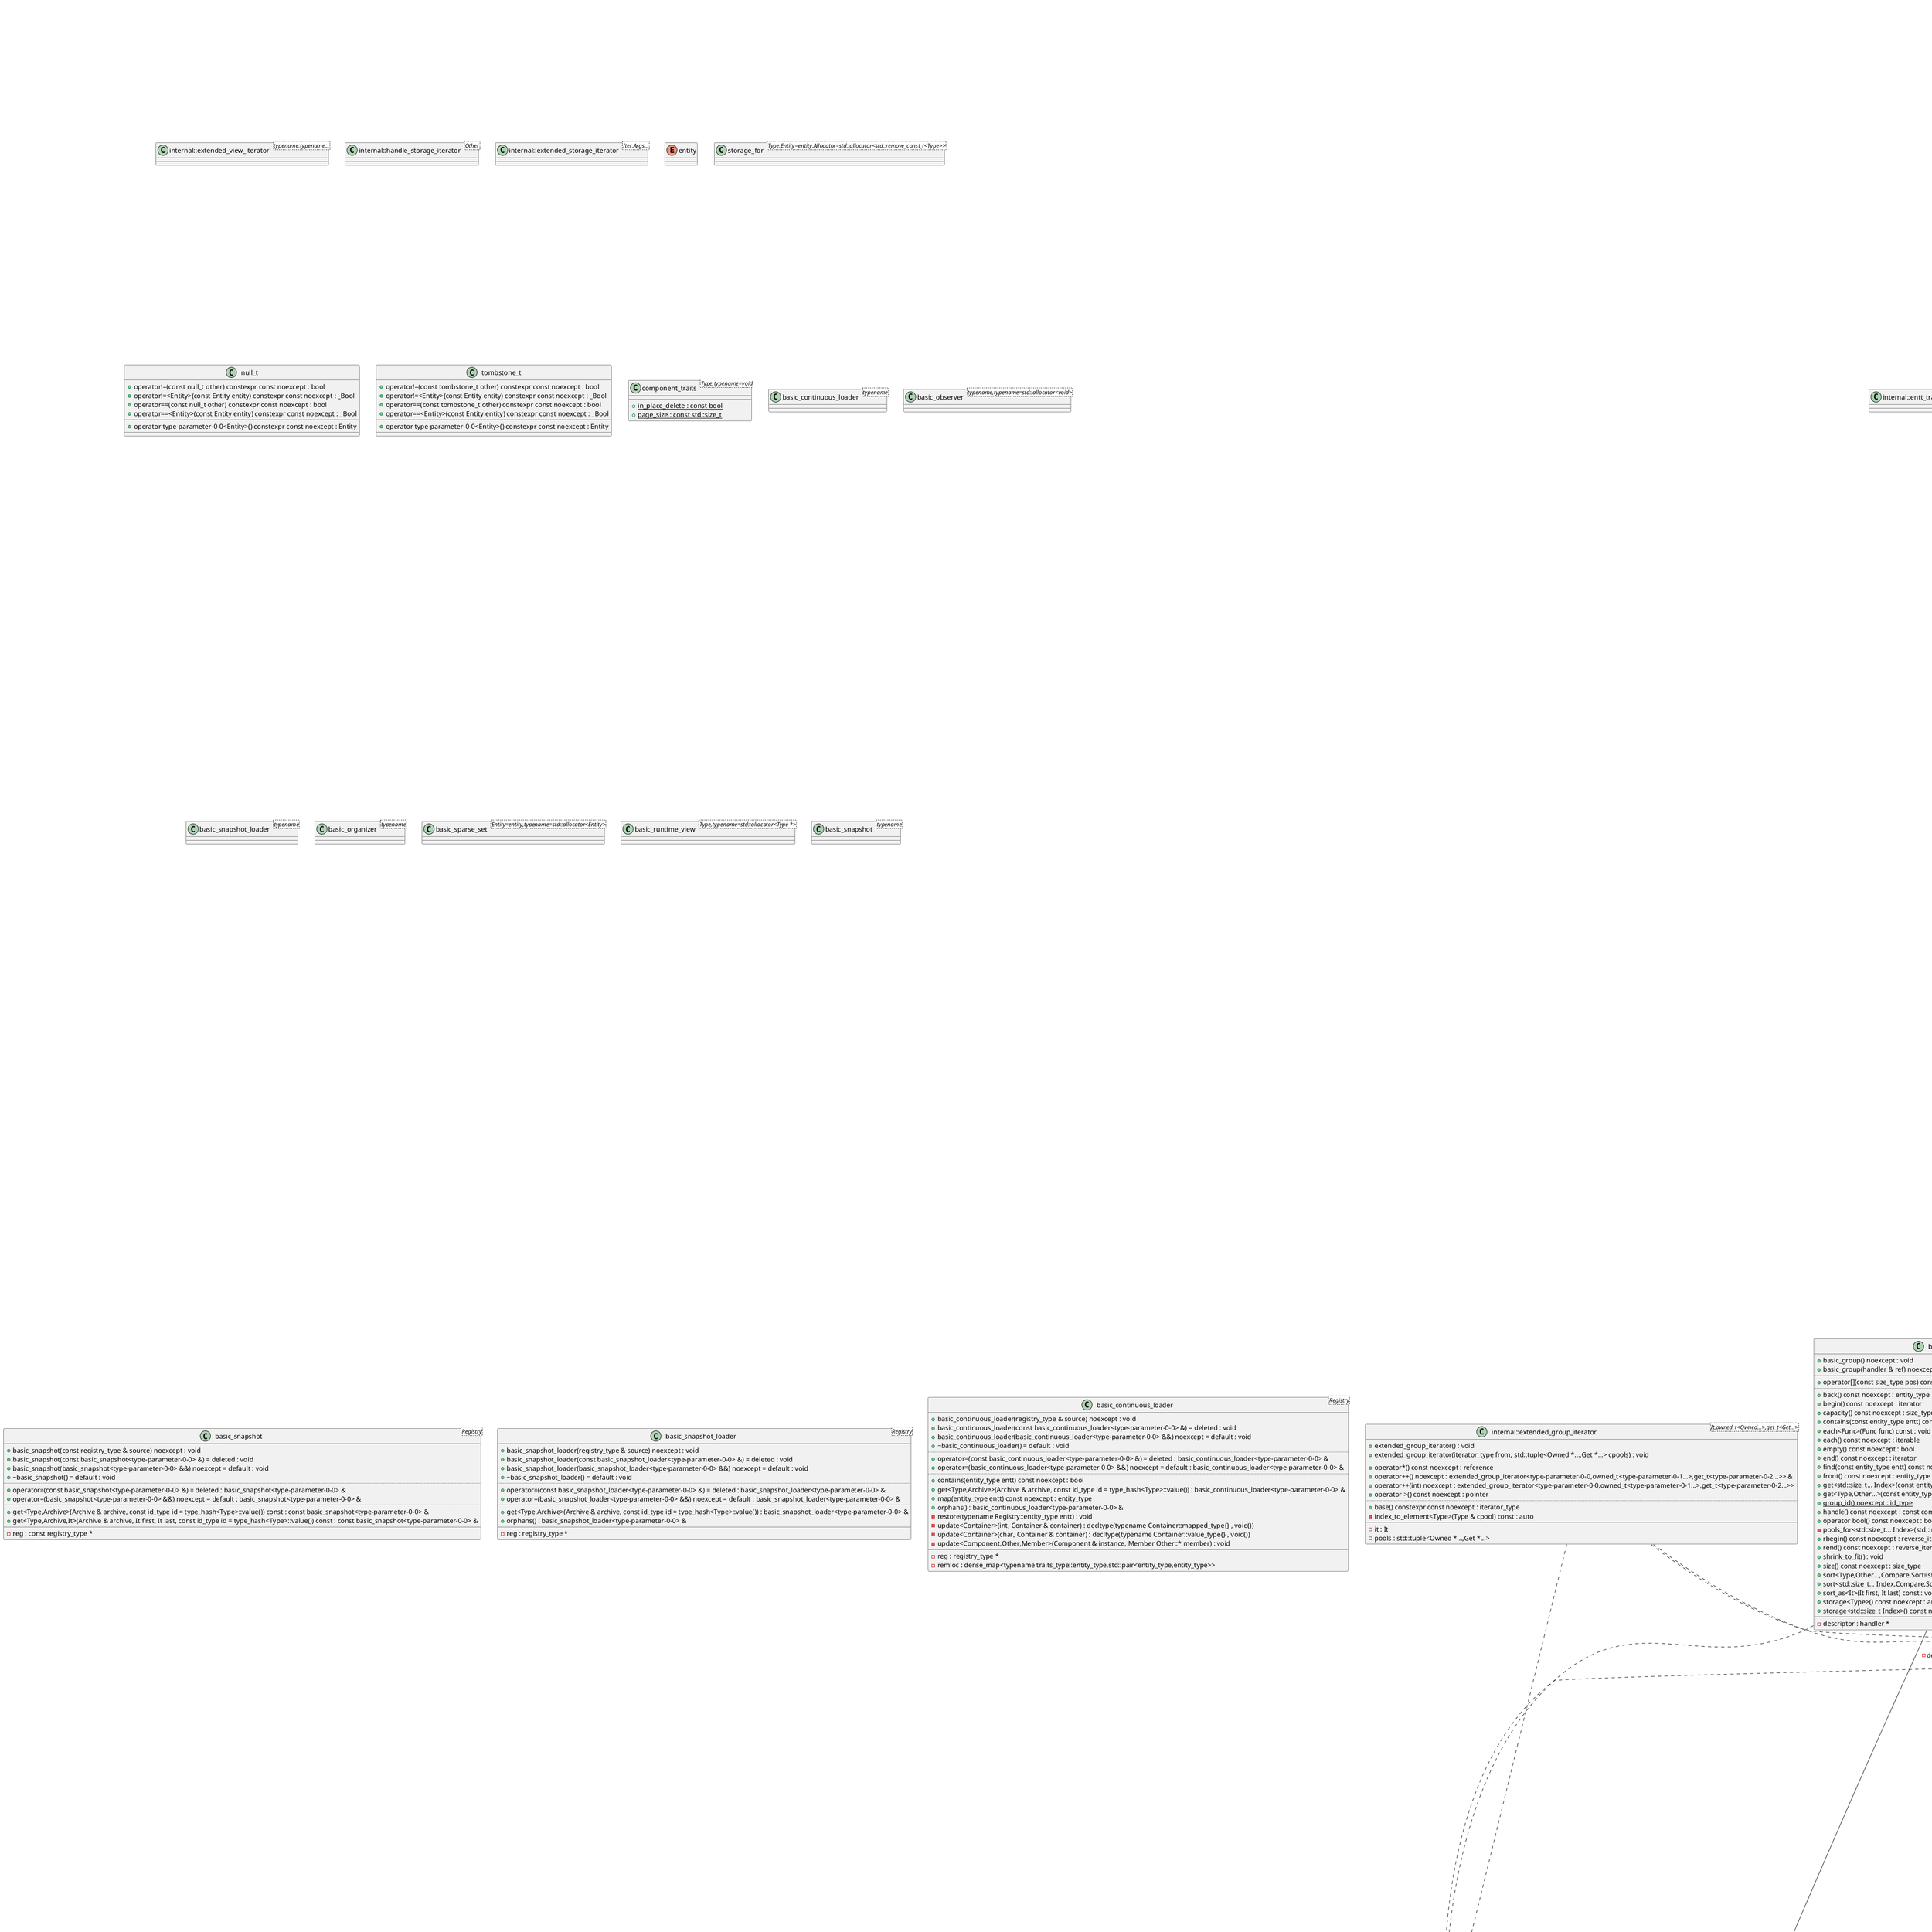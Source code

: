 @startuml
title 'entity' class diagram
class "internal::entt_traits<std::underlying_type_t<Type>>" as C_0000985508919435688257
class C_0000985508919435688257 [[https://github.com/skypjack/entt/blob/4a2d1a8541228a90e02a873dba6a980506c42c03/src/entt/entity/entity.hpp#L20{entt_traits}]] {
__
}
class "internal::entt_traits<Type,typename enable_if<std::is_enum_v<Type>,void>::type>" as C_0005996228233290830623
class C_0005996228233290830623 [[https://github.com/skypjack/entt/blob/4a2d1a8541228a90e02a873dba6a980506c42c03/src/entt/entity/entity.hpp#L20{entt_traits}]] {
__
}
class "internal::entt_traits<typename Type::entity_type>" as C_0016720387830398915069
class C_0016720387830398915069 [[https://github.com/skypjack/entt/blob/4a2d1a8541228a90e02a873dba6a980506c42c03/src/entt/entity/entity.hpp#L26{entt_traits}]] {
__
}
class "internal::entt_traits<Type,typename enable_if<std::is_class_v<Type>,void>::type>" as C_0016143545065082501181
class C_0016143545065082501181 [[https://github.com/skypjack/entt/blob/4a2d1a8541228a90e02a873dba6a980506c42c03/src/entt/entity/entity.hpp#L26{entt_traits}]] {
__
}
class "internal::entt_traits<unsigned int,void>" as C_0004036665709933319250
class C_0004036665709933319250 [[https://github.com/skypjack/entt/blob/4a2d1a8541228a90e02a873dba6a980506c42c03/src/entt/entity/entity.hpp#L32{entt_traits}]] {
__
{static} +entity_mask : const entity_type [[[https://github.com/skypjack/entt/blob/4a2d1a8541228a90e02a873dba6a980506c42c03/src/entt/entity/entity.hpp#L38{entity_mask}]]]
{static} +version_mask : const entity_type [[[https://github.com/skypjack/entt/blob/4a2d1a8541228a90e02a873dba6a980506c42c03/src/entt/entity/entity.hpp#L39{version_mask}]]]
}
class "internal::entt_traits<unsigned long,void>" as C_0013902658770233618812
class C_0013902658770233618812 [[https://github.com/skypjack/entt/blob/4a2d1a8541228a90e02a873dba6a980506c42c03/src/entt/entity/entity.hpp#L43{entt_traits}]] {
__
{static} +entity_mask : const entity_type [[[https://github.com/skypjack/entt/blob/4a2d1a8541228a90e02a873dba6a980506c42c03/src/entt/entity/entity.hpp#L49{entity_mask}]]]
{static} +version_mask : const entity_type [[[https://github.com/skypjack/entt/blob/4a2d1a8541228a90e02a873dba6a980506c42c03/src/entt/entity/entity.hpp#L50{version_mask}]]]
}
class "internal::entt_traits<Type>" as C_0002663306706568205127
class C_0002663306706568205127 [[https://github.com/skypjack/entt/blob/4a2d1a8541228a90e02a873dba6a980506c42c03/src/entt/entity/entity.hpp#L163{entt_traits}]] {
__
}
class "internal::handle_storage_iterator<It>" as C_0004838504371863864085
class C_0004838504371863864085 [[https://github.com/skypjack/entt/blob/4a2d1a8541228a90e02a873dba6a980506c42c03/src/entt/entity/handle.hpp#L20{handle_storage_iterator}]] {
+handle_storage_iterator() noexcept : void [[[https://github.com/skypjack/entt/blob/4a2d1a8541228a90e02a873dba6a980506c42c03/src/entt/entity/handle.hpp#L35{handle_storage_iterator}]]]
+handle_storage_iterator(entity_type value, It from, It to) noexcept : void [[[https://github.com/skypjack/entt/blob/4a2d1a8541228a90e02a873dba6a980506c42c03/src/entt/entity/handle.hpp#L40{handle_storage_iterator}]]]
..
+operator*() constexpr const noexcept : reference [[[https://github.com/skypjack/entt/blob/4a2d1a8541228a90e02a873dba6a980506c42c03/src/entt/entity/handle.hpp#L59{operator*}]]]
+operator++() constexpr noexcept : handle_storage_iterator<It> & [[[https://github.com/skypjack/entt/blob/4a2d1a8541228a90e02a873dba6a980506c42c03/src/entt/entity/handle.hpp#L49{operator++}]]]
+operator++(int) constexpr noexcept : handle_storage_iterator<It> [[[https://github.com/skypjack/entt/blob/4a2d1a8541228a90e02a873dba6a980506c42c03/src/entt/entity/handle.hpp#L54{operator++}]]]
+operator->() constexpr const noexcept : pointer [[[https://github.com/skypjack/entt/blob/4a2d1a8541228a90e02a873dba6a980506c42c03/src/entt/entity/handle.hpp#L63{operator->}]]]
__
-entt : entity_type [[[https://github.com/skypjack/entt/blob/4a2d1a8541228a90e02a873dba6a980506c42c03/src/entt/entity/handle.hpp#L71{entt}]]]
-it : It [[[https://github.com/skypjack/entt/blob/4a2d1a8541228a90e02a873dba6a980506c42c03/src/entt/entity/handle.hpp#L72{it}]]]
-last : It [[[https://github.com/skypjack/entt/blob/4a2d1a8541228a90e02a873dba6a980506c42c03/src/entt/entity/handle.hpp#L73{last}]]]
}
class "internal::extended_group_iterator<It,owned_t<Owned...>,get_t<Get...>>" as C_0010991430370362042974
class C_0010991430370362042974 [[https://github.com/skypjack/entt/blob/4a2d1a8541228a90e02a873dba6a980506c42c03/src/entt/entity/group.hpp#L28{extended_group_iterator}]] {
+extended_group_iterator() : void [[[https://github.com/skypjack/entt/blob/4a2d1a8541228a90e02a873dba6a980506c42c03/src/entt/entity/group.hpp#L47{extended_group_iterator}]]]
+extended_group_iterator(iterator_type from, std::tuple<Owned *...,Get *...> cpools) : void [[[https://github.com/skypjack/entt/blob/4a2d1a8541228a90e02a873dba6a980506c42c03/src/entt/entity/group.hpp#L51{extended_group_iterator}]]]
..
+operator*() const noexcept : reference [[[https://github.com/skypjack/entt/blob/4a2d1a8541228a90e02a873dba6a980506c42c03/src/entt/entity/group.hpp#L64{operator*}]]]
+operator++() noexcept : extended_group_iterator<type-parameter-0-0,owned_t<type-parameter-0-1...>,get_t<type-parameter-0-2...>> & [[[https://github.com/skypjack/entt/blob/4a2d1a8541228a90e02a873dba6a980506c42c03/src/entt/entity/group.hpp#L55{operator++}]]]
+operator++(int) noexcept : extended_group_iterator<type-parameter-0-0,owned_t<type-parameter-0-1...>,get_t<type-parameter-0-2...>> [[[https://github.com/skypjack/entt/blob/4a2d1a8541228a90e02a873dba6a980506c42c03/src/entt/entity/group.hpp#L59{operator++}]]]
+operator->() const noexcept : pointer [[[https://github.com/skypjack/entt/blob/4a2d1a8541228a90e02a873dba6a980506c42c03/src/entt/entity/group.hpp#L68{operator->}]]]
..
+base() constexpr const noexcept : iterator_type [[[https://github.com/skypjack/entt/blob/4a2d1a8541228a90e02a873dba6a980506c42c03/src/entt/entity/group.hpp#L72{base}]]]
-index_to_element<Type>(Type & cpool) const : auto
__
-it : It [[[https://github.com/skypjack/entt/blob/4a2d1a8541228a90e02a873dba6a980506c42c03/src/entt/entity/group.hpp#L80{it}]]]
-pools : std::tuple<Owned *...,Get *...> [[[https://github.com/skypjack/entt/blob/4a2d1a8541228a90e02a873dba6a980506c42c03/src/entt/entity/group.hpp#L81{pools}]]]
}
class "internal::group_descriptor" as C_0015522056347882589423
class C_0015522056347882589423 [[https://github.com/skypjack/entt/blob/4a2d1a8541228a90e02a873dba6a980506c42c03/src/entt/entity/group.hpp#L94{group_descriptor}]] {
+~group_descriptor() = default : void [[[https://github.com/skypjack/entt/blob/4a2d1a8541228a90e02a873dba6a980506c42c03/src/entt/entity/group.hpp#L96{~group_descriptor}]]]
..
+owned(const id_type) const noexcept : bool [[[https://github.com/skypjack/entt/blob/4a2d1a8541228a90e02a873dba6a980506c42c03/src/entt/entity/group.hpp#L97{owned}]]]
__
}
class "internal::group_handler<Type,std::size_t Owned,std::size_t Get,std::size_t Exclude>" as C_0017330521665568721639
class C_0017330521665568721639 [[https://github.com/skypjack/entt/blob/4a2d1a8541228a90e02a873dba6a980506c42c03/src/entt/entity/group.hpp#L103{group_handler}]] {
+group_handler<OGType...,EType...>(std::tuple<OGType &...> ogpool, std::tuple<EType &...> epool) : void
..
-common_setup() : void [[[https://github.com/skypjack/entt/blob/4a2d1a8541228a90e02a873dba6a980506c42c03/src/entt/entity/group.hpp#L132{common_setup}]]]
+length() const noexcept : size_type [[[https://github.com/skypjack/entt/blob/4a2d1a8541228a90e02a873dba6a980506c42c03/src/entt/entity/group.hpp#L162{length}]]]
+owned(const id_type hash) const noexcept : bool [[[https://github.com/skypjack/entt/blob/4a2d1a8541228a90e02a873dba6a980506c42c03/src/entt/entity/group.hpp#L152{owned}]]]
-push_on_construct(const entity_type entt) : void [[[https://github.com/skypjack/entt/blob/4a2d1a8541228a90e02a873dba6a980506c42c03/src/entt/entity/group.hpp#L112{push_on_construct}]]]
-push_on_destroy(const entity_type entt) : void [[[https://github.com/skypjack/entt/blob/4a2d1a8541228a90e02a873dba6a980506c42c03/src/entt/entity/group.hpp#L119{push_on_destroy}]]]
-remove_if(const entity_type entt) : void [[[https://github.com/skypjack/entt/blob/4a2d1a8541228a90e02a873dba6a980506c42c03/src/entt/entity/group.hpp#L126{remove_if}]]]
+storage<std::size_t Index>() const noexcept : common_type *
-swap_elements(const std::size_t pos, const entity_type entt) : void [[[https://github.com/skypjack/entt/blob/4a2d1a8541228a90e02a873dba6a980506c42c03/src/entt/entity/group.hpp#L106{swap_elements}]]]
__
-filter : std::array<common_type *,Exclude> [[[https://github.com/skypjack/entt/blob/4a2d1a8541228a90e02a873dba6a980506c42c03/src/entt/entity/group.hpp#L177{filter}]]]
-len : std::size_t [[[https://github.com/skypjack/entt/blob/4a2d1a8541228a90e02a873dba6a980506c42c03/src/entt/entity/group.hpp#L178{len}]]]
-pools : std::array<common_type *,(Owned + Get)> [[[https://github.com/skypjack/entt/blob/4a2d1a8541228a90e02a873dba6a980506c42c03/src/entt/entity/group.hpp#L176{pools}]]]
}
class "internal::group_handler<Type,0,Get,Exclude>" as C_0006891689690976194774
class C_0006891689690976194774 [[https://github.com/skypjack/entt/blob/4a2d1a8541228a90e02a873dba6a980506c42c03/src/entt/entity/group.hpp#L182{group_handler}]] {
+group_handler<Allocator,GType...,EType...>(const Allocator & allocator, std::tuple<GType &...> gpool, std::tuple<EType &...> epool) : void
..
-common_setup() : void [[[https://github.com/skypjack/entt/blob/4a2d1a8541228a90e02a873dba6a980506c42c03/src/entt/entity/group.hpp#L205{common_setup}]]]
+handle() noexcept : common_type & [[[https://github.com/skypjack/entt/blob/4a2d1a8541228a90e02a873dba6a980506c42c03/src/entt/entity/group.hpp#L224{handle}]]]
+handle() const noexcept : const common_type & [[[https://github.com/skypjack/entt/blob/4a2d1a8541228a90e02a873dba6a980506c42c03/src/entt/entity/group.hpp#L228{handle}]]]
-push_on_construct(const entity_type entt) : void [[[https://github.com/skypjack/entt/blob/4a2d1a8541228a90e02a873dba6a980506c42c03/src/entt/entity/group.hpp#L185{push_on_construct}]]]
-push_on_destroy(const entity_type entt) : void [[[https://github.com/skypjack/entt/blob/4a2d1a8541228a90e02a873dba6a980506c42c03/src/entt/entity/group.hpp#L193{push_on_destroy}]]]
-remove_if(const entity_type entt) : void [[[https://github.com/skypjack/entt/blob/4a2d1a8541228a90e02a873dba6a980506c42c03/src/entt/entity/group.hpp#L201{remove_if}]]]
+storage<std::size_t Index>() const noexcept : common_type *
__
-elem : common_type [[[https://github.com/skypjack/entt/blob/4a2d1a8541228a90e02a873dba6a980506c42c03/src/entt/entity/group.hpp#L244{elem}]]]
-filter : std::array<common_type *,Exclude> [[[https://github.com/skypjack/entt/blob/4a2d1a8541228a90e02a873dba6a980506c42c03/src/entt/entity/group.hpp#L243{filter}]]]
-pools : std::array<common_type *,Get> [[[https://github.com/skypjack/entt/blob/4a2d1a8541228a90e02a873dba6a980506c42c03/src/entt/entity/group.hpp#L242{pools}]]]
}
class "internal::group_handler<std::common_type_t<typename Get::base_type...,typename Exclude::base_type...>,0u,sizeof...(Get),sizeof...(Exclude)>" as C_0004628485170226248189
class C_0004628485170226248189 [[https://github.com/skypjack/entt/blob/4a2d1a8541228a90e02a873dba6a980506c42c03/src/entt/entity/group.hpp#L103{group_handler}]] {
__
}
class "internal::group_handler<std::common_type_t<typename Owned::base_type...,typename Get::base_type...,typename Exclude::base_type...>,sizeof...(Owned),sizeof...(Get),sizeof...(Exclude)>" as C_0016165787805513719567
class C_0016165787805513719567 [[https://github.com/skypjack/entt/blob/4a2d1a8541228a90e02a873dba6a980506c42c03/src/entt/entity/group.hpp#L103{group_handler}]] {
__
}
class "internal::has_on_construct<typename,typename,typename=void>" as C_0015692761883379160919
class C_0015692761883379160919 [[https://github.com/skypjack/entt/blob/4a2d1a8541228a90e02a873dba6a980506c42c03/src/entt/entity/mixin.hpp#L19{has_on_construct}]] {
__
}
class "internal::has_on_construct<Type,Registry,void>" as C_0002760980387960573925
class C_0002760980387960573925 [[https://github.com/skypjack/entt/blob/4a2d1a8541228a90e02a873dba6a980506c42c03/src/entt/entity/mixin.hpp#L22{has_on_construct}]] {
__
}
class "internal::has_on_update<typename,typename,typename=void>" as C_0000458726331531690692
class C_0000458726331531690692 [[https://github.com/skypjack/entt/blob/4a2d1a8541228a90e02a873dba6a980506c42c03/src/entt/entity/mixin.hpp#L26{has_on_update}]] {
__
}
class "internal::has_on_update<Type,Registry,void>" as C_0001761387367131750325
class C_0001761387367131750325 [[https://github.com/skypjack/entt/blob/4a2d1a8541228a90e02a873dba6a980506c42c03/src/entt/entity/mixin.hpp#L29{has_on_update}]] {
__
}
class "internal::has_on_destroy<typename,typename,typename=void>" as C_0011001356461300186142
class C_0011001356461300186142 [[https://github.com/skypjack/entt/blob/4a2d1a8541228a90e02a873dba6a980506c42c03/src/entt/entity/mixin.hpp#L33{has_on_destroy}]] {
__
}
class "internal::has_on_destroy<Type,Registry,void>" as C_0009087119432850984447
class C_0009087119432850984447 [[https://github.com/skypjack/entt/blob/4a2d1a8541228a90e02a873dba6a980506c42c03/src/entt/entity/mixin.hpp#L36{has_on_destroy}]] {
__
}
class "internal::sparse_set_iterator<Container>" as C_0009642023725766468970
class C_0009642023725766468970 [[https://github.com/skypjack/entt/blob/4a2d1a8541228a90e02a873dba6a980506c42c03/src/entt/entity/sparse_set.hpp#L24{sparse_set_iterator}]] {
+sparse_set_iterator() noexcept : void [[[https://github.com/skypjack/entt/blob/4a2d1a8541228a90e02a873dba6a980506c42c03/src/entt/entity/sparse_set.hpp#L31{sparse_set_iterator}]]]
+sparse_set_iterator(const Container & ref, const difference_type idx) noexcept : void [[[https://github.com/skypjack/entt/blob/4a2d1a8541228a90e02a873dba6a980506c42c03/src/entt/entity/sparse_set.hpp#L35{sparse_set_iterator}]]]
..
+operator*() constexpr const noexcept : reference [[[https://github.com/skypjack/entt/blob/4a2d1a8541228a90e02a873dba6a980506c42c03/src/entt/entity/sparse_set.hpp#L83{operator*}]]]
+operator+(const difference_type value) constexpr const noexcept : sparse_set_iterator<Container> [[[https://github.com/skypjack/entt/blob/4a2d1a8541228a90e02a873dba6a980506c42c03/src/entt/entity/sparse_set.hpp#L62{operator+}]]]
+operator++() constexpr noexcept : sparse_set_iterator<Container> & [[[https://github.com/skypjack/entt/blob/4a2d1a8541228a90e02a873dba6a980506c42c03/src/entt/entity/sparse_set.hpp#L39{operator++}]]]
+operator++(int) constexpr noexcept : sparse_set_iterator<Container> [[[https://github.com/skypjack/entt/blob/4a2d1a8541228a90e02a873dba6a980506c42c03/src/entt/entity/sparse_set.hpp#L43{operator++}]]]
+operator+=(const difference_type value) constexpr noexcept : sparse_set_iterator<Container> & [[[https://github.com/skypjack/entt/blob/4a2d1a8541228a90e02a873dba6a980506c42c03/src/entt/entity/sparse_set.hpp#L57{operator+=}]]]
+operator-(const difference_type value) constexpr const noexcept : sparse_set_iterator<Container> [[[https://github.com/skypjack/entt/blob/4a2d1a8541228a90e02a873dba6a980506c42c03/src/entt/entity/sparse_set.hpp#L71{operator-}]]]
+operator--() constexpr noexcept : sparse_set_iterator<Container> & [[[https://github.com/skypjack/entt/blob/4a2d1a8541228a90e02a873dba6a980506c42c03/src/entt/entity/sparse_set.hpp#L48{operator--}]]]
+operator--(int) constexpr noexcept : sparse_set_iterator<Container> [[[https://github.com/skypjack/entt/blob/4a2d1a8541228a90e02a873dba6a980506c42c03/src/entt/entity/sparse_set.hpp#L52{operator--}]]]
+operator-=(const difference_type value) constexpr noexcept : sparse_set_iterator<Container> & [[[https://github.com/skypjack/entt/blob/4a2d1a8541228a90e02a873dba6a980506c42c03/src/entt/entity/sparse_set.hpp#L67{operator-=}]]]
+operator->() constexpr const noexcept : pointer [[[https://github.com/skypjack/entt/blob/4a2d1a8541228a90e02a873dba6a980506c42c03/src/entt/entity/sparse_set.hpp#L79{operator->}]]]
+operator[](const difference_type value) constexpr const noexcept : reference [[[https://github.com/skypjack/entt/blob/4a2d1a8541228a90e02a873dba6a980506c42c03/src/entt/entity/sparse_set.hpp#L75{operator[]}]]]
..
+data() constexpr const noexcept : pointer [[[https://github.com/skypjack/entt/blob/4a2d1a8541228a90e02a873dba6a980506c42c03/src/entt/entity/sparse_set.hpp#L87{data}]]]
+index() constexpr const noexcept : difference_type [[[https://github.com/skypjack/entt/blob/4a2d1a8541228a90e02a873dba6a980506c42c03/src/entt/entity/sparse_set.hpp#L91{index}]]]
__
-offset : difference_type [[[https://github.com/skypjack/entt/blob/4a2d1a8541228a90e02a873dba6a980506c42c03/src/entt/entity/sparse_set.hpp#L97{offset}]]]
-packed : const Container * [[[https://github.com/skypjack/entt/blob/4a2d1a8541228a90e02a873dba6a980506c42c03/src/entt/entity/sparse_set.hpp#L96{packed}]]]
}
class "internal::sparse_set_iterator<std::vector<Entity>>" as C_0001961562563240744563
class C_0001961562563240744563 [[https://github.com/skypjack/entt/blob/4a2d1a8541228a90e02a873dba6a980506c42c03/src/entt/entity/sparse_set.hpp#L24{sparse_set_iterator}]] {
__
}
class "internal::in_place_delete<Type,typename=void>" as C_0013936870188481070747
class C_0013936870188481070747 [[https://github.com/skypjack/entt/blob/4a2d1a8541228a90e02a873dba6a980506c42c03/src/entt/entity/component.hpp#L15{in_place_delete}]] {
__
}
class "internal::in_place_delete<void,void>" as C_0003383906191008778976
class C_0003383906191008778976 [[https://github.com/skypjack/entt/blob/4a2d1a8541228a90e02a873dba6a980506c42c03/src/entt/entity/component.hpp#L18{in_place_delete}]] {
__
}
class "internal::in_place_delete<Type,typename enable_if<Type::in_place_delete,void>::type>" as C_0008185851616339562199
class C_0008185851616339562199 [[https://github.com/skypjack/entt/blob/4a2d1a8541228a90e02a873dba6a980506c42c03/src/entt/entity/component.hpp#L21{in_place_delete}]] {
__
}
class "internal::page_size<Type,typename=void>" as C_0015780971857569135092
class C_0015780971857569135092 [[https://github.com/skypjack/entt/blob/4a2d1a8541228a90e02a873dba6a980506c42c03/src/entt/entity/component.hpp#L25{page_size}]] {
__
}
class "internal::page_size<void,void>" as C_0011316603418174560807
class C_0011316603418174560807 [[https://github.com/skypjack/entt/blob/4a2d1a8541228a90e02a873dba6a980506c42c03/src/entt/entity/component.hpp#L28{page_size}]] {
__
}
class "internal::page_size<Type,void>" as C_0015013490621186292903
class C_0015013490621186292903 [[https://github.com/skypjack/entt/blob/4a2d1a8541228a90e02a873dba6a980506c42c03/src/entt/entity/component.hpp#L31{page_size}]] {
__
}
class "internal::storage_iterator<std::remove_const_t<Container>>" as C_0000584588056492718753
class C_0000584588056492718753 [[https://github.com/skypjack/entt/blob/4a2d1a8541228a90e02a873dba6a980506c42c03/src/entt/entity/storage.hpp#L27{storage_iterator}]] {
__
}
class "internal::storage_iterator<Container>" as C_0009159205483135866475
class C_0009159205483135866475 [[https://github.com/skypjack/entt/blob/4a2d1a8541228a90e02a873dba6a980506c42c03/src/entt/entity/storage.hpp#L27{storage_iterator}]] {
+storage_iterator() noexcept = default : void [[[https://github.com/skypjack/entt/blob/4a2d1a8541228a90e02a873dba6a980506c42c03/src/entt/entity/storage.hpp#L45{storage_iterator}]]]
+storage_iterator(Container * ref, const difference_type idx) noexcept : void [[[https://github.com/skypjack/entt/blob/4a2d1a8541228a90e02a873dba6a980506c42c03/src/entt/entity/storage.hpp#L47{storage_iterator}]]]
+storage_iterator<_Bool Const=std::is_const_v<Container>,typename=std::enable_if_t<Const>>(const storage_iterator<std::remove_const_t<Container>> & other) noexcept : void
..
+operator*() constexpr const noexcept : reference [[[https://github.com/skypjack/entt/blob/4a2d1a8541228a90e02a873dba6a980506c42c03/src/entt/entity/storage.hpp#L101{operator*}]]]
+operator+(const difference_type value) constexpr const noexcept : storage_iterator<Container> [[[https://github.com/skypjack/entt/blob/4a2d1a8541228a90e02a873dba6a980506c42c03/src/entt/entity/storage.hpp#L78{operator+}]]]
+operator++() constexpr noexcept : storage_iterator<Container> & [[[https://github.com/skypjack/entt/blob/4a2d1a8541228a90e02a873dba6a980506c42c03/src/entt/entity/storage.hpp#L55{operator++}]]]
+operator++(int) constexpr noexcept : storage_iterator<Container> [[[https://github.com/skypjack/entt/blob/4a2d1a8541228a90e02a873dba6a980506c42c03/src/entt/entity/storage.hpp#L59{operator++}]]]
+operator+=(const difference_type value) constexpr noexcept : storage_iterator<Container> & [[[https://github.com/skypjack/entt/blob/4a2d1a8541228a90e02a873dba6a980506c42c03/src/entt/entity/storage.hpp#L73{operator+=}]]]
+operator-(const difference_type value) constexpr const noexcept : storage_iterator<Container> [[[https://github.com/skypjack/entt/blob/4a2d1a8541228a90e02a873dba6a980506c42c03/src/entt/entity/storage.hpp#L87{operator-}]]]
+operator--() constexpr noexcept : storage_iterator<Container> & [[[https://github.com/skypjack/entt/blob/4a2d1a8541228a90e02a873dba6a980506c42c03/src/entt/entity/storage.hpp#L64{operator--}]]]
+operator--(int) constexpr noexcept : storage_iterator<Container> [[[https://github.com/skypjack/entt/blob/4a2d1a8541228a90e02a873dba6a980506c42c03/src/entt/entity/storage.hpp#L68{operator--}]]]
+operator-=(const difference_type value) constexpr noexcept : storage_iterator<Container> & [[[https://github.com/skypjack/entt/blob/4a2d1a8541228a90e02a873dba6a980506c42c03/src/entt/entity/storage.hpp#L83{operator-=}]]]
+operator->() constexpr const noexcept : pointer [[[https://github.com/skypjack/entt/blob/4a2d1a8541228a90e02a873dba6a980506c42c03/src/entt/entity/storage.hpp#L97{operator->}]]]
+operator[](const difference_type value) constexpr const noexcept : reference [[[https://github.com/skypjack/entt/blob/4a2d1a8541228a90e02a873dba6a980506c42c03/src/entt/entity/storage.hpp#L91{operator[]}]]]
..
+index() constexpr const noexcept : difference_type [[[https://github.com/skypjack/entt/blob/4a2d1a8541228a90e02a873dba6a980506c42c03/src/entt/entity/storage.hpp#L105{index}]]]
__
-offset : difference_type [[[https://github.com/skypjack/entt/blob/4a2d1a8541228a90e02a873dba6a980506c42c03/src/entt/entity/storage.hpp#L111{offset}]]]
-payload : Container * [[[https://github.com/skypjack/entt/blob/4a2d1a8541228a90e02a873dba6a980506c42c03/src/entt/entity/storage.hpp#L110{payload}]]]
}
class "internal::extended_storage_iterator<It,Args...>" as C_0004433297378247618633
class C_0004433297378247618633 [[https://github.com/skypjack/entt/blob/4a2d1a8541228a90e02a873dba6a980506c42c03/src/entt/entity/storage.hpp#L150{extended_storage_iterator}]] {
__
}
class "internal::extended_storage_iterator<It,Other...>" as C_0017474805247198853733
class C_0017474805247198853733 [[https://github.com/skypjack/entt/blob/4a2d1a8541228a90e02a873dba6a980506c42c03/src/entt/entity/storage.hpp#L150{extended_storage_iterator}]] {
+extended_storage_iterator() : void [[[https://github.com/skypjack/entt/blob/4a2d1a8541228a90e02a873dba6a980506c42c03/src/entt/entity/storage.hpp#L163{extended_storage_iterator}]]]
+extended_storage_iterator(iterator_type base, Other... other) : void [[[https://github.com/skypjack/entt/blob/4a2d1a8541228a90e02a873dba6a980506c42c03/src/entt/entity/storage.hpp#L166{extended_storage_iterator}]]]
+extended_storage_iterator<Args...,typename=std::enable_if_t<(!std::is_same_v<Other, Args> && ...) && (std::is_constructible_v<Other, Args> && ...)>>(const extended_storage_iterator<It,Args...> & other) : void
..
+operator*() constexpr const noexcept : reference [[[https://github.com/skypjack/entt/blob/4a2d1a8541228a90e02a873dba6a980506c42c03/src/entt/entity/storage.hpp#L186{operator*}]]]
+operator++() constexpr noexcept : extended_storage_iterator<It,Other...> & [[[https://github.com/skypjack/entt/blob/4a2d1a8541228a90e02a873dba6a980506c42c03/src/entt/entity/storage.hpp#L173{operator++}]]]
+operator++(int) constexpr noexcept : extended_storage_iterator<It,Other...> [[[https://github.com/skypjack/entt/blob/4a2d1a8541228a90e02a873dba6a980506c42c03/src/entt/entity/storage.hpp#L177{operator++}]]]
+operator->() constexpr const noexcept : pointer [[[https://github.com/skypjack/entt/blob/4a2d1a8541228a90e02a873dba6a980506c42c03/src/entt/entity/storage.hpp#L182{operator->}]]]
..
+base() constexpr const noexcept : iterator_type [[[https://github.com/skypjack/entt/blob/4a2d1a8541228a90e02a873dba6a980506c42c03/src/entt/entity/storage.hpp#L190{base}]]]
__
-it : std::tuple<It,Other...> [[[https://github.com/skypjack/entt/blob/4a2d1a8541228a90e02a873dba6a980506c42c03/src/entt/entity/storage.hpp#L198{it}]]]
}
class "internal::storage_iterator<std::vector<typename alloc_traits::pointer>>" as C_0017674711661927809300
class C_0017674711661927809300 [[https://github.com/skypjack/entt/blob/4a2d1a8541228a90e02a873dba6a980506c42c03/src/entt/entity/storage.hpp#L27{storage_iterator}]] {
__
}
class "internal::view_iterator<Type,std::size_t Get,std::size_t Exclude>" as C_0009117807034124836046
class C_0009117807034124836046 [[https://github.com/skypjack/entt/blob/4a2d1a8541228a90e02a873dba6a980506c42c03/src/entt/entity/view.hpp#L57{view_iterator}]] {
+view_iterator() noexcept : void [[[https://github.com/skypjack/entt/blob/4a2d1a8541228a90e02a873dba6a980506c42c03/src/entt/entity/view.hpp#L81{view_iterator}]]]
+view_iterator(iterator_type first, std::array<const Type *,Get> value, std::array<const Type *,Exclude> excl, const std::size_t idx) noexcept : void [[[https://github.com/skypjack/entt/blob/4a2d1a8541228a90e02a873dba6a980506c42c03/src/entt/entity/view.hpp#L87{view_iterator}]]]
..
+operator*() const noexcept : reference [[[https://github.com/skypjack/entt/blob/4a2d1a8541228a90e02a873dba6a980506c42c03/src/entt/entity/view.hpp#L110{operator*}]]]
+operator++() noexcept : view_iterator<Type,Get,Exclude> & [[[https://github.com/skypjack/entt/blob/4a2d1a8541228a90e02a873dba6a980506c42c03/src/entt/entity/view.hpp#L95{operator++}]]]
+operator++(int) noexcept : view_iterator<Type,Get,Exclude> [[[https://github.com/skypjack/entt/blob/4a2d1a8541228a90e02a873dba6a980506c42c03/src/entt/entity/view.hpp#L101{operator++}]]]
+operator->() const noexcept : pointer [[[https://github.com/skypjack/entt/blob/4a2d1a8541228a90e02a873dba6a980506c42c03/src/entt/entity/view.hpp#L106{operator->}]]]
..
-seek_next() : void [[[https://github.com/skypjack/entt/blob/4a2d1a8541228a90e02a873dba6a980506c42c03/src/entt/entity/view.hpp#L70{seek_next}]]]
-valid(const typename iterator_traits::value_type entt) const noexcept : bool [[[https://github.com/skypjack/entt/blob/4a2d1a8541228a90e02a873dba6a980506c42c03/src/entt/entity/view.hpp#L64{valid}]]]
__
-filter : std::array<const Type *,Exclude> [[[https://github.com/skypjack/entt/blob/4a2d1a8541228a90e02a873dba6a980506c42c03/src/entt/entity/view.hpp#L120{filter}]]]
-index : std::size_t [[[https://github.com/skypjack/entt/blob/4a2d1a8541228a90e02a873dba6a980506c42c03/src/entt/entity/view.hpp#L121{index}]]]
-it : iterator_type [[[https://github.com/skypjack/entt/blob/4a2d1a8541228a90e02a873dba6a980506c42c03/src/entt/entity/view.hpp#L118{it}]]]
-pools : std::array<const Type *,Get> [[[https://github.com/skypjack/entt/blob/4a2d1a8541228a90e02a873dba6a980506c42c03/src/entt/entity/view.hpp#L119{pools}]]]
}
class "internal::extended_view_iterator<It,Get...>" as C_0003804284364046216908
class C_0003804284364046216908 [[https://github.com/skypjack/entt/blob/4a2d1a8541228a90e02a873dba6a980506c42c03/src/entt/entity/view.hpp#L135{extended_view_iterator}]] {
+extended_view_iterator() : void [[[https://github.com/skypjack/entt/blob/4a2d1a8541228a90e02a873dba6a980506c42c03/src/entt/entity/view.hpp#L150{extended_view_iterator}]]]
+extended_view_iterator(iterator_type from) : void [[[https://github.com/skypjack/entt/blob/4a2d1a8541228a90e02a873dba6a980506c42c03/src/entt/entity/view.hpp#L153{extended_view_iterator}]]]
..
+operator*() const noexcept : reference [[[https://github.com/skypjack/entt/blob/4a2d1a8541228a90e02a873dba6a980506c42c03/src/entt/entity/view.hpp#L165{operator*}]]]
+operator++() noexcept : extended_view_iterator<It,Get...> & [[[https://github.com/skypjack/entt/blob/4a2d1a8541228a90e02a873dba6a980506c42c03/src/entt/entity/view.hpp#L156{operator++}]]]
+operator++(int) noexcept : extended_view_iterator<It,Get...> [[[https://github.com/skypjack/entt/blob/4a2d1a8541228a90e02a873dba6a980506c42c03/src/entt/entity/view.hpp#L160{operator++}]]]
+operator->() const noexcept : pointer [[[https://github.com/skypjack/entt/blob/4a2d1a8541228a90e02a873dba6a980506c42c03/src/entt/entity/view.hpp#L169{operator->}]]]
..
+base() constexpr const noexcept : iterator_type [[[https://github.com/skypjack/entt/blob/4a2d1a8541228a90e02a873dba6a980506c42c03/src/entt/entity/view.hpp#L173{base}]]]
-dereference<std::size_t... Index>(std::index_sequence<Index...>) const noexcept : auto
__
-it : It [[[https://github.com/skypjack/entt/blob/4a2d1a8541228a90e02a873dba6a980506c42c03/src/entt/entity/view.hpp#L181{it}]]]
}
class "internal::view_iterator<basic_common_view::common_type,Get,Exclude>" as C_0015203961872227325973
class C_0015203961872227325973 [[https://github.com/skypjack/entt/blob/4a2d1a8541228a90e02a873dba6a980506c42c03/src/entt/entity/view.hpp#L57{view_iterator}]] {
__
}
class "internal::registry_storage_iterator<Other>" as C_0004591052956002377537
class C_0004591052956002377537 [[https://github.com/skypjack/entt/blob/4a2d1a8541228a90e02a873dba6a980506c42c03/src/entt/entity/registry.hpp#L38{registry_storage_iterator}]] {
__
}
class "internal::registry_storage_iterator<It>" as C_0005185324167516725558
class C_0005185324167516725558 [[https://github.com/skypjack/entt/blob/4a2d1a8541228a90e02a873dba6a980506c42c03/src/entt/entity/registry.hpp#L38{registry_storage_iterator}]] {
+registry_storage_iterator() noexcept : void [[[https://github.com/skypjack/entt/blob/4a2d1a8541228a90e02a873dba6a980506c42c03/src/entt/entity/registry.hpp#L52{registry_storage_iterator}]]]
+registry_storage_iterator(It iter) noexcept : void [[[https://github.com/skypjack/entt/blob/4a2d1a8541228a90e02a873dba6a980506c42c03/src/entt/entity/registry.hpp#L55{registry_storage_iterator}]]]
+registry_storage_iterator<Other,typename=std::enable_if_t<!std::is_same_v<It, Other> && std::is_constructible_v<It, Other>>>(const registry_storage_iterator<Other> & other) noexcept : void
..
+operator*() constexpr const noexcept : reference [[[https://github.com/skypjack/entt/blob/4a2d1a8541228a90e02a873dba6a980506c42c03/src/entt/entity/registry.hpp#L102{operator*}]]]
+operator+(const difference_type value) constexpr const noexcept : registry_storage_iterator<It> [[[https://github.com/skypjack/entt/blob/4a2d1a8541228a90e02a873dba6a980506c42c03/src/entt/entity/registry.hpp#L85{operator+}]]]
+operator++() constexpr noexcept : registry_storage_iterator<It> & [[[https://github.com/skypjack/entt/blob/4a2d1a8541228a90e02a873dba6a980506c42c03/src/entt/entity/registry.hpp#L62{operator++}]]]
+operator++(int) constexpr noexcept : registry_storage_iterator<It> [[[https://github.com/skypjack/entt/blob/4a2d1a8541228a90e02a873dba6a980506c42c03/src/entt/entity/registry.hpp#L66{operator++}]]]
+operator+=(const difference_type value) constexpr noexcept : registry_storage_iterator<It> & [[[https://github.com/skypjack/entt/blob/4a2d1a8541228a90e02a873dba6a980506c42c03/src/entt/entity/registry.hpp#L80{operator+=}]]]
+operator-(const difference_type value) constexpr const noexcept : registry_storage_iterator<It> [[[https://github.com/skypjack/entt/blob/4a2d1a8541228a90e02a873dba6a980506c42c03/src/entt/entity/registry.hpp#L94{operator-}]]]
+operator--() constexpr noexcept : registry_storage_iterator<It> & [[[https://github.com/skypjack/entt/blob/4a2d1a8541228a90e02a873dba6a980506c42c03/src/entt/entity/registry.hpp#L71{operator--}]]]
+operator--(int) constexpr noexcept : registry_storage_iterator<It> [[[https://github.com/skypjack/entt/blob/4a2d1a8541228a90e02a873dba6a980506c42c03/src/entt/entity/registry.hpp#L75{operator--}]]]
+operator-=(const difference_type value) constexpr noexcept : registry_storage_iterator<It> & [[[https://github.com/skypjack/entt/blob/4a2d1a8541228a90e02a873dba6a980506c42c03/src/entt/entity/registry.hpp#L90{operator-=}]]]
+operator->() constexpr const noexcept : pointer [[[https://github.com/skypjack/entt/blob/4a2d1a8541228a90e02a873dba6a980506c42c03/src/entt/entity/registry.hpp#L106{operator->}]]]
+operator[](const difference_type value) constexpr const noexcept : reference [[[https://github.com/skypjack/entt/blob/4a2d1a8541228a90e02a873dba6a980506c42c03/src/entt/entity/registry.hpp#L98{operator[]}]]]
__
-it : It [[[https://github.com/skypjack/entt/blob/4a2d1a8541228a90e02a873dba6a980506c42c03/src/entt/entity/registry.hpp#L120{it}]]]
}
class "internal::registry_context<Allocator>" as C_0001899735742316945463
class C_0001899735742316945463 [[https://github.com/skypjack/entt/blob/4a2d1a8541228a90e02a873dba6a980506c42c03/src/entt/entity/registry.hpp#L159{registry_context}]] {
+registry_context(const allocator_type & allocator) : void [[[https://github.com/skypjack/entt/blob/4a2d1a8541228a90e02a873dba6a980506c42c03/src/entt/entity/registry.hpp#L164{registry_context}]]]
..
+contains<Type>(const id_type id = type_id<Type>().hash()) const : _Bool
+emplace<Type,Args...>(Args &&... args) : Type &
+emplace_as<Type,Args...>(const id_type id, Args &&... args) : Type &
+erase<Type>(const id_type id = type_id<Type>().hash()) : _Bool
+find<Type>(const id_type id = type_id<Type>().hash()) const : const Type *
+find<Type>(const id_type id = type_id<Type>().hash()) : Type *
+get<Type>(const id_type id = type_id<Type>().hash()) const : const Type &
+get<Type>(const id_type id = type_id<Type>().hash()) : Type &
+insert_or_assign<Type>(const id_type id, Type && value) : Type &
+insert_or_assign<Type>(Type && value) : Type &
__
-ctx : dense_map<id_type,basic_any<0U>,identity,std::equal_to<>,allocator_type> [[[https://github.com/skypjack/entt/blob/4a2d1a8541228a90e02a873dba6a980506c42c03/src/entt/entity/registry.hpp#L222{ctx}]]]
}
class "internal::registry_context<basic_registry::allocator_type>" as C_0014733160228478640263
class C_0014733160228478640263 [[https://github.com/skypjack/entt/blob/4a2d1a8541228a90e02a873dba6a980506c42c03/src/entt/entity/registry.hpp#L159{registry_context}]] {
__
}
class "internal::extended_view_iterator<typename,typename...>" as C_0007184218102861496457
class C_0007184218102861496457 [[https://github.com/skypjack/entt/blob/4a2d1a8541228a90e02a873dba6a980506c42c03/src/entt/entity/view.hpp#L59{extended_view_iterator}]] {
__
}
class "internal::handle_storage_iterator<Other>" as C_0007514488520328526612
class C_0007514488520328526612 [[https://github.com/skypjack/entt/blob/4a2d1a8541228a90e02a873dba6a980506c42c03/src/entt/entity/handle.hpp#L22{handle_storage_iterator}]] {
__
}
class "internal::extended_storage_iterator<Iter,Args...>" as C_0008228923819530496979
class C_0008228923819530496979 [[https://github.com/skypjack/entt/blob/4a2d1a8541228a90e02a873dba6a980506c42c03/src/entt/entity/storage.hpp#L152{extended_storage_iterator}]] {
__
}
class "internal::extended_group_iterator<typename,typename,typename>" as C_0013550612290048736419
class C_0013550612290048736419 [[https://github.com/skypjack/entt/blob/4a2d1a8541228a90e02a873dba6a980506c42c03/src/entt/entity/group.hpp#L25{extended_group_iterator}]] {
__
}
class "internal::entt_traits<typename,typename=void>" as C_0015790236989173242585
class C_0015790236989173242585 [[https://github.com/skypjack/entt/blob/4a2d1a8541228a90e02a873dba6a980506c42c03/src/entt/entity/entity.hpp#L17{entt_traits}]] {
__
}
class "internal::is_view<typename>" as C_0010595333709442476629
class C_0010595333709442476629 [[https://github.com/skypjack/entt/blob/4a2d1a8541228a90e02a873dba6a980506c42c03/src/entt/entity/organizer.hpp#L22{is_view}]] {
__
}
class "internal::is_view<basic_view<Args...>>" as C_0014580702915191233029
class C_0014580702915191233029 [[https://github.com/skypjack/entt/blob/4a2d1a8541228a90e02a873dba6a980506c42c03/src/entt/entity/organizer.hpp#L25{is_view}]] {
__
}
class "internal::unpack_type<Type,Override>" as C_0002059507857656567206
class C_0002059507857656567206 [[https://github.com/skypjack/entt/blob/4a2d1a8541228a90e02a873dba6a980506c42c03/src/entt/entity/organizer.hpp#L31{unpack_type}]] {
__
}
class "internal::unpack_type<basic_registry<Args...>,type_list<Override...>>" as C_0016278884590051414256
class C_0016278884590051414256 [[https://github.com/skypjack/entt/blob/4a2d1a8541228a90e02a873dba6a980506c42c03/src/entt/entity/organizer.hpp#L44{unpack_type}]] {
__
}
class "internal::unpack_type<basic_registry<Args...> const,type_list<Override...>>" as C_0016875831282837107569
class C_0016875831282837107569 [[https://github.com/skypjack/entt/blob/4a2d1a8541228a90e02a873dba6a980506c42c03/src/entt/entity/organizer.hpp#L50{unpack_type}]] {
__
}
class "internal::unpack_type<basic_view<get_t<Get...>,exclude_t<Exclude...>,void>,type_list<Override...>>" as C_0005418923615515881827
class C_0005418923615515881827 [[https://github.com/skypjack/entt/blob/4a2d1a8541228a90e02a873dba6a980506c42c03/src/entt/entity/organizer.hpp#L54{unpack_type}]] {
__
}
class "internal::unpack_type<basic_view<get_t<Get...>,exclude_t<Exclude...>>,type_list<Override...>>" as C_0011594252501122263266
class C_0011594252501122263266 [[https://github.com/skypjack/entt/blob/4a2d1a8541228a90e02a873dba6a980506c42c03/src/entt/entity/organizer.hpp#L60{unpack_type}]] {
__
}
class "internal::unpack_type<basic_view<get_t<Get...>,exclude_t<Exclude...>,void> const,type_list<Override...>>" as C_0001016186777059733043
class C_0001016186777059733043 [[https://github.com/skypjack/entt/blob/4a2d1a8541228a90e02a873dba6a980506c42c03/src/entt/entity/organizer.hpp#L60{unpack_type}]] {
__
}
class "internal::resource_traits<type_list<Args...>,type_list<Req...>>" as C_0002581497250906426248
class C_0002581497250906426248 [[https://github.com/skypjack/entt/blob/4a2d1a8541228a90e02a873dba6a980506c42c03/src/entt/entity/organizer.hpp#L67{resource_traits}]] {
__
}
class "internal::resource_traits<typename,typename>" as C_0004790633122751993455
class C_0004790633122751993455 [[https://github.com/skypjack/entt/blob/4a2d1a8541228a90e02a873dba6a980506c42c03/src/entt/entity/organizer.hpp#L64{resource_traits}]] {
__
}
class "internal::runtime_view_iterator<Set>" as C_0004141374709212075322
class C_0004141374709212075322 [[https://github.com/skypjack/entt/blob/4a2d1a8541228a90e02a873dba6a980506c42c03/src/entt/entity/runtime_view.hpp#L18{runtime_view_iterator}]] {
+runtime_view_iterator() noexcept : void [[[https://github.com/skypjack/entt/blob/4a2d1a8541228a90e02a873dba6a980506c42c03/src/entt/entity/runtime_view.hpp#L35{runtime_view_iterator}]]]
+runtime_view_iterator(const std::vector<Set *> & cpools, const std::vector<Set *> & ignore, iterator_type curr) noexcept : void [[[https://github.com/skypjack/entt/blob/4a2d1a8541228a90e02a873dba6a980506c42c03/src/entt/entity/runtime_view.hpp#L42{runtime_view_iterator}]]]
..
+operator!=(const runtime_view_iterator<Set> & other) constexpr const noexcept : bool [[[https://github.com/skypjack/entt/blob/4a2d1a8541228a90e02a873dba6a980506c42c03/src/entt/entity/runtime_view.hpp#L86{operator!=}]]]
+operator*() const noexcept : reference [[[https://github.com/skypjack/entt/blob/4a2d1a8541228a90e02a873dba6a980506c42c03/src/entt/entity/runtime_view.hpp#L78{operator*}]]]
+operator++() : runtime_view_iterator<Set> & [[[https://github.com/skypjack/entt/blob/4a2d1a8541228a90e02a873dba6a980506c42c03/src/entt/entity/runtime_view.hpp#L52{operator++}]]]
+operator++(int) : runtime_view_iterator<Set> [[[https://github.com/skypjack/entt/blob/4a2d1a8541228a90e02a873dba6a980506c42c03/src/entt/entity/runtime_view.hpp#L58{operator++}]]]
+operator--() : runtime_view_iterator<Set> & [[[https://github.com/skypjack/entt/blob/4a2d1a8541228a90e02a873dba6a980506c42c03/src/entt/entity/runtime_view.hpp#L63{operator--}]]]
+operator--(int) : runtime_view_iterator<Set> [[[https://github.com/skypjack/entt/blob/4a2d1a8541228a90e02a873dba6a980506c42c03/src/entt/entity/runtime_view.hpp#L69{operator--}]]]
+operator->() const noexcept : pointer [[[https://github.com/skypjack/entt/blob/4a2d1a8541228a90e02a873dba6a980506c42c03/src/entt/entity/runtime_view.hpp#L74{operator->}]]]
+operator==(const runtime_view_iterator<Set> & other) constexpr const noexcept : bool [[[https://github.com/skypjack/entt/blob/4a2d1a8541228a90e02a873dba6a980506c42c03/src/entt/entity/runtime_view.hpp#L82{operator==}]]]
..
-valid() const : bool [[[https://github.com/skypjack/entt/blob/4a2d1a8541228a90e02a873dba6a980506c42c03/src/entt/entity/runtime_view.hpp#L22{valid}]]]
__
-filter : const std::vector<Set *> * [[[https://github.com/skypjack/entt/blob/4a2d1a8541228a90e02a873dba6a980506c42c03/src/entt/entity/runtime_view.hpp#L92{filter}]]]
-it : iterator_type [[[https://github.com/skypjack/entt/blob/4a2d1a8541228a90e02a873dba6a980506c42c03/src/entt/entity/runtime_view.hpp#L93{it}]]]
-pools : const std::vector<Set *> * [[[https://github.com/skypjack/entt/blob/4a2d1a8541228a90e02a873dba6a980506c42c03/src/entt/entity/runtime_view.hpp#L91{pools}]]]
-tombstone_check : bool [[[https://github.com/skypjack/entt/blob/4a2d1a8541228a90e02a873dba6a980506c42c03/src/entt/entity/runtime_view.hpp#L94{tombstone_check}]]]
}
class "internal::runtime_view_iterator<basic_runtime_view::common_type>" as C_0007401951314274308342
class C_0007401951314274308342 [[https://github.com/skypjack/entt/blob/4a2d1a8541228a90e02a873dba6a980506c42c03/src/entt/entity/runtime_view.hpp#L18{runtime_view_iterator}]] {
__
}
enum "entity" as C_0010353105069535213769
enum C_0010353105069535213769 [[https://github.com/skypjack/entt/blob/4a2d1a8541228a90e02a873dba6a980506c42c03/src/entt/entity/fwd.hpp#L14{entity}]] {
}
enum "deletion_policy" as C_0004639579996796637846
enum C_0004639579996796637846 [[https://github.com/skypjack/entt/blob/4a2d1a8541228a90e02a873dba6a980506c42c03/src/entt/entity/fwd.hpp#L17{deletion_policy}]] {
swap_and_pop
in_place
swap_only
}
class "basic_storage<Type>" as C_0004838002692583672426
class C_0004838002692583672426 [[https://github.com/skypjack/entt/blob/4a2d1a8541228a90e02a873dba6a980506c42c03/src/entt/entity/fwd.hpp#L76{basic_storage}]] {
__
}
class "basic_registry<typename Type::entity_type,typename Type::base_type::allocator_type>" as C_0003659445683025416414
class C_0003659445683025416414 [[https://github.com/skypjack/entt/blob/4a2d1a8541228a90e02a873dba6a980506c42c03/src/entt/entity/fwd.hpp#L83{basic_registry}]] {
__
}
class "basic_sigh_mixin<Type,basic_registry<typename Type::entity_type,typename Type::base_type::allocator_type>>" as C_0017562952959840514056
class C_0017562952959840514056 [[https://github.com/skypjack/entt/blob/4a2d1a8541228a90e02a873dba6a980506c42c03/src/entt/entity/fwd.hpp#L83{basic_sigh_mixin}]] {
__
}
class "basic_reactive_mixin<Type,basic_registry<typename Type::entity_type,typename Type::base_type::allocator_type>>" as C_0009831549401327214160
class C_0009831549401327214160 [[https://github.com/skypjack/entt/blob/4a2d1a8541228a90e02a873dba6a980506c42c03/src/entt/entity/fwd.hpp#L90{basic_reactive_mixin}]] {
__
}
class "basic_registry" as C_0018115102042230629384
class C_0018115102042230629384 [[https://github.com/skypjack/entt/blob/4a2d1a8541228a90e02a873dba6a980506c42c03/src/entt/entity/fwd.hpp#L112{basic_registry}]] {
__
}
class "basic_handle<basic_registry,Args...>" as C_0002985681814440453599
class C_0002985681814440453599 [[https://github.com/skypjack/entt/blob/4a2d1a8541228a90e02a873dba6a980506c42c03/src/entt/entity/fwd.hpp#L112{basic_handle}]] {
__
}
class "type_list<Type...>" as C_0001202398584739349462
class C_0001202398584739349462 [[https://github.com/skypjack/entt/blob/4a2d1a8541228a90e02a873dba6a980506c42c03/src/entt/entity/fwd.hpp#L141{type_list}]] {
__
}
class "exclude_t<Type...>" as C_0012549315518932278232
class C_0012549315518932278232 [[https://github.com/skypjack/entt/blob/4a2d1a8541228a90e02a873dba6a980506c42c03/src/entt/entity/fwd.hpp#L141{exclude_t}]] {
+exclude_t() = default : void [[[https://github.com/skypjack/entt/blob/4a2d1a8541228a90e02a873dba6a980506c42c03/src/entt/entity/fwd.hpp#L143{exclude_t}]]]
__
}
class "get_t<Type...>" as C_0003615178905946111790
class C_0003615178905946111790 [[https://github.com/skypjack/entt/blob/4a2d1a8541228a90e02a873dba6a980506c42c03/src/entt/entity/fwd.hpp#L158{get_t}]] {
+get_t() = default : void [[[https://github.com/skypjack/entt/blob/4a2d1a8541228a90e02a873dba6a980506c42c03/src/entt/entity/fwd.hpp#L160{get_t}]]]
__
}
class "owned_t<Type...>" as C_0011801651895118139336
class C_0011801651895118139336 [[https://github.com/skypjack/entt/blob/4a2d1a8541228a90e02a873dba6a980506c42c03/src/entt/entity/fwd.hpp#L175{owned_t}]] {
+owned_t() = default : void [[[https://github.com/skypjack/entt/blob/4a2d1a8541228a90e02a873dba6a980506c42c03/src/entt/entity/fwd.hpp#L177{owned_t}]]]
__
}
class "type_list_transform" as C_0011845340500225033046
class C_0011845340500225033046 [[https://github.com/skypjack/entt/blob/4a2d1a8541228a90e02a873dba6a980506c42c03/src/entt/entity/fwd.hpp#L193{type_list_transform}]] {
__
}
class "type_list_transform<get_t<Type...>,(anonymous)>" as C_0002130802462746561868
class C_0002130802462746561868 [[https://github.com/skypjack/entt/blob/4a2d1a8541228a90e02a873dba6a980506c42c03/src/entt/entity/fwd.hpp#L193{type_list_transform}]] {
__
}
class "type_list_transform<exclude_t<Type...>,(anonymous)>" as C_0016215582173963103333
class C_0016215582173963103333 [[https://github.com/skypjack/entt/blob/4a2d1a8541228a90e02a873dba6a980506c42c03/src/entt/entity/fwd.hpp#L204{type_list_transform}]] {
__
}
class "type_list_transform<owned_t<Type...>,(anonymous)>" as C_0006927909806806475393
class C_0006927909806806475393 [[https://github.com/skypjack/entt/blob/4a2d1a8541228a90e02a873dba6a980506c42c03/src/entt/entity/fwd.hpp#L215{type_list_transform}]] {
__
}
class "storage_type<Type,Entity=entity,Allocator=std::allocator<Type>,typename=void>" as C_0007322328860055477435
class C_0007322328860055477435 [[https://github.com/skypjack/entt/blob/4a2d1a8541228a90e02a873dba6a980506c42c03/src/entt/entity/fwd.hpp#L227{storage_type}]] {
__
}
class "reactive" as C_0008817831269402498947
class C_0008817831269402498947 [[https://github.com/skypjack/entt/blob/4a2d1a8541228a90e02a873dba6a980506c42c03/src/entt/entity/fwd.hpp#L233{reactive}]] {
__
}
class "storage_type<reactive,Entity,Allocator,void>" as C_0007051920903440434777
class C_0007051920903440434777 [[https://github.com/skypjack/entt/blob/4a2d1a8541228a90e02a873dba6a980506c42c03/src/entt/entity/fwd.hpp#L241{storage_type}]] {
__
}
class "storage_for<Type,Entity=entity,Allocator=std::allocator<std::remove_const_t<Type>>>" as C_0007183267501934418779
class C_0007183267501934418779 [[https://github.com/skypjack/entt/blob/4a2d1a8541228a90e02a873dba6a980506c42c03/src/entt/entity/fwd.hpp#L260{storage_for}]] {
__
}
class "type_list_transform_t<Get,storage_for>" as C_0015478012046607588238
class C_0015478012046607588238 [[https://github.com/skypjack/entt/blob/4a2d1a8541228a90e02a873dba6a980506c42c03/src/entt/entity/fwd.hpp#L278{type_list_transform_t}]] {
__
}
class "type_list_transform_t<Exclude,storage_for>" as C_0010273242420023750777
class C_0010273242420023750777 [[https://github.com/skypjack/entt/blob/4a2d1a8541228a90e02a873dba6a980506c42c03/src/entt/entity/fwd.hpp#L278{type_list_transform_t}]] {
__
}
class "basic_view<type_list_transform_t<Get,storage_for>,type_list_transform_t<Exclude,storage_for>>" as C_0008276650751703474000
class C_0008276650751703474000 [[https://github.com/skypjack/entt/blob/4a2d1a8541228a90e02a873dba6a980506c42c03/src/entt/entity/fwd.hpp#L278{basic_view}]] {
__
}
class "type_list_transform_t<Owned,storage_for>" as C_0014548948780045884586
class C_0014548948780045884586 [[https://github.com/skypjack/entt/blob/4a2d1a8541228a90e02a873dba6a980506c42c03/src/entt/entity/fwd.hpp#L287{type_list_transform_t}]] {
__
}
class "basic_group<type_list_transform_t<Owned,storage_for>,type_list_transform_t<Get,storage_for>,type_list_transform_t<Exclude,storage_for>>" as C_0016209385733735153617
class C_0016209385733735153617 [[https://github.com/skypjack/entt/blob/4a2d1a8541228a90e02a873dba6a980506c42c03/src/entt/entity/fwd.hpp#L287{basic_group}]] {
__
}
class "basic_entt_traits<Traits>" as C_0005638217688556861304
class C_0005638217688556861304 [[https://github.com/skypjack/entt/blob/4a2d1a8541228a90e02a873dba6a980506c42c03/src/entt/entity/entity.hpp#L61{basic_entt_traits}]] {
{static} +combine(const entity_type lhs, const entity_type rhs) constexpr noexcept : value_type [[[https://github.com/skypjack/entt/blob/4a2d1a8541228a90e02a873dba6a980506c42c03/src/entt/entity/entity.hpp#L149{combine}]]]
{static} +construct(const entity_type entity, const version_type version) constexpr noexcept : value_type [[[https://github.com/skypjack/entt/blob/4a2d1a8541228a90e02a873dba6a980506c42c03/src/entt/entity/entity.hpp#L131{construct}]]]
{static} +next(const value_type value) constexpr noexcept : value_type [[[https://github.com/skypjack/entt/blob/4a2d1a8541228a90e02a873dba6a980506c42c03/src/entt/entity/entity.hpp#L116{next}]]]
{static} +to_entity(const value_type value) constexpr noexcept : entity_type [[[https://github.com/skypjack/entt/blob/4a2d1a8541228a90e02a873dba6a980506c42c03/src/entt/entity/entity.hpp#L94{to_entity}]]]
{static} +to_integral(const value_type value) constexpr noexcept : entity_type [[[https://github.com/skypjack/entt/blob/4a2d1a8541228a90e02a873dba6a980506c42c03/src/entt/entity/entity.hpp#L85{to_integral}]]]
{static} +to_version(const value_type value) constexpr noexcept : version_type [[[https://github.com/skypjack/entt/blob/4a2d1a8541228a90e02a873dba6a980506c42c03/src/entt/entity/entity.hpp#L103{to_version}]]]
__
{static} +entity_mask : const entity_type [[[https://github.com/skypjack/entt/blob/4a2d1a8541228a90e02a873dba6a980506c42c03/src/entt/entity/entity.hpp#L76{entity_mask}]]]
{static} -length : const auto [[[https://github.com/skypjack/entt/blob/4a2d1a8541228a90e02a873dba6a980506c42c03/src/entt/entity/entity.hpp#L62{length}]]]
{static} +version_mask : const entity_type [[[https://github.com/skypjack/entt/blob/4a2d1a8541228a90e02a873dba6a980506c42c03/src/entt/entity/entity.hpp#L78{version_mask}]]]
}
class "basic_entt_traits<internal::entt_traits<Type>>" as C_0006557006306880342892
class C_0006557006306880342892 [[https://github.com/skypjack/entt/blob/4a2d1a8541228a90e02a873dba6a980506c42c03/src/entt/entity/entity.hpp#L163{basic_entt_traits}]] {
__
}
class "entt_traits<Type>" as C_0003478080415770539736
class C_0003478080415770539736 [[https://github.com/skypjack/entt/blob/4a2d1a8541228a90e02a873dba6a980506c42c03/src/entt/entity/entity.hpp#L163{entt_traits}]] {
__
{static} +page_size : const std::size_t [[[https://github.com/skypjack/entt/blob/4a2d1a8541228a90e02a873dba6a980506c42c03/src/entt/entity/entity.hpp#L167{page_size}]]]
}
class "null_t" as C_0000137767032782831286
class C_0000137767032782831286 [[https://github.com/skypjack/entt/blob/4a2d1a8541228a90e02a873dba6a980506c42c03/src/entt/entity/entity.hpp#L204{null_t}]] {
+operator!=(const null_t other) constexpr const noexcept : bool [[[https://github.com/skypjack/entt/blob/4a2d1a8541228a90e02a873dba6a980506c42c03/src/entt/entity/entity.hpp#L231{operator!=}]]]
+operator!=<Entity>(const Entity entity) constexpr const noexcept : _Bool
+operator==(const null_t other) constexpr const noexcept : bool [[[https://github.com/skypjack/entt/blob/4a2d1a8541228a90e02a873dba6a980506c42c03/src/entt/entity/entity.hpp#L222{operator==}]]]
+operator==<Entity>(const Entity entity) constexpr const noexcept : _Bool
..
+operator type-parameter-0-0<Entity>() constexpr const noexcept : Entity
__
}
class "tombstone_t" as C_0016604981376352682078
class C_0016604981376352682078 [[https://github.com/skypjack/entt/blob/4a2d1a8541228a90e02a873dba6a980506c42c03/src/entt/entity/entity.hpp#L284{tombstone_t}]] {
+operator!=(const tombstone_t other) constexpr const noexcept : bool [[[https://github.com/skypjack/entt/blob/4a2d1a8541228a90e02a873dba6a980506c42c03/src/entt/entity/entity.hpp#L311{operator!=}]]]
+operator!=<Entity>(const Entity entity) constexpr const noexcept : _Bool
+operator==(const tombstone_t other) constexpr const noexcept : bool [[[https://github.com/skypjack/entt/blob/4a2d1a8541228a90e02a873dba6a980506c42c03/src/entt/entity/entity.hpp#L302{operator==}]]]
+operator==<Entity>(const Entity entity) constexpr const noexcept : _Bool
..
+operator type-parameter-0-0<Entity>() constexpr const noexcept : Entity
__
}
class "basic_handle<Registry,Scope...>" as C_0012321921579662029541
class C_0012321921579662029541 [[https://github.com/skypjack/entt/blob/4a2d1a8541228a90e02a873dba6a980506c42c03/src/entt/entity/handle.hpp#L98{basic_handle}]] {
+basic_handle() noexcept : void [[[https://github.com/skypjack/entt/blob/4a2d1a8541228a90e02a873dba6a980506c42c03/src/entt/entity/handle.hpp#L119{basic_handle}]]]
+basic_handle(registry_type & ref, entity_type value) noexcept : void [[[https://github.com/skypjack/entt/blob/4a2d1a8541228a90e02a873dba6a980506c42c03/src/entt/entity/handle.hpp#L128{basic_handle}]]]
..
+all_of<Type...>() const : decltype(auto)
+any_of<Type...>() const : decltype(auto)
+destroy() : void [[[https://github.com/skypjack/entt/blob/4a2d1a8541228a90e02a873dba6a980506c42c03/src/entt/entity/handle.hpp#L183{destroy}]]]
+destroy(const version_type version) : void [[[https://github.com/skypjack/entt/blob/4a2d1a8541228a90e02a873dba6a980506c42c03/src/entt/entity/handle.hpp#L191{destroy}]]]
+emplace<Type,Args...>(Args &&... args) const : decltype(auto)
+emplace_or_replace<Type,Args...>(Args &&... args) const : decltype(auto)
+entity() const noexcept : entity_type [[[https://github.com/skypjack/entt/blob/4a2d1a8541228a90e02a873dba6a980506c42c03/src/entt/entity/handle.hpp#L173{entity}]]]
+erase<Type...>() const : void
+get<Type...>() const : decltype(auto)
+get_or_emplace<Type,Args...>(Args &&... args) const : decltype(auto)
+operator basic_handle<Other,Args...>() const noexcept : basic_handle<Other, Args...>
+operator bool() const noexcept : bool [[[https://github.com/skypjack/entt/blob/4a2d1a8541228a90e02a873dba6a980506c42c03/src/entt/entity/handle.hpp#L148{operator bool}]]]
+operator typename entt_traits() const noexcept : entity_type [[[https://github.com/skypjack/entt/blob/4a2d1a8541228a90e02a873dba6a980506c42c03/src/entt/entity/handle.hpp#L178{operator typename entt_traits}]]]
+orphan() const : bool [[[https://github.com/skypjack/entt/blob/4a2d1a8541228a90e02a873dba6a980506c42c03/src/entt/entity/handle.hpp#L330{orphan}]]]
-owner_or_assert() const noexcept : auto & [[[https://github.com/skypjack/entt/blob/4a2d1a8541228a90e02a873dba6a980506c42c03/src/entt/entity/handle.hpp#L101{owner_or_assert}]]]
+patch<Type,Func...>(Func &&... func) const : decltype(auto)
+registry() const noexcept : registry_type * [[[https://github.com/skypjack/entt/blob/4a2d1a8541228a90e02a873dba6a980506c42c03/src/entt/entity/handle.hpp#L165{registry}]]]
+remove<Type...>() const : size_type
+replace<Type,Args...>(Args &&... args) const : decltype(auto)
+storage() const noexcept : iterable [[[https://github.com/skypjack/entt/blob/4a2d1a8541228a90e02a873dba6a980506c42c03/src/entt/entity/handle.hpp#L142{storage}]]]
+try_get<Type...>() const : auto
+valid() const : bool [[[https://github.com/skypjack/entt/blob/4a2d1a8541228a90e02a873dba6a980506c42c03/src/entt/entity/handle.hpp#L157{valid}]]]
__
-entt : entity_type [[[https://github.com/skypjack/entt/blob/4a2d1a8541228a90e02a873dba6a980506c42c03/src/entt/entity/handle.hpp#L350{entt}]]]
-owner : registry_type * [[[https://github.com/skypjack/entt/blob/4a2d1a8541228a90e02a873dba6a980506c42c03/src/entt/entity/handle.hpp#L349{owner}]]]
}
class "owned_t<Owned...>" as C_0005868823423755094531
class C_0005868823423755094531 [[https://github.com/skypjack/entt/blob/4a2d1a8541228a90e02a873dba6a980506c42c03/src/entt/entity/group.hpp#L28{owned_t}]] {
__
}
class "get_t<Get...>" as C_0018427313800882112428
class C_0018427313800882112428 [[https://github.com/skypjack/entt/blob/4a2d1a8541228a90e02a873dba6a980506c42c03/src/entt/entity/group.hpp#L28{get_t}]] {
__
}
class "owned_t< >" as C_0011582506673166986759
class C_0011582506673166986759 [[https://github.com/skypjack/entt/blob/4a2d1a8541228a90e02a873dba6a980506c42c03/src/entt/entity/group.hpp#L257{owned_t}]] {
__
}
class "exclude_t<Exclude...>" as C_0013255187502146451910
class C_0013255187502146451910 [[https://github.com/skypjack/entt/blob/4a2d1a8541228a90e02a873dba6a980506c42c03/src/entt/entity/group.hpp#L282{exclude_t}]] {
__
}
class "basic_group<owned_t<>,get_t<Get...>,exclude_t<Exclude...>>" as C_0002684117301795642954
class C_0002684117301795642954 [[https://github.com/skypjack/entt/blob/4a2d1a8541228a90e02a873dba6a980506c42c03/src/entt/entity/group.hpp#L282{basic_group}]] {
+basic_group() noexcept : void [[[https://github.com/skypjack/entt/blob/4a2d1a8541228a90e02a873dba6a980506c42c03/src/entt/entity/group.hpp#L320{basic_group}]]]
+basic_group(handler & ref) noexcept : void [[[https://github.com/skypjack/entt/blob/4a2d1a8541228a90e02a873dba6a980506c42c03/src/entt/entity/group.hpp#L327{basic_group}]]]
..
+operator[](const size_type pos) const : entity_type [[[https://github.com/skypjack/entt/blob/4a2d1a8541228a90e02a873dba6a980506c42c03/src/entt/entity/group.hpp#L467{operator[]}]]]
..
+back() const noexcept : entity_type [[[https://github.com/skypjack/entt/blob/4a2d1a8541228a90e02a873dba6a980506c42c03/src/entt/entity/group.hpp#L447{back}]]]
+begin() const noexcept : iterator [[[https://github.com/skypjack/entt/blob/4a2d1a8541228a90e02a873dba6a980506c42c03/src/entt/entity/group.hpp#L398{begin}]]]
+capacity() const noexcept : size_type [[[https://github.com/skypjack/entt/blob/4a2d1a8541228a90e02a873dba6a980506c42c03/src/entt/entity/group.hpp#L372{capacity}]]]
+contains(const entity_type entt) const noexcept : bool [[[https://github.com/skypjack/entt/blob/4a2d1a8541228a90e02a873dba6a980506c42c03/src/entt/entity/group.hpp#L484{contains}]]]
+each<Func>(Func func) const : void
+each() const noexcept : iterable [[[https://github.com/skypjack/entt/blob/4a2d1a8541228a90e02a873dba6a980506c42c03/src/entt/entity/group.hpp#L565{each}]]]
+empty() const noexcept : bool [[[https://github.com/skypjack/entt/blob/4a2d1a8541228a90e02a873dba6a980506c42c03/src/entt/entity/group.hpp#L387{empty}]]]
+end() const noexcept : iterator [[[https://github.com/skypjack/entt/blob/4a2d1a8541228a90e02a873dba6a980506c42c03/src/entt/entity/group.hpp#L407{end}]]]
+find(const entity_type entt) const noexcept : iterator [[[https://github.com/skypjack/entt/blob/4a2d1a8541228a90e02a873dba6a980506c42c03/src/entt/entity/group.hpp#L458{find}]]]
+front() const noexcept : entity_type [[[https://github.com/skypjack/entt/blob/4a2d1a8541228a90e02a873dba6a980506c42c03/src/entt/entity/group.hpp#L437{front}]]]
+get<std::size_t... Index>(const entity_type entt) const : decltype(auto)
+get<Type,Other...>(const entity_type entt) const : decltype(auto)
{static} +group_id() noexcept : id_type [[[https://github.com/skypjack/entt/blob/4a2d1a8541228a90e02a873dba6a980506c42c03/src/entt/entity/group.hpp#L315{group_id}]]]
+handle() const noexcept : const common_type & [[[https://github.com/skypjack/entt/blob/4a2d1a8541228a90e02a873dba6a980506c42c03/src/entt/entity/group.hpp#L334{handle}]]]
+operator bool() const noexcept : bool [[[https://github.com/skypjack/entt/blob/4a2d1a8541228a90e02a873dba6a980506c42c03/src/entt/entity/group.hpp#L475{operator bool}]]]
-pools_for<std::size_t... Index>(std::index_sequence<Index...>) const noexcept : auto
+rbegin() const noexcept : reverse_iterator [[[https://github.com/skypjack/entt/blob/4a2d1a8541228a90e02a873dba6a980506c42c03/src/entt/entity/group.hpp#L418{rbegin}]]]
+rend() const noexcept : reverse_iterator [[[https://github.com/skypjack/entt/blob/4a2d1a8541228a90e02a873dba6a980506c42c03/src/entt/entity/group.hpp#L428{rend}]]]
+shrink_to_fit() : void [[[https://github.com/skypjack/entt/blob/4a2d1a8541228a90e02a873dba6a980506c42c03/src/entt/entity/group.hpp#L377{shrink_to_fit}]]]
+size() const noexcept : size_type [[[https://github.com/skypjack/entt/blob/4a2d1a8541228a90e02a873dba6a980506c42c03/src/entt/entity/group.hpp#L363{size}]]]
+sort<Type,Other...,Compare,Sort=std_sort,Args...>(Compare compare, Sort algo = Sort{}, Args &&... args) : void
+sort<std::size_t... Index,Compare,Sort=std_sort,Args...>(Compare compare, Sort algo = Sort{}, Args &&... args) : void
+sort_as<It>(It first, It last) const : void
+storage<Type>() const noexcept : auto *
+storage<std::size_t Index>() const noexcept : auto *
__
-descriptor : handler * [[[https://github.com/skypjack/entt/blob/4a2d1a8541228a90e02a873dba6a980506c42c03/src/entt/entity/group.hpp#L659{descriptor}]]]
}
class "basic_group<owned_t<Owned...>,get_t<Get...>,exclude_t<Exclude...>>" as C_0001103417291740472728
class C_0001103417291740472728 [[https://github.com/skypjack/entt/blob/4a2d1a8541228a90e02a873dba6a980506c42c03/src/entt/entity/group.hpp#L694{basic_group}]] {
+basic_group() noexcept : void [[[https://github.com/skypjack/entt/blob/4a2d1a8541228a90e02a873dba6a980506c42c03/src/entt/entity/group.hpp#L734{basic_group}]]]
+basic_group(handler & ref) noexcept : void [[[https://github.com/skypjack/entt/blob/4a2d1a8541228a90e02a873dba6a980506c42c03/src/entt/entity/group.hpp#L741{basic_group}]]]
..
+operator[](const size_type pos) const : entity_type [[[https://github.com/skypjack/entt/blob/4a2d1a8541228a90e02a873dba6a980506c42c03/src/entt/entity/group.hpp#L866{operator[]}]]]
..
+back() const noexcept : entity_type [[[https://github.com/skypjack/entt/blob/4a2d1a8541228a90e02a873dba6a980506c42c03/src/entt/entity/group.hpp#L845{back}]]]
+begin() const noexcept : iterator [[[https://github.com/skypjack/entt/blob/4a2d1a8541228a90e02a873dba6a980506c42c03/src/entt/entity/group.hpp#L796{begin}]]]
+contains(const entity_type entt) const noexcept : bool [[[https://github.com/skypjack/entt/blob/4a2d1a8541228a90e02a873dba6a980506c42c03/src/entt/entity/group.hpp#L883{contains}]]]
+each<Func>(Func func) const : void
+each() const noexcept : iterable [[[https://github.com/skypjack/entt/blob/4a2d1a8541228a90e02a873dba6a980506c42c03/src/entt/entity/group.hpp#L964{each}]]]
+empty() const noexcept : bool [[[https://github.com/skypjack/entt/blob/4a2d1a8541228a90e02a873dba6a980506c42c03/src/entt/entity/group.hpp#L785{empty}]]]
+end() const noexcept : iterator [[[https://github.com/skypjack/entt/blob/4a2d1a8541228a90e02a873dba6a980506c42c03/src/entt/entity/group.hpp#L805{end}]]]
+find(const entity_type entt) const noexcept : iterator [[[https://github.com/skypjack/entt/blob/4a2d1a8541228a90e02a873dba6a980506c42c03/src/entt/entity/group.hpp#L856{find}]]]
+front() const noexcept : entity_type [[[https://github.com/skypjack/entt/blob/4a2d1a8541228a90e02a873dba6a980506c42c03/src/entt/entity/group.hpp#L835{front}]]]
+get<std::size_t... Index>(const entity_type entt) const : decltype(auto)
+get<Type,Other...>(const entity_type entt) const : decltype(auto)
{static} +group_id() noexcept : id_type [[[https://github.com/skypjack/entt/blob/4a2d1a8541228a90e02a873dba6a980506c42c03/src/entt/entity/group.hpp#L729{group_id}]]]
+handle() const noexcept : const common_type & [[[https://github.com/skypjack/entt/blob/4a2d1a8541228a90e02a873dba6a980506c42c03/src/entt/entity/group.hpp#L748{handle}]]]
+operator bool() const noexcept : bool [[[https://github.com/skypjack/entt/blob/4a2d1a8541228a90e02a873dba6a980506c42c03/src/entt/entity/group.hpp#L874{operator bool}]]]
-pools_for<std::size_t... Index,std::size_t... Other>(std::index_sequence<Index...>, std::index_sequence<Other...>) const noexcept : auto
+rbegin() const noexcept : reverse_iterator [[[https://github.com/skypjack/entt/blob/4a2d1a8541228a90e02a873dba6a980506c42c03/src/entt/entity/group.hpp#L816{rbegin}]]]
+rend() const noexcept : reverse_iterator [[[https://github.com/skypjack/entt/blob/4a2d1a8541228a90e02a873dba6a980506c42c03/src/entt/entity/group.hpp#L826{rend}]]]
+size() const noexcept : size_type [[[https://github.com/skypjack/entt/blob/4a2d1a8541228a90e02a873dba6a980506c42c03/src/entt/entity/group.hpp#L777{size}]]]
+sort<Type,Other...,Compare,Sort=std_sort,Args...>(Compare compare, Sort algo = Sort{}, Args &&... args) const : void
+sort<std::size_t... Index,Compare,Sort=std_sort,Args...>(Compare compare, Sort algo = Sort{}, Args &&... args) const : void
+storage<Type>() const noexcept : auto *
+storage<std::size_t Index>() const noexcept : auto *
__
-descriptor : handler * [[[https://github.com/skypjack/entt/blob/4a2d1a8541228a90e02a873dba6a980506c42c03/src/entt/entity/group.hpp#L1052{descriptor}]]]
}
class "basic_registry<typename owner_type::entity_type,typename owner_type::allocator_type>" as C_0012347963651508593662
class C_0012347963651508593662 [[https://github.com/skypjack/entt/blob/4a2d1a8541228a90e02a873dba6a980506c42c03/src/entt/entity/fwd.hpp#L39{basic_registry}]] {
__
}
class "basic_sigh_mixin<Type,Registry>" as C_0009995457175339344759
class C_0009995457175339344759 [[https://github.com/skypjack/entt/blob/4a2d1a8541228a90e02a873dba6a980506c42c03/src/entt/entity/mixin.hpp#L71{basic_sigh_mixin}]] {
+basic_sigh_mixin() : void [[[https://github.com/skypjack/entt/blob/4a2d1a8541228a90e02a873dba6a980506c42c03/src/entt/entity/mixin.hpp#L146{basic_sigh_mixin}]]]
+basic_sigh_mixin(const allocator_type & allocator) : void [[[https://github.com/skypjack/entt/blob/4a2d1a8541228a90e02a873dba6a980506c42c03/src/entt/entity/mixin.hpp#L153{basic_sigh_mixin}]]]
+basic_sigh_mixin(const basic_sigh_mixin<type-parameter-0-0,type-parameter-0-1> &) = deleted : void [[[https://github.com/skypjack/entt/blob/4a2d1a8541228a90e02a873dba6a980506c42c03/src/entt/entity/mixin.hpp#L173{basic_sigh_mixin}]]]
+basic_sigh_mixin(basic_sigh_mixin<type-parameter-0-0,type-parameter-0-1> && other) noexcept : void [[[https://github.com/skypjack/entt/blob/4a2d1a8541228a90e02a873dba6a980506c42c03/src/entt/entity/mixin.hpp#L179{basic_sigh_mixin}]]]
+basic_sigh_mixin(basic_sigh_mixin<type-parameter-0-0,type-parameter-0-1> && other, const allocator_type & allocator) : void [[[https://github.com/skypjack/entt/blob/4a2d1a8541228a90e02a873dba6a980506c42c03/src/entt/entity/mixin.hpp#L191{basic_sigh_mixin}]]]
+~basic_sigh_mixin() = default : void [[[https://github.com/skypjack/entt/blob/4a2d1a8541228a90e02a873dba6a980506c42c03/src/entt/entity/mixin.hpp#L199{~basic_sigh_mixin}]]]
..
+operator=(const basic_sigh_mixin<type-parameter-0-0,type-parameter-0-1> &) = deleted : basic_sigh_mixin<type-parameter-0-0,type-parameter-0-1> & [[[https://github.com/skypjack/entt/blob/4a2d1a8541228a90e02a873dba6a980506c42c03/src/entt/entity/mixin.hpp#L205{operator=}]]]
+operator=(basic_sigh_mixin<type-parameter-0-0,type-parameter-0-1> && other) noexcept : basic_sigh_mixin<type-parameter-0-0,type-parameter-0-1> & [[[https://github.com/skypjack/entt/blob/4a2d1a8541228a90e02a873dba6a980506c42c03/src/entt/entity/mixin.hpp#L212{operator=}]]]
..
-bind_any(any value) noexcept : void [[[https://github.com/skypjack/entt/blob/4a2d1a8541228a90e02a873dba6a980506c42c03/src/entt/entity/mixin.hpp#L132{bind_any}]]]
+emplace() : auto [[[https://github.com/skypjack/entt/blob/4a2d1a8541228a90e02a873dba6a980506c42c03/src/entt/entity/mixin.hpp#L305{emplace}]]]
+emplace<Args...>(const entity_type hint, Args &&... args) : std::conditional_t<std::is_same_v<typename underlying_type::element_type, entity_type>, entity_type, decltype(std::declval<underlying_type>().get({}))>
+insert<It,Args...>(It first, It last, Args &&... args) : void
+on_construct() noexcept : auto [[[https://github.com/skypjack/entt/blob/4a2d1a8541228a90e02a873dba6a980506c42c03/src/entt/entity/mixin.hpp#L241{on_construct}]]]
+on_destroy() noexcept : auto [[[https://github.com/skypjack/entt/blob/4a2d1a8541228a90e02a873dba6a980506c42c03/src/entt/entity/mixin.hpp#L271{on_destroy}]]]
+on_update() noexcept : auto [[[https://github.com/skypjack/entt/blob/4a2d1a8541228a90e02a873dba6a980506c42c03/src/entt/entity/mixin.hpp#L256{on_update}]]]
+operator bool() const noexcept : bool [[[https://github.com/skypjack/entt/blob/4a2d1a8541228a90e02a873dba6a980506c42c03/src/entt/entity/mixin.hpp#L279{operator bool}]]]
-owner_or_assert() const noexcept : auto & [[[https://github.com/skypjack/entt/blob/4a2d1a8541228a90e02a873dba6a980506c42c03/src/entt/entity/mixin.hpp#L81{owner_or_assert}]]]
+patch<Func...>(const entity_type entt, Func &&... func) : decltype(auto)
-pop(underlying_iterator first, underlying_iterator last) : void [[[https://github.com/skypjack/entt/blob/4a2d1a8541228a90e02a873dba6a980506c42c03/src/entt/entity/mixin.hpp#L87{pop}]]]
-pop_all() : void [[[https://github.com/skypjack/entt/blob/4a2d1a8541228a90e02a873dba6a980506c42c03/src/entt/entity/mixin.hpp#L100{pop_all}]]]
+registry() const noexcept : const registry_type & [[[https://github.com/skypjack/entt/blob/4a2d1a8541228a90e02a873dba6a980506c42c03/src/entt/entity/mixin.hpp#L287{registry}]]]
+registry() noexcept : registry_type & [[[https://github.com/skypjack/entt/blob/4a2d1a8541228a90e02a873dba6a980506c42c03/src/entt/entity/mixin.hpp#L292{registry}]]]
+swap(basic_sigh_mixin<type-parameter-0-0,type-parameter-0-1> & other) noexcept : void [[[https://github.com/skypjack/entt/blob/4a2d1a8541228a90e02a873dba6a980506c42c03/src/entt/entity/mixin.hpp#L221{swap}]]]
-try_emplace(const typename underlying_type::entity_type entt, const bool force_back, const void * value) : underlying_iterator [[[https://github.com/skypjack/entt/blob/4a2d1a8541228a90e02a873dba6a980506c42c03/src/entt/entity/mixin.hpp#L122{try_emplace}]]]
__
-construction : sigh_type [[[https://github.com/skypjack/entt/blob/4a2d1a8541228a90e02a873dba6a980506c42c03/src/entt/entity/mixin.hpp#L378{construction}]]]
-destruction : sigh_type [[[https://github.com/skypjack/entt/blob/4a2d1a8541228a90e02a873dba6a980506c42c03/src/entt/entity/mixin.hpp#L379{destruction}]]]
-owner : basic_registry_type * [[[https://github.com/skypjack/entt/blob/4a2d1a8541228a90e02a873dba6a980506c42c03/src/entt/entity/mixin.hpp#L377{owner}]]]
-update : sigh_type [[[https://github.com/skypjack/entt/blob/4a2d1a8541228a90e02a873dba6a980506c42c03/src/entt/entity/mixin.hpp#L380{update}]]]
}
class "basic_reactive_mixin<Type,Registry>" as C_0009283673299918129004
class C_0009283673299918129004 [[https://github.com/skypjack/entt/blob/4a2d1a8541228a90e02a873dba6a980506c42c03/src/entt/entity/mixin.hpp#L389{basic_reactive_mixin}]] {
+basic_reactive_mixin() : void [[[https://github.com/skypjack/entt/blob/4a2d1a8541228a90e02a873dba6a980506c42c03/src/entt/entity/mixin.hpp#L423{basic_reactive_mixin}]]]
+basic_reactive_mixin(const allocator_type & allocator) : void [[[https://github.com/skypjack/entt/blob/4a2d1a8541228a90e02a873dba6a980506c42c03/src/entt/entity/mixin.hpp#L430{basic_reactive_mixin}]]]
+basic_reactive_mixin(const basic_reactive_mixin<type-parameter-0-0,type-parameter-0-1> &) = deleted : void [[[https://github.com/skypjack/entt/blob/4a2d1a8541228a90e02a873dba6a980506c42c03/src/entt/entity/mixin.hpp#L436{basic_reactive_mixin}]]]
+basic_reactive_mixin(basic_reactive_mixin<type-parameter-0-0,type-parameter-0-1> && other) noexcept : void [[[https://github.com/skypjack/entt/blob/4a2d1a8541228a90e02a873dba6a980506c42c03/src/entt/entity/mixin.hpp#L442{basic_reactive_mixin}]]]
+basic_reactive_mixin(basic_reactive_mixin<type-parameter-0-0,type-parameter-0-1> && other, const allocator_type & allocator) : void [[[https://github.com/skypjack/entt/blob/4a2d1a8541228a90e02a873dba6a980506c42c03/src/entt/entity/mixin.hpp#L451{basic_reactive_mixin}]]]
+~basic_reactive_mixin() = default : void [[[https://github.com/skypjack/entt/blob/4a2d1a8541228a90e02a873dba6a980506c42c03/src/entt/entity/mixin.hpp#L456{~basic_reactive_mixin}]]]
..
+operator=(const basic_reactive_mixin<type-parameter-0-0,type-parameter-0-1> &) = deleted : basic_reactive_mixin<type-parameter-0-0,type-parameter-0-1> & [[[https://github.com/skypjack/entt/blob/4a2d1a8541228a90e02a873dba6a980506c42c03/src/entt/entity/mixin.hpp#L462{operator=}]]]
+operator=(basic_reactive_mixin<type-parameter-0-0,type-parameter-0-1> && other) noexcept : basic_reactive_mixin<type-parameter-0-0,type-parameter-0-1> & [[[https://github.com/skypjack/entt/blob/4a2d1a8541228a90e02a873dba6a980506c42c03/src/entt/entity/mixin.hpp#L469{operator=}]]]
..
-bind_any(any value) noexcept : void [[[https://github.com/skypjack/entt/blob/4a2d1a8541228a90e02a873dba6a980506c42c03/src/entt/entity/mixin.hpp#L409{bind_any}]]]
-emplace_element(const Registry &, typename underlying_type::entity_type entity) : void [[[https://github.com/skypjack/entt/blob/4a2d1a8541228a90e02a873dba6a980506c42c03/src/entt/entity/mixin.hpp#L402{emplace_element}]]]
+on_construct<Clazz,auto Candidate=&basic_reactive_mixin<type-parameter-0-0, type-parameter-0-1>::emplace_element>(const id_type id = type_hash<Clazz>::value()) : basic_reactive_mixin<type-parameter-0-0, type-parameter-0-1> &
+on_destroy<Clazz,auto Candidate=&basic_reactive_mixin<type-parameter-0-0, type-parameter-0-1>::emplace_element>(const id_type id = type_hash<Clazz>::value()) : basic_reactive_mixin<type-parameter-0-0, type-parameter-0-1> &
+on_update<Clazz,auto Candidate=&basic_reactive_mixin<type-parameter-0-0, type-parameter-0-1>::emplace_element>(const id_type id = type_hash<Clazz>::value()) : basic_reactive_mixin<type-parameter-0-0, type-parameter-0-1> &
+operator bool() const noexcept : bool [[[https://github.com/skypjack/entt/blob/4a2d1a8541228a90e02a873dba6a980506c42c03/src/entt/entity/mixin.hpp#L527{operator bool}]]]
-owner_or_assert() const noexcept : auto & [[[https://github.com/skypjack/entt/blob/4a2d1a8541228a90e02a873dba6a980506c42c03/src/entt/entity/mixin.hpp#L397{owner_or_assert}]]]
+registry() const noexcept : const registry_type & [[[https://github.com/skypjack/entt/blob/4a2d1a8541228a90e02a873dba6a980506c42c03/src/entt/entity/mixin.hpp#L535{registry}]]]
+registry() noexcept : registry_type & [[[https://github.com/skypjack/entt/blob/4a2d1a8541228a90e02a873dba6a980506c42c03/src/entt/entity/mixin.hpp#L540{registry}]]]
+swap(basic_reactive_mixin<type-parameter-0-0,type-parameter-0-1> & other) noexcept : void [[[https://github.com/skypjack/entt/blob/4a2d1a8541228a90e02a873dba6a980506c42c03/src/entt/entity/mixin.hpp#L478{swap}]]]
+view<Get...,Exclude...>(exclude_t<Exclude...>  = exclude_t{}) const : basic_view<get_t<const basic_reactive_mixin<type-parameter-0-0, type-parameter-0-1>, typename basic_registry_type::template storage_for_type<const Get>...>, exclude_t<typename basic_registry_type::template storage_for_type<const Exclude>...> >
+view<Get...,Exclude...>(exclude_t<Exclude...>  = exclude_t{}) : basic_view<get_t<const basic_reactive_mixin<type-parameter-0-0, type-parameter-0-1>, typename basic_registry_type::template storage_for_type<Get>...>, exclude_t<typename basic_registry_type::template storage_for_type<Exclude>...> >
__
-owner : basic_registry_type * [[[https://github.com/skypjack/entt/blob/4a2d1a8541228a90e02a873dba6a980506c42c03/src/entt/entity/mixin.hpp#L568{owner}]]]
}
class "basic_sparse_set<Entity=entity,Allocator=std::allocator<Entity>>" as C_0018269560407256976219
class C_0018269560407256976219 [[https://github.com/skypjack/entt/blob/4a2d1a8541228a90e02a873dba6a980506c42c03/src/entt/entity/sparse_set.hpp#L158{basic_sparse_set}]] {
+basic_sparse_set() : void [[[https://github.com/skypjack/entt/blob/4a2d1a8541228a90e02a873dba6a980506c42c03/src/entt/entity/sparse_set.hpp#L396{basic_sparse_set}]]]
+basic_sparse_set(const allocator_type & allocator) : void [[[https://github.com/skypjack/entt/blob/4a2d1a8541228a90e02a873dba6a980506c42c03/src/entt/entity/sparse_set.hpp#L403{basic_sparse_set}]]]
+basic_sparse_set(deletion_policy pol, const allocator_type & allocator = {}) : void [[[https://github.com/skypjack/entt/blob/4a2d1a8541228a90e02a873dba6a980506c42c03/src/entt/entity/sparse_set.hpp#L411{basic_sparse_set}]]]
+basic_sparse_set(const type_info & elem, deletion_policy pol = deletion_policy::swap_and_pop, const allocator_type & allocator = {}) : void [[[https://github.com/skypjack/entt/blob/4a2d1a8541228a90e02a873dba6a980506c42c03/src/entt/entity/sparse_set.hpp#L421{basic_sparse_set}]]]
+basic_sparse_set(const basic_sparse_set<Entity,type-parameter-0-1> &) = deleted : void [[[https://github.com/skypjack/entt/blob/4a2d1a8541228a90e02a873dba6a980506c42c03/src/entt/entity/sparse_set.hpp#L431{basic_sparse_set}]]]
+basic_sparse_set(basic_sparse_set<Entity,type-parameter-0-1> && other) noexcept : void [[[https://github.com/skypjack/entt/blob/4a2d1a8541228a90e02a873dba6a980506c42c03/src/entt/entity/sparse_set.hpp#L437{basic_sparse_set}]]]
+basic_sparse_set(basic_sparse_set<Entity,type-parameter-0-1> && other, const allocator_type & allocator) : void [[[https://github.com/skypjack/entt/blob/4a2d1a8541228a90e02a873dba6a980506c42c03/src/entt/entity/sparse_set.hpp#L449{basic_sparse_set}]]]
+~basic_sparse_set() : void [[[https://github.com/skypjack/entt/blob/4a2d1a8541228a90e02a873dba6a980506c42c03/src/entt/entity/sparse_set.hpp#L459{~basic_sparse_set}]]]
..
+operator=(const basic_sparse_set<Entity,type-parameter-0-1> &) = deleted : basic_sparse_set<Entity,type-parameter-0-1> & [[[https://github.com/skypjack/entt/blob/4a2d1a8541228a90e02a873dba6a980506c42c03/src/entt/entity/sparse_set.hpp#L467{operator=}]]]
+operator=(basic_sparse_set<Entity,type-parameter-0-1> && other) noexcept : basic_sparse_set<Entity,type-parameter-0-1> & [[[https://github.com/skypjack/entt/blob/4a2d1a8541228a90e02a873dba6a980506c42c03/src/entt/entity/sparse_set.hpp#L474{operator=}]]]
..
+operator[](const size_type pos) const noexcept : entity_type [[[https://github.com/skypjack/entt/blob/4a2d1a8541228a90e02a873dba6a980506c42c03/src/entt/entity/sparse_set.hpp#L723{operator[]}]]]
..
-assure_at_least(const Entity entt) : auto & [[[https://github.com/skypjack/entt/blob/4a2d1a8541228a90e02a873dba6a980506c42c03/src/entt/entity/sparse_set.hpp#L187{assure_at_least}]]]
+begin() const noexcept : iterator [[[https://github.com/skypjack/entt/blob/4a2d1a8541228a90e02a873dba6a980506c42c03/src/entt/entity/sparse_set.hpp#L612{begin}]]]
+bind<Type>(Type && value) noexcept : std::enable_if_t<!std::is_same_v<std::remove_const_t<std::remove_reference_t<Type> >, basic_any<> > >
+bind<Type>(Type && value) noexcept : std::enable_if_t<std::is_same_v<std::remove_const_t<std::remove_reference_t<Type> >, basic_any<> > >
#bind_any(any) noexcept : void [[[https://github.com/skypjack/entt/blob/4a2d1a8541228a90e02a873dba6a980506c42c03/src/entt/entity/sparse_set.hpp#L373{bind_any}]]]
+bump(const entity_type entt) : version_type [[[https://github.com/skypjack/entt/blob/4a2d1a8541228a90e02a873dba6a980506c42c03/src/entt/entity/sparse_set.hpp#L797{bump}]]]
+capacity() const noexcept : size_type [[[https://github.com/skypjack/entt/blob/4a2d1a8541228a90e02a873dba6a980506c42c03/src/entt/entity/sparse_set.hpp#L543{capacity}]]]
+cbegin() const noexcept : const_iterator [[[https://github.com/skypjack/entt/blob/4a2d1a8541228a90e02a873dba6a980506c42c03/src/entt/entity/sparse_set.hpp#L618{cbegin}]]]
+cend() const noexcept : const_iterator [[[https://github.com/skypjack/entt/blob/4a2d1a8541228a90e02a873dba6a980506c42c03/src/entt/entity/sparse_set.hpp#L632{cend}]]]
+clear() : void [[[https://github.com/skypjack/entt/blob/4a2d1a8541228a90e02a873dba6a980506c42c03/src/entt/entity/sparse_set.hpp#L1035{clear}]]]
+compact() : void [[[https://github.com/skypjack/entt/blob/4a2d1a8541228a90e02a873dba6a980506c42c03/src/entt/entity/sparse_set.hpp#L884{compact}]]]
+contains(const entity_type entt) const noexcept : bool [[[https://github.com/skypjack/entt/blob/4a2d1a8541228a90e02a873dba6a980506c42c03/src/entt/entity/sparse_set.hpp#L683{contains}]]]
+contiguous() const noexcept : bool [[[https://github.com/skypjack/entt/blob/4a2d1a8541228a90e02a873dba6a980506c42c03/src/entt/entity/sparse_set.hpp#L592{contiguous}]]]
+crbegin() const noexcept : const_reverse_iterator [[[https://github.com/skypjack/entt/blob/4a2d1a8541228a90e02a873dba6a980506c42c03/src/entt/entity/sparse_set.hpp#L650{crbegin}]]]
+crend() const noexcept : const_reverse_iterator [[[https://github.com/skypjack/entt/blob/4a2d1a8541228a90e02a873dba6a980506c42c03/src/entt/entity/sparse_set.hpp#L664{crend}]]]
+current(const entity_type entt) const noexcept : version_type [[[https://github.com/skypjack/entt/blob/4a2d1a8541228a90e02a873dba6a980506c42c03/src/entt/entity/sparse_set.hpp#L697{current}]]]
+data() const noexcept : pointer [[[https://github.com/skypjack/entt/blob/4a2d1a8541228a90e02a873dba6a980506c42c03/src/entt/entity/sparse_set.hpp#L600{data}]]]
+empty() const noexcept : bool [[[https://github.com/skypjack/entt/blob/4a2d1a8541228a90e02a873dba6a980506c42c03/src/entt/entity/sparse_set.hpp#L584{empty}]]]
+end() const noexcept : iterator [[[https://github.com/skypjack/entt/blob/4a2d1a8541228a90e02a873dba6a980506c42c03/src/entt/entity/sparse_set.hpp#L627{end}]]]
+erase<It>(It first, It last) : void
+erase(const entity_type entt) : void [[[https://github.com/skypjack/entt/blob/4a2d1a8541228a90e02a873dba6a980506c42c03/src/entt/entity/sparse_set.hpp#L814{erase}]]]
+extent() const noexcept : size_type [[[https://github.com/skypjack/entt/blob/4a2d1a8541228a90e02a873dba6a980506c42c03/src/entt/entity/sparse_set.hpp#L562{extent}]]]
+find(const entity_type entt) const noexcept : const_iterator [[[https://github.com/skypjack/entt/blob/4a2d1a8541228a90e02a873dba6a980506c42c03/src/entt/entity/sparse_set.hpp#L674{find}]]]
+free_list(const size_type value) noexcept : void [[[https://github.com/skypjack/entt/blob/4a2d1a8541228a90e02a873dba6a980506c42c03/src/entt/entity/sparse_set.hpp#L521{free_list}]]]
+free_list() const noexcept : size_type [[[https://github.com/skypjack/entt/blob/4a2d1a8541228a90e02a873dba6a980506c42c03/src/entt/entity/sparse_set.hpp#L513{free_list}]]]
+get_allocator() constexpr const noexcept : allocator_type [[[https://github.com/skypjack/entt/blob/4a2d1a8541228a90e02a873dba6a980506c42c03/src/entt/entity/sparse_set.hpp#L497{get_allocator}]]]
-get_at(const std::size_t) const : const void * [[[https://github.com/skypjack/entt/blob/4a2d1a8541228a90e02a873dba6a980506c42c03/src/entt/entity/sparse_set.hpp#L228{get_at}]]]
#in_place_pop(const basic_iterator it) : void [[[https://github.com/skypjack/entt/blob/4a2d1a8541228a90e02a873dba6a980506c42c03/src/entt/entity/sparse_set.hpp#L272{in_place_pop}]]]
+index(const entity_type entt) const noexcept : size_type [[[https://github.com/skypjack/entt/blob/4a2d1a8541228a90e02a873dba6a980506c42c03/src/entt/entity/sparse_set.hpp#L713{index}]]]
+policy() const noexcept : deletion_policy [[[https://github.com/skypjack/entt/blob/4a2d1a8541228a90e02a873dba6a980506c42c03/src/entt/entity/sparse_set.hpp#L505{policy}]]]
-policy_to_head() const noexcept : auto [[[https://github.com/skypjack/entt/blob/4a2d1a8541228a90e02a873dba6a980506c42c03/src/entt/entity/sparse_set.hpp#L167{policy_to_head}]]]
#pop(basic_iterator first, basic_iterator last) : void [[[https://github.com/skypjack/entt/blob/4a2d1a8541228a90e02a873dba6a980506c42c03/src/entt/entity/sparse_set.hpp#L283{pop}]]]
#pop_all() : void [[[https://github.com/skypjack/entt/blob/4a2d1a8541228a90e02a873dba6a980506c42c03/src/entt/entity/sparse_set.hpp#L304{pop_all}]]]
+push<It>(It first, It last) : iterator
+push(const entity_type entt, const void * elem = nullptr) : iterator [[[https://github.com/skypjack/entt/blob/4a2d1a8541228a90e02a873dba6a980506c42c03/src/entt/entity/sparse_set.hpp#L759{push}]]]
+rbegin() const noexcept : reverse_iterator [[[https://github.com/skypjack/entt/blob/4a2d1a8541228a90e02a873dba6a980506c42c03/src/entt/entity/sparse_set.hpp#L645{rbegin}]]]
-release_sparse_pages() : void [[[https://github.com/skypjack/entt/blob/4a2d1a8541228a90e02a873dba6a980506c42c03/src/entt/entity/sparse_set.hpp#L205{release_sparse_pages}]]]
+remove<It>(It first, It last) : size_type
+remove(const entity_type entt) : bool [[[https://github.com/skypjack/entt/blob/4a2d1a8541228a90e02a873dba6a980506c42c03/src/entt/entity/sparse_set.hpp#L844{remove}]]]
+rend() const noexcept : reverse_iterator [[[https://github.com/skypjack/entt/blob/4a2d1a8541228a90e02a873dba6a980506c42c03/src/entt/entity/sparse_set.hpp#L659{rend}]]]
+reserve(const size_type cap) : void [[[https://github.com/skypjack/entt/blob/4a2d1a8541228a90e02a873dba6a980506c42c03/src/entt/entity/sparse_set.hpp#L534{reserve}]]]
+shrink_to_fit() : void [[[https://github.com/skypjack/entt/blob/4a2d1a8541228a90e02a873dba6a980506c42c03/src/entt/entity/sparse_set.hpp#L548{shrink_to_fit}]]]
+size() const noexcept : size_type [[[https://github.com/skypjack/entt/blob/4a2d1a8541228a90e02a873dba6a980506c42c03/src/entt/entity/sparse_set.hpp#L576{size}]]]
+sort<Compare,Sort=std_sort,Args...>(Compare compare, Sort algo = Sort{}, Args &&... args) : void
+sort_as<It>(It first, It last) : iterator
+sort_n<Compare,Sort=std_sort,Args...>(const size_type length, Compare compare, Sort algo = Sort{}, Args &&... args) : void
-sparse_ptr(const Entity entt) const : auto [[[https://github.com/skypjack/entt/blob/4a2d1a8541228a90e02a873dba6a980506c42c03/src/entt/entity/sparse_set.hpp#L171{sparse_ptr}]]]
-sparse_ref(const Entity entt) const : auto & [[[https://github.com/skypjack/entt/blob/4a2d1a8541228a90e02a873dba6a980506c42c03/src/entt/entity/sparse_set.hpp#L177{sparse_ref}]]]
+swap(basic_sparse_set<Entity,type-parameter-0-1> & other) noexcept : void [[[https://github.com/skypjack/entt/blob/4a2d1a8541228a90e02a873dba6a980506c42c03/src/entt/entity/sparse_set.hpp#L484{swap}]]]
#swap_and_pop(const basic_iterator it) : void [[[https://github.com/skypjack/entt/blob/4a2d1a8541228a90e02a873dba6a980506c42c03/src/entt/entity/sparse_set.hpp#L255{swap_and_pop}]]]
-swap_at(const std::size_t lhs, const std::size_t rhs) : void [[[https://github.com/skypjack/entt/blob/4a2d1a8541228a90e02a873dba6a980506c42c03/src/entt/entity/sparse_set.hpp#L217{swap_at}]]]
+swap_elements(const entity_type lhs, const entity_type rhs) : void [[[https://github.com/skypjack/entt/blob/4a2d1a8541228a90e02a873dba6a980506c42c03/src/entt/entity/sparse_set.hpp#L921{swap_elements}]]]
#swap_only(const basic_iterator it) : void [[[https://github.com/skypjack/entt/blob/4a2d1a8541228a90e02a873dba6a980506c42c03/src/entt/entity/sparse_set.hpp#L244{swap_only}]]]
-swap_or_move(const std::size_t lhs, const std::size_t rhs) : void [[[https://github.com/skypjack/entt/blob/4a2d1a8541228a90e02a873dba6a980506c42c03/src/entt/entity/sparse_set.hpp#L232{swap_or_move}]]]
-to_iterator(const Entity entt) const : auto [[[https://github.com/skypjack/entt/blob/4a2d1a8541228a90e02a873dba6a980506c42c03/src/entt/entity/sparse_set.hpp#L183{to_iterator}]]]
#try_emplace(const Entity entt, const bool force_back, const void *  = nullptr) : basic_iterator [[[https://github.com/skypjack/entt/blob/4a2d1a8541228a90e02a873dba6a980506c42c03/src/entt/entity/sparse_set.hpp#L334{try_emplace}]]]
+type() const noexcept : const type_info & [[[https://github.com/skypjack/entt/blob/4a2d1a8541228a90e02a873dba6a980506c42c03/src/entt/entity/sparse_set.hpp#L1047{type}]]]
+value(const entity_type entt) noexcept : void * [[[https://github.com/skypjack/entt/blob/4a2d1a8541228a90e02a873dba6a980506c42c03/src/entt/entity/sparse_set.hpp#L743{value}]]]
+value(const entity_type entt) const noexcept : const void * [[[https://github.com/skypjack/entt/blob/4a2d1a8541228a90e02a873dba6a980506c42c03/src/entt/entity/sparse_set.hpp#L738{value}]]]
__
-head : size_type [[[https://github.com/skypjack/entt/blob/4a2d1a8541228a90e02a873dba6a980506c42c03/src/entt/entity/sparse_set.hpp#L1081{head}]]]
-info : const type_info * [[[https://github.com/skypjack/entt/blob/4a2d1a8541228a90e02a873dba6a980506c42c03/src/entt/entity/sparse_set.hpp#L1079{info}]]]
{static} -max_size : const std::size_t [[[https://github.com/skypjack/entt/blob/4a2d1a8541228a90e02a873dba6a980506c42c03/src/entt/entity/sparse_set.hpp#L165{max_size}]]]
-mode : deletion_policy [[[https://github.com/skypjack/entt/blob/4a2d1a8541228a90e02a873dba6a980506c42c03/src/entt/entity/sparse_set.hpp#L1080{mode}]]]
-packed : packed_container_type [[[https://github.com/skypjack/entt/blob/4a2d1a8541228a90e02a873dba6a980506c42c03/src/entt/entity/sparse_set.hpp#L1078{packed}]]]
-sparse : sparse_container_type [[[https://github.com/skypjack/entt/blob/4a2d1a8541228a90e02a873dba6a980506c42c03/src/entt/entity/sparse_set.hpp#L1077{sparse}]]]
}
class "component_traits<Type,typename=void>" as C_0006368491405344263820
class C_0006368491405344263820 [[https://github.com/skypjack/entt/blob/4a2d1a8541228a90e02a873dba6a980506c42c03/src/entt/entity/component.hpp#L42{component_traits}]] {
__
{static} +in_place_delete : const bool [[[https://github.com/skypjack/entt/blob/4a2d1a8541228a90e02a873dba6a980506c42c03/src/entt/entity/component.hpp#L49{in_place_delete}]]]
{static} +page_size : const std::size_t [[[https://github.com/skypjack/entt/blob/4a2d1a8541228a90e02a873dba6a980506c42c03/src/entt/entity/component.hpp#L51{page_size}]]]
}
class "basic_sparse_set<Entity,typename std::allocator_traits<Allocator>::template rebind_alloc<Entity>>" as C_0002212099644178367880
class C_0002212099644178367880 [[https://github.com/skypjack/entt/blob/4a2d1a8541228a90e02a873dba6a980506c42c03/src/entt/entity/storage.hpp#L230{basic_sparse_set}]] {
__
}
class "basic_storage<Type,Entity=entity,Allocator=std::allocator<Type>,typename=void>" as C_0009430614532893894512
class C_0009430614532893894512 [[https://github.com/skypjack/entt/blob/4a2d1a8541228a90e02a873dba6a980506c42c03/src/entt/entity/storage.hpp#L230{basic_storage}]] {
+basic_storage() : void [[[https://github.com/skypjack/entt/blob/4a2d1a8541228a90e02a873dba6a980506c42c03/src/entt/entity/storage.hpp#L429{basic_storage}]]]
+basic_storage(const allocator_type & allocator) : void [[[https://github.com/skypjack/entt/blob/4a2d1a8541228a90e02a873dba6a980506c42c03/src/entt/entity/storage.hpp#L436{basic_storage}]]]
+basic_storage(const basic_storage<Type,type-parameter-0-1,type-parameter-0-2,type-parameter-0-3> &) = deleted : void [[[https://github.com/skypjack/entt/blob/4a2d1a8541228a90e02a873dba6a980506c42c03/src/entt/entity/storage.hpp#L441{basic_storage}]]]
+basic_storage(basic_storage<Type,type-parameter-0-1,type-parameter-0-2,type-parameter-0-3> && other) noexcept : void [[[https://github.com/skypjack/entt/blob/4a2d1a8541228a90e02a873dba6a980506c42c03/src/entt/entity/storage.hpp#L447{basic_storage}]]]
+basic_storage(basic_storage<Type,type-parameter-0-1,type-parameter-0-2,type-parameter-0-3> && other, const allocator_type & allocator) : void [[[https://github.com/skypjack/entt/blob/4a2d1a8541228a90e02a873dba6a980506c42c03/src/entt/entity/storage.hpp#L456{basic_storage}]]]
+~basic_storage() : void [[[https://github.com/skypjack/entt/blob/4a2d1a8541228a90e02a873dba6a980506c42c03/src/entt/entity/storage.hpp#L465{~basic_storage}]]]
..
+operator=(const basic_storage<Type,type-parameter-0-1,type-parameter-0-2,type-parameter-0-3> &) = deleted : basic_storage<Type,type-parameter-0-1,type-parameter-0-2,type-parameter-0-3> & [[[https://github.com/skypjack/entt/blob/4a2d1a8541228a90e02a873dba6a980506c42c03/src/entt/entity/storage.hpp#L473{operator=}]]]
+operator=(basic_storage<Type,type-parameter-0-1,type-parameter-0-2,type-parameter-0-3> && other) noexcept : basic_storage<Type,type-parameter-0-1,type-parameter-0-2,type-parameter-0-3> & [[[https://github.com/skypjack/entt/blob/4a2d1a8541228a90e02a873dba6a980506c42c03/src/entt/entity/storage.hpp#L480{operator=}]]]
..
-assure_at_least(const std::size_t pos) : auto [[[https://github.com/skypjack/entt/blob/4a2d1a8541228a90e02a873dba6a980506c42c03/src/entt/entity/storage.hpp#L242{assure_at_least}]]]
+begin() noexcept : iterator [[[https://github.com/skypjack/entt/blob/4a2d1a8541228a90e02a873dba6a980506c42c03/src/entt/entity/storage.hpp#L565{begin}]]]
+begin() const noexcept : const_iterator [[[https://github.com/skypjack/entt/blob/4a2d1a8541228a90e02a873dba6a980506c42c03/src/entt/entity/storage.hpp#L560{begin}]]]
+capacity() const noexcept : size_type [[[https://github.com/skypjack/entt/blob/4a2d1a8541228a90e02a873dba6a980506c42c03/src/entt/entity/storage.hpp#L524{capacity}]]]
+cbegin() const noexcept : const_iterator [[[https://github.com/skypjack/entt/blob/4a2d1a8541228a90e02a873dba6a980506c42c03/src/entt/entity/storage.hpp#L554{cbegin}]]]
+cend() const noexcept : const_iterator [[[https://github.com/skypjack/entt/blob/4a2d1a8541228a90e02a873dba6a980506c42c03/src/entt/entity/storage.hpp#L575{cend}]]]
+crbegin() const noexcept : const_reverse_iterator [[[https://github.com/skypjack/entt/blob/4a2d1a8541228a90e02a873dba6a980506c42c03/src/entt/entity/storage.hpp#L596{crbegin}]]]
+crend() const noexcept : const_reverse_iterator [[[https://github.com/skypjack/entt/blob/4a2d1a8541228a90e02a873dba6a980506c42c03/src/entt/entity/storage.hpp#L615{crend}]]]
+each() const noexcept : const_iterable [[[https://github.com/skypjack/entt/blob/4a2d1a8541228a90e02a873dba6a980506c42c03/src/entt/entity/storage.hpp#L758{each}]]]
+each() noexcept : iterable [[[https://github.com/skypjack/entt/blob/4a2d1a8541228a90e02a873dba6a980506c42c03/src/entt/entity/storage.hpp#L753{each}]]]
-element_at(const std::size_t pos) const : auto & [[[https://github.com/skypjack/entt/blob/4a2d1a8541228a90e02a873dba6a980506c42c03/src/entt/entity/storage.hpp#L238{element_at}]]]
+emplace<Args...>(const entity_type entt, Args &&... args) : value_type &
-emplace_element<Args...>(const Entity entt, const bool force_back, Args &&... args) : auto
+end() noexcept : iterator [[[https://github.com/skypjack/entt/blob/4a2d1a8541228a90e02a873dba6a980506c42c03/src/entt/entity/storage.hpp#L585{end}]]]
+end() const noexcept : const_iterator [[[https://github.com/skypjack/entt/blob/4a2d1a8541228a90e02a873dba6a980506c42c03/src/entt/entity/storage.hpp#L580{end}]]]
+get(const entity_type entt) noexcept : value_type & [[[https://github.com/skypjack/entt/blob/4a2d1a8541228a90e02a873dba6a980506c42c03/src/entt/entity/storage.hpp#L644{get}]]]
+get(const entity_type entt) const noexcept : const value_type & [[[https://github.com/skypjack/entt/blob/4a2d1a8541228a90e02a873dba6a980506c42c03/src/entt/entity/storage.hpp#L639{get}]]]
+get_allocator() constexpr const noexcept : allocator_type [[[https://github.com/skypjack/entt/blob/4a2d1a8541228a90e02a873dba6a980506c42c03/src/entt/entity/storage.hpp#L500{get_allocator}]]]
+get_as_tuple(const entity_type entt) noexcept : std::tuple<value_type &> [[[https://github.com/skypjack/entt/blob/4a2d1a8541228a90e02a873dba6a980506c42c03/src/entt/entity/storage.hpp#L658{get_as_tuple}]]]
+get_as_tuple(const entity_type entt) const noexcept : std::tuple<const value_type &> [[[https://github.com/skypjack/entt/blob/4a2d1a8541228a90e02a873dba6a980506c42c03/src/entt/entity/storage.hpp#L653{get_as_tuple}]]]
-get_at(const std::size_t pos) const : const void * [[[https://github.com/skypjack/entt/blob/4a2d1a8541228a90e02a873dba6a980506c42c03/src/entt/entity/storage.hpp#L302{get_at}]]]
+insert<EIt,CIt,typename=std::enable_if_t<std::is_same_v<typename std::iterator_traits<CIt>::value_type, value_type>>>(EIt first, EIt last, CIt from) : iterator
+insert<It>(It first, It last, const value_type & value = {}) : iterator
+patch<Func...>(const entity_type entt, Func &&... func) : value_type &
#pop(underlying_iterator first, underlying_iterator last) : void [[[https://github.com/skypjack/entt/blob/4a2d1a8541228a90e02a873dba6a980506c42c03/src/entt/entity/storage.hpp#L334{pop}]]]
#pop_all() : void [[[https://github.com/skypjack/entt/blob/4a2d1a8541228a90e02a873dba6a980506c42c03/src/entt/entity/storage.hpp#L353{pop_all}]]]
+raw() const noexcept : const_pointer [[[https://github.com/skypjack/entt/blob/4a2d1a8541228a90e02a873dba6a980506c42c03/src/entt/entity/storage.hpp#L538{raw}]]]
+raw() noexcept : pointer [[[https://github.com/skypjack/entt/blob/4a2d1a8541228a90e02a873dba6a980506c42c03/src/entt/entity/storage.hpp#L543{raw}]]]
+rbegin() const noexcept : const_reverse_iterator [[[https://github.com/skypjack/entt/blob/4a2d1a8541228a90e02a873dba6a980506c42c03/src/entt/entity/storage.hpp#L601{rbegin}]]]
+rbegin() noexcept : reverse_iterator [[[https://github.com/skypjack/entt/blob/4a2d1a8541228a90e02a873dba6a980506c42c03/src/entt/entity/storage.hpp#L606{rbegin}]]]
+reach() noexcept : reverse_iterable [[[https://github.com/skypjack/entt/blob/4a2d1a8541228a90e02a873dba6a980506c42c03/src/entt/entity/storage.hpp#L769{reach}]]]
+reach() const noexcept : const_reverse_iterable [[[https://github.com/skypjack/entt/blob/4a2d1a8541228a90e02a873dba6a980506c42c03/src/entt/entity/storage.hpp#L774{reach}]]]
+rend() noexcept : reverse_iterator [[[https://github.com/skypjack/entt/blob/4a2d1a8541228a90e02a873dba6a980506c42c03/src/entt/entity/storage.hpp#L625{rend}]]]
+rend() const noexcept : const_reverse_iterator [[[https://github.com/skypjack/entt/blob/4a2d1a8541228a90e02a873dba6a980506c42c03/src/entt/entity/storage.hpp#L620{rend}]]]
+reserve(const size_type cap) : void [[[https://github.com/skypjack/entt/blob/4a2d1a8541228a90e02a873dba6a980506c42c03/src/entt/entity/storage.hpp#L512{reserve}]]]
+shrink_to_fit() : void [[[https://github.com/skypjack/entt/blob/4a2d1a8541228a90e02a873dba6a980506c42c03/src/entt/entity/storage.hpp#L529{shrink_to_fit}]]]
-shrink_to_size(const std::size_t sz) : void [[[https://github.com/skypjack/entt/blob/4a2d1a8541228a90e02a873dba6a980506c42c03/src/entt/entity/storage.hpp#L280{shrink_to_size}]]]
+swap(basic_storage<Type,type-parameter-0-1,type-parameter-0-2,type-parameter-0-3> & other) noexcept : void [[[https://github.com/skypjack/entt/blob/4a2d1a8541228a90e02a873dba6a980506c42c03/src/entt/entity/storage.hpp#L490{swap}]]]
-swap_or_move(const std::size_t from, const std::size_t to) : void [[[https://github.com/skypjack/entt/blob/4a2d1a8541228a90e02a873dba6a980506c42c03/src/entt/entity/storage.hpp#L306{swap_or_move}]]]
#try_emplace(const Entity entt, const bool force_back, const void * value) : underlying_iterator [[[https://github.com/skypjack/entt/blob/4a2d1a8541228a90e02a873dba6a980506c42c03/src/entt/entity/storage.hpp#L376{try_emplace}]]]
__
-payload : container_type [[[https://github.com/skypjack/entt/blob/4a2d1a8541228a90e02a873dba6a980506c42c03/src/entt/entity/storage.hpp#L779{payload}]]]
{static} +storage_policy : const deletion_policy [[[https://github.com/skypjack/entt/blob/4a2d1a8541228a90e02a873dba6a980506c42c03/src/entt/entity/storage.hpp#L426{storage_policy}]]]
}
class "basic_storage<Type,Entity,Allocator,typename enable_if<component_traits<Type>::page_size == 0U,void>::type>" as C_0002321733299093818247
class C_0002321733299093818247 [[https://github.com/skypjack/entt/blob/4a2d1a8541228a90e02a873dba6a980506c42c03/src/entt/entity/storage.hpp#L784{basic_storage}]] {
+basic_storage() : void [[[https://github.com/skypjack/entt/blob/4a2d1a8541228a90e02a873dba6a980506c42c03/src/entt/entity/storage.hpp#L815{basic_storage}]]]
+basic_storage(const allocator_type & allocator) : void [[[https://github.com/skypjack/entt/blob/4a2d1a8541228a90e02a873dba6a980506c42c03/src/entt/entity/storage.hpp#L822{basic_storage}]]]
+basic_storage(const basic_storage<type-parameter-0-0,type-parameter-0-1,type-parameter-0-2,typename enable_if<component_traits<Type>::page_size == 0U,void>::type> &) = deleted : void [[[https://github.com/skypjack/entt/blob/4a2d1a8541228a90e02a873dba6a980506c42c03/src/entt/entity/storage.hpp#L826{basic_storage}]]]
+basic_storage(basic_storage<type-parameter-0-0,type-parameter-0-1,type-parameter-0-2,typename enable_if<component_traits<Type>::page_size == 0U,void>::type> && other) noexcept = default : void [[[https://github.com/skypjack/entt/blob/4a2d1a8541228a90e02a873dba6a980506c42c03/src/entt/entity/storage.hpp#L832{basic_storage}]]]
+basic_storage(basic_storage<type-parameter-0-0,type-parameter-0-1,type-parameter-0-2,typename enable_if<component_traits<Type>::page_size == 0U,void>::type> && other, const allocator_type & allocator) : void [[[https://github.com/skypjack/entt/blob/4a2d1a8541228a90e02a873dba6a980506c42c03/src/entt/entity/storage.hpp#L839{basic_storage}]]]
+~basic_storage() = default : void [[[https://github.com/skypjack/entt/blob/4a2d1a8541228a90e02a873dba6a980506c42c03/src/entt/entity/storage.hpp#L843{~basic_storage}]]]
..
+operator=(const basic_storage<type-parameter-0-0,type-parameter-0-1,type-parameter-0-2,typename enable_if<component_traits<Type>::page_size == 0U,void>::type> &) = deleted : basic_storage<type-parameter-0-0,type-parameter-0-1,type-parameter-0-2,typename enable_if<component_traits<Type>::page_size == 0U,void>::type> & [[[https://github.com/skypjack/entt/blob/4a2d1a8541228a90e02a873dba6a980506c42c03/src/entt/entity/storage.hpp#L849{operator=}]]]
+operator=(basic_storage<type-parameter-0-0,type-parameter-0-1,type-parameter-0-2,typename enable_if<component_traits<Type>::page_size == 0U,void>::type> && other) noexcept = default : basic_storage<type-parameter-0-0,type-parameter-0-1,type-parameter-0-2,typename enable_if<component_traits<Type>::page_size == 0U,void>::type> & [[[https://github.com/skypjack/entt/blob/4a2d1a8541228a90e02a873dba6a980506c42c03/src/entt/entity/storage.hpp#L856{operator=}]]]
..
+each() noexcept : iterable [[[https://github.com/skypjack/entt/blob/4a2d1a8541228a90e02a873dba6a980506c42c03/src/entt/entity/storage.hpp#L942{each}]]]
+each() const noexcept : const_iterable [[[https://github.com/skypjack/entt/blob/4a2d1a8541228a90e02a873dba6a980506c42c03/src/entt/entity/storage.hpp#L947{each}]]]
+emplace<Args...>(const entity_type entt, Args &&...) : void
+get(const entity_type entt) const noexcept : void [[[https://github.com/skypjack/entt/blob/4a2d1a8541228a90e02a873dba6a980506c42c03/src/entt/entity/storage.hpp#L880{get}]]]
+get_allocator() constexpr const noexcept : allocator_type [[[https://github.com/skypjack/entt/blob/4a2d1a8541228a90e02a873dba6a980506c42c03/src/entt/entity/storage.hpp#L862{get_allocator}]]]
+get_as_tuple(const entity_type entt) const noexcept : std::tuple<> [[[https://github.com/skypjack/entt/blob/4a2d1a8541228a90e02a873dba6a980506c42c03/src/entt/entity/storage.hpp#L889{get_as_tuple}]]]
+insert<It,Args...>(It first, It last, Args &&...) : void
+patch<Func...>(const entity_type entt, Func &&... func) : void
+reach() noexcept : reverse_iterable [[[https://github.com/skypjack/entt/blob/4a2d1a8541228a90e02a873dba6a980506c42c03/src/entt/entity/storage.hpp#L958{reach}]]]
+reach() const noexcept : const_reverse_iterable [[[https://github.com/skypjack/entt/blob/4a2d1a8541228a90e02a873dba6a980506c42c03/src/entt/entity/storage.hpp#L963{reach}]]]
__
{static} +storage_policy : const deletion_policy [[[https://github.com/skypjack/entt/blob/4a2d1a8541228a90e02a873dba6a980506c42c03/src/entt/entity/storage.hpp#L812{storage_policy}]]]
}
class "basic_sparse_set<Entity,Allocator>" as C_0007243843499784483342
class C_0007243843499784483342 [[https://github.com/skypjack/entt/blob/4a2d1a8541228a90e02a873dba6a980506c42c03/src/entt/entity/storage.hpp#L974{basic_sparse_set}]] {
__
}
class "basic_storage<Entity,Entity,Allocator,void>" as C_0014536345331092063135
class C_0014536345331092063135 [[https://github.com/skypjack/entt/blob/4a2d1a8541228a90e02a873dba6a980506c42c03/src/entt/entity/storage.hpp#L974{basic_storage}]] {
+basic_storage() : void [[[https://github.com/skypjack/entt/blob/4a2d1a8541228a90e02a873dba6a980506c42c03/src/entt/entity/storage.hpp#L1033{basic_storage}]]]
+basic_storage(const allocator_type & allocator) : void [[[https://github.com/skypjack/entt/blob/4a2d1a8541228a90e02a873dba6a980506c42c03/src/entt/entity/storage.hpp#L1041{basic_storage}]]]
+basic_storage(const basic_storage<type-parameter-0-0,type-parameter-0-0,type-parameter-0-1,void> &) = deleted : void [[[https://github.com/skypjack/entt/blob/4a2d1a8541228a90e02a873dba6a980506c42c03/src/entt/entity/storage.hpp#L1045{basic_storage}]]]
+basic_storage(basic_storage<type-parameter-0-0,type-parameter-0-0,type-parameter-0-1,void> && other) noexcept : void [[[https://github.com/skypjack/entt/blob/4a2d1a8541228a90e02a873dba6a980506c42c03/src/entt/entity/storage.hpp#L1051{basic_storage}]]]
+basic_storage(basic_storage<type-parameter-0-0,type-parameter-0-0,type-parameter-0-1,void> && other, const allocator_type & allocator) : void [[[https://github.com/skypjack/entt/blob/4a2d1a8541228a90e02a873dba6a980506c42c03/src/entt/entity/storage.hpp#L1060{basic_storage}]]]
+~basic_storage() = default : void [[[https://github.com/skypjack/entt/blob/4a2d1a8541228a90e02a873dba6a980506c42c03/src/entt/entity/storage.hpp#L1065{~basic_storage}]]]
..
+operator=(const basic_storage<type-parameter-0-0,type-parameter-0-0,type-parameter-0-1,void> &) = deleted : basic_storage<type-parameter-0-0,type-parameter-0-0,type-parameter-0-1,void> & [[[https://github.com/skypjack/entt/blob/4a2d1a8541228a90e02a873dba6a980506c42c03/src/entt/entity/storage.hpp#L1071{operator=}]]]
+operator=(basic_storage<type-parameter-0-0,type-parameter-0-0,type-parameter-0-1,void> && other) noexcept : basic_storage<type-parameter-0-0,type-parameter-0-0,type-parameter-0-1,void> & [[[https://github.com/skypjack/entt/blob/4a2d1a8541228a90e02a873dba6a980506c42c03/src/entt/entity/storage.hpp#L1078{operator=}]]]
..
+each() noexcept : iterable [[[https://github.com/skypjack/entt/blob/4a2d1a8541228a90e02a873dba6a980506c42c03/src/entt/entity/storage.hpp#L1172{each}]]]
+each() const noexcept : const_iterable [[[https://github.com/skypjack/entt/blob/4a2d1a8541228a90e02a873dba6a980506c42c03/src/entt/entity/storage.hpp#L1177{each}]]]
+emplace() : entity_type [[[https://github.com/skypjack/entt/blob/4a2d1a8541228a90e02a873dba6a980506c42c03/src/entt/entity/storage.hpp#L1111{emplace}]]]
+emplace(const entity_type hint) : entity_type [[[https://github.com/skypjack/entt/blob/4a2d1a8541228a90e02a873dba6a980506c42c03/src/entt/entity/storage.hpp#L1126{emplace}]]]
+get(const entity_type entt) const noexcept : void [[[https://github.com/skypjack/entt/blob/4a2d1a8541228a90e02a873dba6a980506c42c03/src/entt/entity/storage.hpp#L1093{get}]]]
+get_as_tuple(const entity_type entt) const noexcept : std::tuple<> [[[https://github.com/skypjack/entt/blob/4a2d1a8541228a90e02a873dba6a980506c42c03/src/entt/entity/storage.hpp#L1102{get_as_tuple}]]]
+insert<It>(It first, It last) : void
-next() noexcept : auto [[[https://github.com/skypjack/entt/blob/4a2d1a8541228a90e02a873dba6a980506c42c03/src/entt/entity/storage.hpp#L981{next}]]]
+patch<Func...>(const entity_type entt, Func &&... func) : void
#pop_all() : void [[[https://github.com/skypjack/entt/blob/4a2d1a8541228a90e02a873dba6a980506c42c03/src/entt/entity/storage.hpp#L994{pop_all}]]]
+reach() noexcept : reverse_iterable [[[https://github.com/skypjack/entt/blob/4a2d1a8541228a90e02a873dba6a980506c42c03/src/entt/entity/storage.hpp#L1189{reach}]]]
+reach() const noexcept : const_reverse_iterable [[[https://github.com/skypjack/entt/blob/4a2d1a8541228a90e02a873dba6a980506c42c03/src/entt/entity/storage.hpp#L1194{reach}]]]
#try_emplace(const Entity hint, const bool, const void *) : underlying_iterator [[[https://github.com/skypjack/entt/blob/4a2d1a8541228a90e02a873dba6a980506c42c03/src/entt/entity/storage.hpp#L1004{try_emplace}]]]
__
-placeholder : size_type [[[https://github.com/skypjack/entt/blob/4a2d1a8541228a90e02a873dba6a980506c42c03/src/entt/entity/storage.hpp#L1200{placeholder}]]]
{static} +storage_policy : const deletion_policy [[[https://github.com/skypjack/entt/blob/4a2d1a8541228a90e02a873dba6a980506c42c03/src/entt/entity/storage.hpp#L1030{storage_policy}]]]
}
class "basic_common_view<Type,std::size_t Get,std::size_t Exclude>" as C_0002322372422708276756
class C_0002322372422708276756 [[https://github.com/skypjack/entt/blob/4a2d1a8541228a90e02a873dba6a980506c42c03/src/entt/entity/view.hpp#L226{basic_common_view}]] {
#basic_common_view() noexcept : void [[[https://github.com/skypjack/entt/blob/4a2d1a8541228a90e02a873dba6a980506c42c03/src/entt/entity/view.hpp#L251{basic_common_view}]]]
#basic_common_view(std::array<const Type *,Get> value, std::array<const Type *,Exclude> excl) noexcept : void [[[https://github.com/skypjack/entt/blob/4a2d1a8541228a90e02a873dba6a980506c42c03/src/entt/entity/view.hpp#L257{basic_common_view}]]]
..
+back() const noexcept : entity_type [[[https://github.com/skypjack/entt/blob/4a2d1a8541228a90e02a873dba6a980506c42c03/src/entt/entity/view.hpp#L370{back}]]]
+begin() const noexcept : iterator [[[https://github.com/skypjack/entt/blob/4a2d1a8541228a90e02a873dba6a980506c42c03/src/entt/entity/view.hpp#L343{begin}]]]
+contains(const entity_type entt) const noexcept : bool [[[https://github.com/skypjack/entt/blob/4a2d1a8541228a90e02a873dba6a980506c42c03/src/entt/entity/view.hpp#L404{contains}]]]
+end() const noexcept : iterator [[[https://github.com/skypjack/entt/blob/4a2d1a8541228a90e02a873dba6a980506c42c03/src/entt/entity/view.hpp#L351{end}]]]
+find(const entity_type entt) const noexcept : iterator [[[https://github.com/skypjack/entt/blob/4a2d1a8541228a90e02a873dba6a980506c42c03/src/entt/entity/view.hpp#L387{find}]]]
+front() const noexcept : entity_type [[[https://github.com/skypjack/entt/blob/4a2d1a8541228a90e02a873dba6a980506c42c03/src/entt/entity/view.hpp#L360{front}]]]
+handle() const noexcept : const common_type * [[[https://github.com/skypjack/entt/blob/4a2d1a8541228a90e02a873dba6a980506c42c03/src/entt/entity/view.hpp#L324{handle}]]]
#none_of(const typename Type::entity_type entt) const noexcept : bool [[[https://github.com/skypjack/entt/blob/4a2d1a8541228a90e02a873dba6a980506c42c03/src/entt/entity/view.hpp#L291{none_of}]]]
-offset() const noexcept : auto [[[https://github.com/skypjack/entt/blob/4a2d1a8541228a90e02a873dba6a980506c42c03/src/entt/entity/view.hpp#L232{offset}]]]
+operator bool() const noexcept : bool [[[https://github.com/skypjack/entt/blob/4a2d1a8541228a90e02a873dba6a980506c42c03/src/entt/entity/view.hpp#L395{operator bool}]]]
#pool_at(const std::size_t pos) const noexcept : const Type * [[[https://github.com/skypjack/entt/blob/4a2d1a8541228a90e02a873dba6a980506c42c03/src/entt/entity/view.hpp#L264{pool_at}]]]
+refresh() noexcept : void [[[https://github.com/skypjack/entt/blob/4a2d1a8541228a90e02a873dba6a980506c42c03/src/entt/entity/view.hpp#L311{refresh}]]]
+size_hint() const noexcept : size_type [[[https://github.com/skypjack/entt/blob/4a2d1a8541228a90e02a873dba6a980506c42c03/src/entt/entity/view.hpp#L332{size_hint}]]]
#storage(const std::size_t pos, const Type * elem) noexcept : void [[[https://github.com/skypjack/entt/blob/4a2d1a8541228a90e02a873dba6a980506c42c03/src/entt/entity/view.hpp#L280{storage}]]]
#storage(const std::size_t pos) const noexcept : const Type * [[[https://github.com/skypjack/entt/blob/4a2d1a8541228a90e02a873dba6a980506c42c03/src/entt/entity/view.hpp#L268{storage}]]]
-unchecked_refresh() noexcept : void [[[https://github.com/skypjack/entt/blob/4a2d1a8541228a90e02a873dba6a980506c42c03/src/entt/entity/view.hpp#L237{unchecked_refresh}]]]
#use(const std::size_t pos) noexcept : void [[[https://github.com/skypjack/entt/blob/4a2d1a8541228a90e02a873dba6a980506c42c03/src/entt/entity/view.hpp#L295{use}]]]
__
-filter : std::array<const common_type *,Exclude> [[[https://github.com/skypjack/entt/blob/4a2d1a8541228a90e02a873dba6a980506c42c03/src/entt/entity/view.hpp#L413{filter}]]]
-index : size_type [[[https://github.com/skypjack/entt/blob/4a2d1a8541228a90e02a873dba6a980506c42c03/src/entt/entity/view.hpp#L414{index}]]]
-pools : std::array<const common_type *,Get> [[[https://github.com/skypjack/entt/blob/4a2d1a8541228a90e02a873dba6a980506c42c03/src/entt/entity/view.hpp#L412{pools}]]]
}
class "basic_common_view<std::common_type_t<typename Get::base_type...,typename Exclude::base_type...>,sizeof...(Get),sizeof...(Exclude)>" as C_0002754372795822161156
class C_0002754372795822161156 [[https://github.com/skypjack/entt/blob/4a2d1a8541228a90e02a873dba6a980506c42c03/src/entt/entity/view.hpp#L430{basic_common_view}]] {
__
}
class "get_t<OGet...>" as C_0018262184749934940632
class C_0018262184749934940632 [[https://github.com/skypjack/entt/blob/4a2d1a8541228a90e02a873dba6a980506c42c03/src/entt/entity/view.hpp#L216{get_t}]] {
__
}
class "exclude_t<OExclude...>" as C_0015582594027314741762
class C_0015582594027314741762 [[https://github.com/skypjack/entt/blob/4a2d1a8541228a90e02a873dba6a980506c42c03/src/entt/entity/view.hpp#L216{exclude_t}]] {
__
}
class "basic_view<get_t<OGet...>,exclude_t<OExclude...>>" as C_0002944054424737829657
class C_0002944054424737829657 [[https://github.com/skypjack/entt/blob/4a2d1a8541228a90e02a873dba6a980506c42c03/src/entt/entity/view.hpp#L216{basic_view}]] {
__
}
class "basic_view<get_t<Get...>,exclude_t<Exclude...>,typename enable_if<(sizeof...(Get) != 0U),void>::type>" as C_0011906525782284972370
class C_0011906525782284972370 [[https://github.com/skypjack/entt/blob/4a2d1a8541228a90e02a873dba6a980506c42c03/src/entt/entity/view.hpp#L430{basic_view}]] {
+basic_view() noexcept : void [[[https://github.com/skypjack/entt/blob/4a2d1a8541228a90e02a873dba6a980506c42c03/src/entt/entity/view.hpp#L486{basic_view}]]]
+basic_view(Get &... value, Exclude &... excl) noexcept : void [[[https://github.com/skypjack/entt/blob/4a2d1a8541228a90e02a873dba6a980506c42c03/src/entt/entity/view.hpp#L494{basic_view}]]]
+basic_view(std::tuple<Get &...> value, std::tuple<Exclude &...> excl = {}) noexcept : void [[[https://github.com/skypjack/entt/blob/4a2d1a8541228a90e02a873dba6a980506c42c03/src/entt/entity/view.hpp#L503{basic_view}]]]
..
+operator[](const entity_type entt) const : decltype(auto) [[[https://github.com/skypjack/entt/blob/4a2d1a8541228a90e02a873dba6a980506c42c03/src/entt/entity/view.hpp#L572{operator[]}]]]
+operator|<OGet...,OExclude...>(const basic_view<get_t<OGet...>,exclude_t<OExclude...>> & other) const noexcept : auto
..
-dispatch_get<std::size_t Curr,std::size_t Other,Args...>(const std::tuple<typename base_type::entity_type,Args...> & curr) const : auto
+each() const noexcept : iterable [[[https://github.com/skypjack/entt/blob/4a2d1a8541228a90e02a873dba6a980506c42c03/src/entt/entity/view.hpp#L634{each}]]]
-each<std::size_t Curr,Func,std::size_t... Index>(Func & func, std::index_sequence<Index...>) const : void
+each<Func>(Func func) const : void
-get<std::size_t... Index>(const typename base_type::entity_type entt, std::index_sequence<Index...>) const noexcept : auto
+get<Type,Other...>(const entity_type entt) const : decltype(auto)
+get<std::size_t... Index>(const entity_type entt) const : decltype(auto)
-pick_and_each<Func,std::size_t... Index>(Func & func, std::index_sequence<Index...> seq) const : void
+storage<Type>() const noexcept : auto *
+storage<std::size_t Index>() const noexcept : auto *
+storage<Type>(Type & elem) noexcept : void
+storage<std::size_t Index,Type>(Type & elem) noexcept : void
+use<Type>() noexcept : void
+use<std::size_t Index>() noexcept : void
__
}
class "basic_storage_view<Type,deletion_policy Policy>" as C_0001905440324054667144
class C_0001905440324054667144 [[https://github.com/skypjack/entt/blob/4a2d1a8541228a90e02a873dba6a980506c42c03/src/entt/entity/view.hpp#L659{basic_storage_view}]] {
#basic_storage_view() noexcept = default : void [[[https://github.com/skypjack/entt/blob/4a2d1a8541228a90e02a873dba6a980506c42c03/src/entt/entity/view.hpp#L664{basic_storage_view}]]]
#basic_storage_view(const Type * value) noexcept : void [[[https://github.com/skypjack/entt/blob/4a2d1a8541228a90e02a873dba6a980506c42c03/src/entt/entity/view.hpp#L666{basic_storage_view}]]]
..
+back() const noexcept : entity_type [[[https://github.com/skypjack/entt/blob/4a2d1a8541228a90e02a873dba6a980506c42c03/src/entt/entity/view.hpp#L815{back}]]]
+begin() const noexcept : iterator [[[https://github.com/skypjack/entt/blob/4a2d1a8541228a90e02a873dba6a980506c42c03/src/entt/entity/view.hpp#L739{begin}]]]
+contains(const entity_type entt) const noexcept : bool [[[https://github.com/skypjack/entt/blob/4a2d1a8541228a90e02a873dba6a980506c42c03/src/entt/entity/view.hpp#L863{contains}]]]
+empty<typename...,deletion_policy Pol=Policy>() const noexcept : std::enable_if_t<Pol != deletion_policy::in_place, _Bool>
+end() const noexcept : iterator [[[https://github.com/skypjack/entt/blob/4a2d1a8541228a90e02a873dba6a980506c42c03/src/entt/entity/view.hpp#L754{end}]]]
+find(const entity_type entt) const noexcept : iterator [[[https://github.com/skypjack/entt/blob/4a2d1a8541228a90e02a873dba6a980506c42c03/src/entt/entity/view.hpp#L838{find}]]]
+front() const noexcept : entity_type [[[https://github.com/skypjack/entt/blob/4a2d1a8541228a90e02a873dba6a980506c42c03/src/entt/entity/view.hpp#L798{front}]]]
+handle() const noexcept : const common_type * [[[https://github.com/skypjack/entt/blob/4a2d1a8541228a90e02a873dba6a980506c42c03/src/entt/entity/view.hpp#L688{handle}]]]
+operator bool() const noexcept : bool [[[https://github.com/skypjack/entt/blob/4a2d1a8541228a90e02a873dba6a980506c42c03/src/entt/entity/view.hpp#L854{operator bool}]]]
+rbegin<typename...,deletion_policy Pol=Policy>() const noexcept : std::enable_if_t<Pol != deletion_policy::in_place, reverse_iterator>
+rend<typename...,deletion_policy Pol=Policy>() const noexcept : std::enable_if_t<Pol != deletion_policy::in_place, reverse_iterator>
+size<typename...,deletion_policy Pol=Policy>() const noexcept : std::enable_if_t<Pol != deletion_policy::in_place, size_type>
+size_hint<typename...,deletion_policy Pol=Policy>() const noexcept : std::enable_if_t<Pol == deletion_policy::in_place, size_type>
__
-leading : const common_type * [[[https://github.com/skypjack/entt/blob/4a2d1a8541228a90e02a873dba6a980506c42c03/src/entt/entity/view.hpp#L873{leading}]]]
}
class "get_t<Get>" as C_0001533217587736562807
class C_0001533217587736562807 [[https://github.com/skypjack/entt/blob/4a2d1a8541228a90e02a873dba6a980506c42c03/src/entt/entity/view.hpp#L887{get_t}]] {
__
}
class "exclude_t< >" as C_0004422141930622175620
class C_0004422141930622175620 [[https://github.com/skypjack/entt/blob/4a2d1a8541228a90e02a873dba6a980506c42c03/src/entt/entity/view.hpp#L216{exclude_t}]] {
__
}
class "basic_storage_view<typename Get::base_type,Get::storage_policy>" as C_0015441245392888306546
class C_0015441245392888306546 [[https://github.com/skypjack/entt/blob/4a2d1a8541228a90e02a873dba6a980506c42c03/src/entt/entity/view.hpp#L887{basic_storage_view}]] {
__
}
class "basic_view<get_t<Get>,exclude_t<>,void>" as C_0002312998217512676625
class C_0002312998217512676625 [[https://github.com/skypjack/entt/blob/4a2d1a8541228a90e02a873dba6a980506c42c03/src/entt/entity/view.hpp#L887{basic_view}]] {
+basic_view() noexcept : void [[[https://github.com/skypjack/entt/blob/4a2d1a8541228a90e02a873dba6a980506c42c03/src/entt/entity/view.hpp#L906{basic_view}]]]
+basic_view(Get & value) noexcept : void [[[https://github.com/skypjack/entt/blob/4a2d1a8541228a90e02a873dba6a980506c42c03/src/entt/entity/view.hpp#L913{basic_view}]]]
+basic_view(std::tuple<Get &> value, std::tuple<>  = = {}) noexcept : void [[[https://github.com/skypjack/entt/blob/4a2d1a8541228a90e02a873dba6a980506c42c03/src/entt/entity/view.hpp#L921{basic_view}]]]
..
+operator->() const noexcept : Get * [[[https://github.com/skypjack/entt/blob/4a2d1a8541228a90e02a873dba6a980506c42c03/src/entt/entity/view.hpp#L969{operator->}]]]
+operator[](const entity_type entt) const : decltype(auto) [[[https://github.com/skypjack/entt/blob/4a2d1a8541228a90e02a873dba6a980506c42c03/src/entt/entity/view.hpp#L978{operator[]}]]]
+operator|<OGet...,OExclude...>(const basic_view<get_t<OGet...>,exclude_t<OExclude...>> & other) const noexcept : auto
..
+each() const noexcept : iterable [[[https://github.com/skypjack/entt/blob/4a2d1a8541228a90e02a873dba6a980506c42c03/src/entt/entity/view.hpp#L1060{each}]]]
+each<Func>(Func func) const : void
+get<Elem>(const entity_type entt) const : decltype(auto)
+get<std::size_t... Index>(const entity_type entt) const : decltype(auto)
+storage(Get & elem) noexcept : void [[[https://github.com/skypjack/entt/blob/4a2d1a8541228a90e02a873dba6a980506c42c03/src/entt/entity/view.hpp#L950{storage}]]]
+storage<Type=typename Get::element_type>() const noexcept : auto *
+storage<std::size_t Index>() const noexcept : auto *
+storage<std::size_t Index>(Get & elem) noexcept : void
__
}
class "basic_registry<Entity=entity,Allocator=std::allocator<Entity>>" as C_0009723987531758124180
class C_0009723987531758124180 [[https://github.com/skypjack/entt/blob/4a2d1a8541228a90e02a873dba6a980506c42c03/src/entt/entity/registry.hpp#L234{basic_registry}]] {
+basic_registry() : void [[[https://github.com/skypjack/entt/blob/4a2d1a8541228a90e02a873dba6a980506c42c03/src/entt/entity/registry.hpp#L326{basic_registry}]]]
+basic_registry(const allocator_type & allocator) : void [[[https://github.com/skypjack/entt/blob/4a2d1a8541228a90e02a873dba6a980506c42c03/src/entt/entity/registry.hpp#L333{basic_registry}]]]
+basic_registry(const size_type count, const allocator_type & allocator = allocator_type{}) : void [[[https://github.com/skypjack/entt/blob/4a2d1a8541228a90e02a873dba6a980506c42c03/src/entt/entity/registry.hpp#L341{basic_registry}]]]
+basic_registry(const basic_registry<Entity,type-parameter-0-1> &) = deleted : void [[[https://github.com/skypjack/entt/blob/4a2d1a8541228a90e02a873dba6a980506c42c03/src/entt/entity/registry.hpp#L351{basic_registry}]]]
+basic_registry(basic_registry<Entity,type-parameter-0-1> && other) noexcept : void [[[https://github.com/skypjack/entt/blob/4a2d1a8541228a90e02a873dba6a980506c42c03/src/entt/entity/registry.hpp#L357{basic_registry}]]]
+~basic_registry() = default : void [[[https://github.com/skypjack/entt/blob/4a2d1a8541228a90e02a873dba6a980506c42c03/src/entt/entity/registry.hpp#L366{~basic_registry}]]]
..
+operator=(const basic_registry<Entity,type-parameter-0-1> &) = deleted : basic_registry<Entity,type-parameter-0-1> & [[[https://github.com/skypjack/entt/blob/4a2d1a8541228a90e02a873dba6a980506c42c03/src/entt/entity/registry.hpp#L372{operator=}]]]
+operator=(basic_registry<Entity,type-parameter-0-1> && other) noexcept : basic_registry<Entity,type-parameter-0-1> & [[[https://github.com/skypjack/entt/blob/4a2d1a8541228a90e02a873dba6a980506c42c03/src/entt/entity/registry.hpp#L379{operator=}]]]
..
+all_of<Type...>(const entity_type entt) const : _Bool
+any_of<Type...>(const entity_type entt) const : _Bool
-assure<Type>(const id_type id = type_hash<Type>::value()) const : const auto *
-assure<Type>(const id_type id = type_hash<Type>::value()) : auto &
+clear<Type...>() : void
+compact<Type...>() : void
+create<It>(It first, It last) : void
+create() : entity_type [[[https://github.com/skypjack/entt/blob/4a2d1a8541228a90e02a873dba6a980506c42c03/src/entt/entity/registry.hpp#L499{create}]]]
+create(const entity_type hint) : entity_type [[[https://github.com/skypjack/entt/blob/4a2d1a8541228a90e02a873dba6a980506c42c03/src/entt/entity/registry.hpp#L512{create}]]]
+ctx() noexcept : context & [[[https://github.com/skypjack/entt/blob/4a2d1a8541228a90e02a873dba6a980506c42c03/src/entt/entity/registry.hpp#L1201{ctx}]]]
+ctx() const noexcept : const context & [[[https://github.com/skypjack/entt/blob/4a2d1a8541228a90e02a873dba6a980506c42c03/src/entt/entity/registry.hpp#L1206{ctx}]]]
+current(const entity_type entt) const : version_type [[[https://github.com/skypjack/entt/blob/4a2d1a8541228a90e02a873dba6a980506c42c03/src/entt/entity/registry.hpp#L491{current}]]]
+destroy<It>(It first, It last) : void
+destroy(const entity_type entt) : version_type [[[https://github.com/skypjack/entt/blob/4a2d1a8541228a90e02a873dba6a980506c42c03/src/entt/entity/registry.hpp#L540{destroy}]]]
+destroy(const entity_type entt, const version_type version) : version_type [[[https://github.com/skypjack/entt/blob/4a2d1a8541228a90e02a873dba6a980506c42c03/src/entt/entity/registry.hpp#L561{destroy}]]]
+emplace<Type,Args...>(const entity_type entt, Args &&... args) : decltype(auto)
+emplace_or_replace<Type,Args...>(const entity_type entt, Args &&... args) : decltype(auto)
+erase<Type,Other...,It>(It first, It last) : void
+erase<Type,Other...>(const entity_type entt) : void
+erase_if<Func>(const entity_type entt, Func func) : void
+get<Type...>(const entity_type entt) : decltype(auto)
+get<Type...>(const entity_type entt) const : decltype(auto)
+get_allocator() constexpr const noexcept : allocator_type [[[https://github.com/skypjack/entt/blob/4a2d1a8541228a90e02a873dba6a980506c42c03/src/entt/entity/registry.hpp#L404{get_allocator}]]]
+get_or_emplace<Type,Args...>(const entity_type entt, Args &&... args) : decltype(auto)
+group<Owned...,Get...,Exclude...>(get_t<Get...>  = get_t{}, exclude_t<Exclude...>  = exclude_t{}) : basic_group<owned_t<storage_for_type<Owned>...>, get_t<storage_for_type<Get>...>, exclude_t<storage_for_type<Exclude>...> >
+group_if_exists<Owned...,Get...,Exclude...>(get_t<Get...>  = get_t{}, exclude_t<Exclude...>  = exclude_t{}) const : basic_group<owned_t<storage_for_type<const Owned>...>, get_t<storage_for_type<const Get>...>, exclude_t<storage_for_type<const Exclude>...> >
+insert<Type,It>(It first, It last, const Type & value = {}) : void
+insert<Type,EIt,CIt,typename=std::enable_if_t<std::is_same_v<typename std::iterator_traits<CIt>::value_type, Type>>>(EIt first, EIt last, CIt from) : void
+on_construct<Type>(const id_type id = type_hash<Type>::value()) : auto
+on_destroy<Type>(const id_type id = type_hash<Type>::value()) : auto
+on_update<Type>(const id_type id = type_hash<Type>::value()) : auto
+orphan(const entity_type entt) const : bool [[[https://github.com/skypjack/entt/blob/4a2d1a8541228a90e02a873dba6a980506c42c03/src/entt/entity/registry.hpp#L978{orphan}]]]
+owned<Type...>() const : _Bool
+patch<Type,Func...>(const entity_type entt, Func &&... func) : decltype(auto)
-rebind() : void [[[https://github.com/skypjack/entt/blob/4a2d1a8541228a90e02a873dba6a980506c42c03/src/entt/entity/registry.hpp#L292{rebind}]]]
+remove<Type,Other...>(const entity_type entt) : size_type
+remove<Type,Other...,It>(It first, It last) : size_type
+replace<Type,Args...>(const entity_type entt, Args &&... args) : decltype(auto)
+reset(const id_type id) : bool [[[https://github.com/skypjack/entt/blob/4a2d1a8541228a90e02a873dba6a980506c42c03/src/entt/entity/registry.hpp#L471{reset}]]]
+sort<To,From>() : void
+sort<Type,Compare,Sort=std_sort,Args...>(Compare compare, Sort algo = Sort{}, Args &&... args) : void
+storage<Type>(const id_type id = type_hash<Type>::value()) const : const storage_for_type<Type> *
+storage<Type>(const id_type id = type_hash<Type>::value()) : storage_for_type<Type> &
+storage(const id_type id) const : const common_type * [[[https://github.com/skypjack/entt/blob/4a2d1a8541228a90e02a873dba6a980506c42c03/src/entt/entity/registry.hpp#L439{storage}]]]
+storage(const id_type id) : common_type * [[[https://github.com/skypjack/entt/blob/4a2d1a8541228a90e02a873dba6a980506c42c03/src/entt/entity/registry.hpp#L430{storage}]]]
+storage() const noexcept : const_iterable [[[https://github.com/skypjack/entt/blob/4a2d1a8541228a90e02a873dba6a980506c42c03/src/entt/entity/registry.hpp#L421{storage}]]]
+storage() noexcept : iterable [[[https://github.com/skypjack/entt/blob/4a2d1a8541228a90e02a873dba6a980506c42c03/src/entt/entity/registry.hpp#L416{storage}]]]
+swap(basic_registry<Entity,type-parameter-0-1> & other) noexcept : void [[[https://github.com/skypjack/entt/blob/4a2d1a8541228a90e02a873dba6a980506c42c03/src/entt/entity/registry.hpp#L388{swap}]]]
+try_get<Type...>(const entity_type entt) : auto
+try_get<Type...>(const entity_type entt) const : auto
+valid(const entity_type entt) const : bool [[[https://github.com/skypjack/entt/blob/4a2d1a8541228a90e02a873dba6a980506c42c03/src/entt/entity/registry.hpp#L481{valid}]]]
+view<Type,Other...,Exclude...>(exclude_t<Exclude...>  = exclude_t{}) const : basic_view<get_t<storage_for_type<const Type>, storage_for_type<const Other>...>, exclude_t<storage_for_type<const Exclude>...> >
+view<Type,Other...,Exclude...>(exclude_t<Exclude...>  = exclude_t{}) : basic_view<get_t<storage_for_type<Type>, storage_for_type<Other>...>, exclude_t<storage_for_type<Exclude>...> >
__
-entities : storage_for_type<entity_type> [[[https://github.com/skypjack/entt/blob/4a2d1a8541228a90e02a873dba6a980506c42c03/src/entt/entity/registry.hpp#L1214{entities}]]]
-groups : group_container_type [[[https://github.com/skypjack/entt/blob/4a2d1a8541228a90e02a873dba6a980506c42c03/src/entt/entity/registry.hpp#L1213{groups}]]]
-pools : pool_container_type [[[https://github.com/skypjack/entt/blob/4a2d1a8541228a90e02a873dba6a980506c42c03/src/entt/entity/registry.hpp#L1212{pools}]]]
-vars : context [[[https://github.com/skypjack/entt/blob/4a2d1a8541228a90e02a873dba6a980506c42c03/src/entt/entity/registry.hpp#L1211{vars}]]]
}
class "basic_group<typename,typename,typename>" as C_0000213538080516898180
class C_0000213538080516898180 [[https://github.com/skypjack/entt/blob/4a2d1a8541228a90e02a873dba6a980506c42c03/src/entt/entity/fwd.hpp#L48{basic_group}]] {
__
}
class "basic_storage<Type,typename=entity,typename=std::allocator<Type>,typename=void>" as C_0001906753071082810537
class C_0001906753071082810537 [[https://github.com/skypjack/entt/blob/4a2d1a8541228a90e02a873dba6a980506c42c03/src/entt/entity/fwd.hpp#L30{basic_storage}]] {
__
}
class "basic_continuous_loader<typename>" as C_0003533287075082119278
class C_0003533287075082119278 [[https://github.com/skypjack/entt/blob/4a2d1a8541228a90e02a873dba6a980506c42c03/src/entt/entity/fwd.hpp#L66{basic_continuous_loader}]] {
__
}
class "basic_observer<typename,typename=std::allocator<void>>" as C_0003612558064772337465
class C_0003612558064772337465 [[https://github.com/skypjack/entt/blob/4a2d1a8541228a90e02a873dba6a980506c42c03/src/entt/entity/fwd.hpp#L51{basic_observer}]] {
__
}
class "basic_sigh_mixin<typename,typename>" as C_0003768345731683517678
class C_0003768345731683517678 [[https://github.com/skypjack/entt/blob/4a2d1a8541228a90e02a873dba6a980506c42c03/src/entt/entity/fwd.hpp#L33{basic_sigh_mixin}]] {
__
}
class "basic_handle<typename,typename...>" as C_0003992597084643632169
class C_0003992597084643632169 [[https://github.com/skypjack/entt/blob/4a2d1a8541228a90e02a873dba6a980506c42c03/src/entt/entity/fwd.hpp#L57{basic_handle}]] {
__
}
class "basic_snapshot_loader<typename>" as C_0009316260593013744557
class C_0009316260593013744557 [[https://github.com/skypjack/entt/blob/4a2d1a8541228a90e02a873dba6a980506c42c03/src/entt/entity/fwd.hpp#L63{basic_snapshot_loader}]] {
__
}
class "basic_organizer<typename>" as C_0011149679140000595251
class C_0011149679140000595251 [[https://github.com/skypjack/entt/blob/4a2d1a8541228a90e02a873dba6a980506c42c03/src/entt/entity/fwd.hpp#L54{basic_organizer}]] {
__
}
class "basic_sparse_set<Entity=entity,typename=std::allocator<Entity>>" as C_0011691780737416901764
class C_0011691780737416901764 [[https://github.com/skypjack/entt/blob/4a2d1a8541228a90e02a873dba6a980506c42c03/src/entt/entity/fwd.hpp#L27{basic_sparse_set}]] {
__
}
class "basic_reactive_mixin<typename,typename>" as C_0012673896581067518811
class C_0012673896581067518811 [[https://github.com/skypjack/entt/blob/4a2d1a8541228a90e02a873dba6a980506c42c03/src/entt/entity/fwd.hpp#L36{basic_reactive_mixin}]] {
__
}
class "basic_runtime_view<Type,typename=std::allocator<Type *>>" as C_0013059519207476316720
class C_0013059519207476316720 [[https://github.com/skypjack/entt/blob/4a2d1a8541228a90e02a873dba6a980506c42c03/src/entt/entity/fwd.hpp#L45{basic_runtime_view}]] {
__
}
class "basic_snapshot<typename>" as C_0015311907863863551279
class C_0015311907863863551279 [[https://github.com/skypjack/entt/blob/4a2d1a8541228a90e02a873dba6a980506c42c03/src/entt/entity/fwd.hpp#L60{basic_snapshot}]] {
__
}
class "basic_registry<Entity=entity,typename=std::allocator<Entity>>" as C_0017923972317566122263
class C_0017923972317566122263 [[https://github.com/skypjack/entt/blob/4a2d1a8541228a90e02a873dba6a980506c42c03/src/entt/entity/fwd.hpp#L39{basic_registry}]] {
__
}
class "basic_view<typename,typename,typename=void>" as C_0018196676206745176846
class C_0018196676206745176846 [[https://github.com/skypjack/entt/blob/4a2d1a8541228a90e02a873dba6a980506c42c03/src/entt/entity/fwd.hpp#L42{basic_view}]] {
__
}
class "as_view<Registry>" as C_0010681526797223589730
class C_0010681526797223589730 [[https://github.com/skypjack/entt/blob/4a2d1a8541228a90e02a873dba6a980506c42c03/src/entt/entity/helper.hpp#L22{as_view}]] {
+as_view(registry_type & source) noexcept : void [[[https://github.com/skypjack/entt/blob/4a2d1a8541228a90e02a873dba6a980506c42c03/src/entt/entity/helper.hpp#L38{as_view}]]]
..
-dispatch<Get...,Exclude...>(get_t<Get...>, exclude_t<Exclude...>) const : auto
+operator basic_view<Get,Exclude>() const : basic_view<Get, Exclude>
__
-reg : registry_type & [[[https://github.com/skypjack/entt/blob/4a2d1a8541228a90e02a873dba6a980506c42c03/src/entt/entity/helper.hpp#L53{reg}]]]
}
class "as_group<Registry>" as C_0000421580216980742879
class C_0000421580216980742879 [[https://github.com/skypjack/entt/blob/4a2d1a8541228a90e02a873dba6a980506c42c03/src/entt/entity/helper.hpp#L61{as_group}]] {
+as_group(registry_type & source) noexcept : void [[[https://github.com/skypjack/entt/blob/4a2d1a8541228a90e02a873dba6a980506c42c03/src/entt/entity/helper.hpp#L81{as_group}]]]
..
-dispatch<Owned...,Get...,Exclude...>(owned_t<Owned...>, get_t<Get...>, exclude_t<Exclude...>) const : auto
+operator basic_group<Owned,Get,Exclude>() const : basic_group<Owned, Get, Exclude>
__
-reg : registry_type & [[[https://github.com/skypjack/entt/blob/4a2d1a8541228a90e02a873dba6a980506c42c03/src/entt/entity/helper.hpp#L97{reg}]]]
}
class "sigh_helper<Registry>" as C_0017200657459546714576
class C_0017200657459546714576 [[https://github.com/skypjack/entt/blob/4a2d1a8541228a90e02a873dba6a980506c42c03/src/entt/entity/helper.hpp#L150{sigh_helper}]] {
+sigh_helper(registry_type & ref) : void [[[https://github.com/skypjack/entt/blob/4a2d1a8541228a90e02a873dba6a980506c42c03/src/entt/entity/helper.hpp#L158{sigh_helper}]]]
..
+registry() noexcept : registry_type & [[[https://github.com/skypjack/entt/blob/4a2d1a8541228a90e02a873dba6a980506c42c03/src/entt/entity/helper.hpp#L176{registry}]]]
+with<Type>(const id_type id = type_hash<Type>::value()) noexcept : auto
__
-bucket : registry_type * [[[https://github.com/skypjack/entt/blob/4a2d1a8541228a90e02a873dba6a980506c42c03/src/entt/entity/helper.hpp#L181{bucket}]]]
}
class "sigh_helper<Registry,Type>" as C_0004061551777489202821
class C_0004061551777489202821 [[https://github.com/skypjack/entt/blob/4a2d1a8541228a90e02a873dba6a980506c42c03/src/entt/entity/helper.hpp#L190{sigh_helper}]] {
+sigh_helper(registry_type & ref, const id_type id = type_hash<Type>::value()) : void [[[https://github.com/skypjack/entt/blob/4a2d1a8541228a90e02a873dba6a980506c42c03/src/entt/entity/helper.hpp#L199{sigh_helper}]]]
..
+on_construct<auto Candidate,Args...>(Args &&... args) : auto
+on_destroy<auto Candidate,Args...>(Args &&... args) : auto
+on_update<auto Candidate,Args...>(Args &&... args) : auto
__
-name : id_type [[[https://github.com/skypjack/entt/blob/4a2d1a8541228a90e02a873dba6a980506c42c03/src/entt/entity/helper.hpp#L243{name}]]]
}
class "sigh_helper<typename...>" as C_0004085022391033532945
class C_0004085022391033532945 [[https://github.com/skypjack/entt/blob/4a2d1a8541228a90e02a873dba6a980506c42c03/src/entt/entity/helper.hpp#L143{sigh_helper}]] {
__
}
class "basic_snapshot<Registry>" as C_0010682170051818296679
class C_0010682170051818296679 [[https://github.com/skypjack/entt/blob/4a2d1a8541228a90e02a873dba6a980506c42c03/src/entt/entity/snapshot.hpp#L47{basic_snapshot}]] {
+basic_snapshot(const registry_type & source) noexcept : void [[[https://github.com/skypjack/entt/blob/4a2d1a8541228a90e02a873dba6a980506c42c03/src/entt/entity/snapshot.hpp#L61{basic_snapshot}]]]
+basic_snapshot(const basic_snapshot<type-parameter-0-0> &) = deleted : void [[[https://github.com/skypjack/entt/blob/4a2d1a8541228a90e02a873dba6a980506c42c03/src/entt/entity/snapshot.hpp#L65{basic_snapshot}]]]
+basic_snapshot(basic_snapshot<type-parameter-0-0> &&) noexcept = default : void [[[https://github.com/skypjack/entt/blob/4a2d1a8541228a90e02a873dba6a980506c42c03/src/entt/entity/snapshot.hpp#L68{basic_snapshot}]]]
+~basic_snapshot() = default : void [[[https://github.com/skypjack/entt/blob/4a2d1a8541228a90e02a873dba6a980506c42c03/src/entt/entity/snapshot.hpp#L71{~basic_snapshot}]]]
..
+operator=(const basic_snapshot<type-parameter-0-0> &) = deleted : basic_snapshot<type-parameter-0-0> & [[[https://github.com/skypjack/entt/blob/4a2d1a8541228a90e02a873dba6a980506c42c03/src/entt/entity/snapshot.hpp#L77{operator=}]]]
+operator=(basic_snapshot<type-parameter-0-0> &&) noexcept = default : basic_snapshot<type-parameter-0-0> & [[[https://github.com/skypjack/entt/blob/4a2d1a8541228a90e02a873dba6a980506c42c03/src/entt/entity/snapshot.hpp#L83{operator=}]]]
..
+get<Type,Archive>(Archive & archive, const id_type id = type_hash<Type>::value()) const : const basic_snapshot<type-parameter-0-0> &
+get<Type,Archive,It>(Archive & archive, It first, It last, const id_type id = type_hash<Type>::value()) const : const basic_snapshot<type-parameter-0-0> &
__
-reg : const registry_type * [[[https://github.com/skypjack/entt/blob/4a2d1a8541228a90e02a873dba6a980506c42c03/src/entt/entity/snapshot.hpp#L162{reg}]]]
}
class "basic_snapshot_loader<Registry>" as C_0003100866435229148186
class C_0003100866435229148186 [[https://github.com/skypjack/entt/blob/4a2d1a8541228a90e02a873dba6a980506c42c03/src/entt/entity/snapshot.hpp#L176{basic_snapshot_loader}]] {
+basic_snapshot_loader(registry_type & source) noexcept : void [[[https://github.com/skypjack/entt/blob/4a2d1a8541228a90e02a873dba6a980506c42c03/src/entt/entity/snapshot.hpp#L190{basic_snapshot_loader}]]]
+basic_snapshot_loader(const basic_snapshot_loader<type-parameter-0-0> &) = deleted : void [[[https://github.com/skypjack/entt/blob/4a2d1a8541228a90e02a873dba6a980506c42c03/src/entt/entity/snapshot.hpp#L197{basic_snapshot_loader}]]]
+basic_snapshot_loader(basic_snapshot_loader<type-parameter-0-0> &&) noexcept = default : void [[[https://github.com/skypjack/entt/blob/4a2d1a8541228a90e02a873dba6a980506c42c03/src/entt/entity/snapshot.hpp#L200{basic_snapshot_loader}]]]
+~basic_snapshot_loader() = default : void [[[https://github.com/skypjack/entt/blob/4a2d1a8541228a90e02a873dba6a980506c42c03/src/entt/entity/snapshot.hpp#L203{~basic_snapshot_loader}]]]
..
+operator=(const basic_snapshot_loader<type-parameter-0-0> &) = deleted : basic_snapshot_loader<type-parameter-0-0> & [[[https://github.com/skypjack/entt/blob/4a2d1a8541228a90e02a873dba6a980506c42c03/src/entt/entity/snapshot.hpp#L209{operator=}]]]
+operator=(basic_snapshot_loader<type-parameter-0-0> &&) noexcept = default : basic_snapshot_loader<type-parameter-0-0> & [[[https://github.com/skypjack/entt/blob/4a2d1a8541228a90e02a873dba6a980506c42c03/src/entt/entity/snapshot.hpp#L215{operator=}]]]
..
+get<Type,Archive>(Archive & archive, const id_type id = type_hash<Type>::value()) : basic_snapshot_loader<type-parameter-0-0> &
+orphans() : basic_snapshot_loader<type-parameter-0-0> & [[[https://github.com/skypjack/entt/blob/4a2d1a8541228a90e02a873dba6a980506c42c03/src/entt/entity/snapshot.hpp#L277{orphans}]]]
__
-reg : registry_type * [[[https://github.com/skypjack/entt/blob/4a2d1a8541228a90e02a873dba6a980506c42c03/src/entt/entity/snapshot.hpp#L283{reg}]]]
}
class "basic_continuous_loader<Registry>" as C_0014190488251422768209
class C_0014190488251422768209 [[https://github.com/skypjack/entt/blob/4a2d1a8541228a90e02a873dba6a980506c42c03/src/entt/entity/snapshot.hpp#L303{basic_continuous_loader}]] {
+basic_continuous_loader(registry_type & source) noexcept : void [[[https://github.com/skypjack/entt/blob/4a2d1a8541228a90e02a873dba6a980506c42c03/src/entt/entity/snapshot.hpp#L372{basic_continuous_loader}]]]
+basic_continuous_loader(const basic_continuous_loader<type-parameter-0-0> &) = deleted : void [[[https://github.com/skypjack/entt/blob/4a2d1a8541228a90e02a873dba6a980506c42c03/src/entt/entity/snapshot.hpp#L377{basic_continuous_loader}]]]
+basic_continuous_loader(basic_continuous_loader<type-parameter-0-0> &&) noexcept = default : void [[[https://github.com/skypjack/entt/blob/4a2d1a8541228a90e02a873dba6a980506c42c03/src/entt/entity/snapshot.hpp#L380{basic_continuous_loader}]]]
+~basic_continuous_loader() = default : void [[[https://github.com/skypjack/entt/blob/4a2d1a8541228a90e02a873dba6a980506c42c03/src/entt/entity/snapshot.hpp#L383{~basic_continuous_loader}]]]
..
+operator=(const basic_continuous_loader<type-parameter-0-0> &) = deleted : basic_continuous_loader<type-parameter-0-0> & [[[https://github.com/skypjack/entt/blob/4a2d1a8541228a90e02a873dba6a980506c42c03/src/entt/entity/snapshot.hpp#L389{operator=}]]]
+operator=(basic_continuous_loader<type-parameter-0-0> &&) noexcept = default : basic_continuous_loader<type-parameter-0-0> & [[[https://github.com/skypjack/entt/blob/4a2d1a8541228a90e02a873dba6a980506c42c03/src/entt/entity/snapshot.hpp#L395{operator=}]]]
..
+contains(entity_type entt) const noexcept : bool [[[https://github.com/skypjack/entt/blob/4a2d1a8541228a90e02a873dba6a980506c42c03/src/entt/entity/snapshot.hpp#L484{contains}]]]
+get<Type,Archive>(Archive & archive, const id_type id = type_hash<Type>::value()) : basic_continuous_loader<type-parameter-0-0> &
+map(entity_type entt) const noexcept : entity_type [[[https://github.com/skypjack/entt/blob/4a2d1a8541228a90e02a873dba6a980506c42c03/src/entt/entity/snapshot.hpp#L494{map}]]]
+orphans() : basic_continuous_loader<type-parameter-0-0> & [[[https://github.com/skypjack/entt/blob/4a2d1a8541228a90e02a873dba6a980506c42c03/src/entt/entity/snapshot.hpp#L474{orphans}]]]
-restore(typename Registry::entity_type entt) : void [[[https://github.com/skypjack/entt/blob/4a2d1a8541228a90e02a873dba6a980506c42c03/src/entt/entity/snapshot.hpp#L307{restore}]]]
-update<Container>(int, Container & container) : decltype(typename Container::mapped_type{} , void())
-update<Container>(char, Container & container) : decltype(typename Container::value_type{} , void())
-update<Component,Other,Member>(Component & instance, Member Other::* member) : void
__
-reg : registry_type * [[[https://github.com/skypjack/entt/blob/4a2d1a8541228a90e02a873dba6a980506c42c03/src/entt/entity/snapshot.hpp#L504{reg}]]]
-remloc : dense_map<typename traits_type::entity_type,std::pair<entity_type,entity_type>> [[[https://github.com/skypjack/entt/blob/4a2d1a8541228a90e02a873dba6a980506c42c03/src/entt/entity/snapshot.hpp#L503{remloc}]]]
}
class "basic_view<Args...>" as C_0003437141449660377492
class C_0003437141449660377492 [[https://github.com/skypjack/entt/blob/4a2d1a8541228a90e02a873dba6a980506c42c03/src/entt/entity/organizer.hpp#L25{basic_view}]] {
__
}
class "basic_registry<Args...>" as C_0016136634760695543562
class C_0016136634760695543562 [[https://github.com/skypjack/entt/blob/4a2d1a8541228a90e02a873dba6a980506c42c03/src/entt/entity/organizer.hpp#L44{basic_registry}]] {
__
}
class "type_list<Override...>" as C_0012864596366730197952
class C_0012864596366730197952 [[https://github.com/skypjack/entt/blob/4a2d1a8541228a90e02a873dba6a980506c42c03/src/entt/entity/organizer.hpp#L44{type_list}]] {
__
}
class "basic_view<get_t<Get...>,exclude_t<Exclude...>,void>" as C_0000988783513459372724
class C_0000988783513459372724 [[https://github.com/skypjack/entt/blob/4a2d1a8541228a90e02a873dba6a980506c42c03/src/entt/entity/organizer.hpp#L54{basic_view}]] {
__
}
class "basic_view<get_t<Get...>,exclude_t<Exclude...>>" as C_0003504423532828970103
class C_0003504423532828970103 [[https://github.com/skypjack/entt/blob/4a2d1a8541228a90e02a873dba6a980506c42c03/src/entt/entity/organizer.hpp#L60{basic_view}]] {
__
}
class "type_list<Args...>" as C_0016559512542669479434
class C_0016559512542669479434 [[https://github.com/skypjack/entt/blob/4a2d1a8541228a90e02a873dba6a980506c42c03/src/entt/entity/organizer.hpp#L67{type_list}]] {
__
}
class "type_list<Req...>" as C_0002150133587686260155
class C_0002150133587686260155 [[https://github.com/skypjack/entt/blob/4a2d1a8541228a90e02a873dba6a980506c42c03/src/entt/entity/organizer.hpp#L67{type_list}]] {
__
}
class "basic_organizer<Registry>" as C_0008201404466459956364
class C_0008201404466459956364 [[https://github.com/skypjack/entt/blob/4a2d1a8541228a90e02a873dba6a980506c42c03/src/entt/entity/organizer.hpp#L100{basic_organizer}]] {
+clear() : void [[[https://github.com/skypjack/entt/blob/4a2d1a8541228a90e02a873dba6a980506c42c03/src/entt/entity/organizer.hpp#L414{clear}]]]
+emplace<auto Candidate,Req...>(const char * name = nullptr) : void
+emplace<auto Candidate,Req...,Type>(Type & value_or_instance, const char * name = nullptr) : void
+emplace<Req...>(function_type * func, const void * payload = nullptr, const char * name = nullptr) : void
{static} -extract<Type>(Registry & reg) : decltype(auto)
{static} -fill_dependencies<Type...>(type_list<Type...>, const type_info ** buffer, const std::size_t count) : std::size_t
+graph() : std::vector<vertex> [[[https://github.com/skypjack/entt/blob/4a2d1a8541228a90e02a873dba6a980506c42c03/src/entt/entity/organizer.hpp#L390{graph}]]]
{static} -to_args<Args...>(Registry & reg, type_list<Args...>) : auto
-track_dependencies<RO...,RW...>(std::size_t index, const bool requires_registry, type_list<RO...>, type_list<RW...>) : void
__
-builder : flow [[[https://github.com/skypjack/entt/blob/4a2d1a8541228a90e02a873dba6a980506c42c03/src/entt/entity/organizer.hpp#L421{builder}]]]
-vertices : std::vector<vertex_data> [[[https://github.com/skypjack/entt/blob/4a2d1a8541228a90e02a873dba6a980506c42c03/src/entt/entity/organizer.hpp#L420{vertices}]]]
}
class "basic_organizer::vertex_data" as C_0007208227563065278814
class C_0007208227563065278814 [[https://github.com/skypjack/entt/blob/4a2d1a8541228a90e02a873dba6a980506c42c03/src/entt/entity/organizer.hpp#L105{basic_organizer::vertex_data}]] {
__
+callback : callback_type * [[[https://github.com/skypjack/entt/blob/4a2d1a8541228a90e02a873dba6a980506c42c03/src/entt/entity/organizer.hpp#L110{callback}]]]
+dependency : dependency_type * [[[https://github.com/skypjack/entt/blob/4a2d1a8541228a90e02a873dba6a980506c42c03/src/entt/entity/organizer.hpp#L111{dependency}]]]
+info : const type_info * [[[https://github.com/skypjack/entt/blob/4a2d1a8541228a90e02a873dba6a980506c42c03/src/entt/entity/organizer.hpp#L113{info}]]]
+name : const char * [[[https://github.com/skypjack/entt/blob/4a2d1a8541228a90e02a873dba6a980506c42c03/src/entt/entity/organizer.hpp#L108{name}]]]
+payload : const void * [[[https://github.com/skypjack/entt/blob/4a2d1a8541228a90e02a873dba6a980506c42c03/src/entt/entity/organizer.hpp#L109{payload}]]]
+prepare : prepare_type * [[[https://github.com/skypjack/entt/blob/4a2d1a8541228a90e02a873dba6a980506c42c03/src/entt/entity/organizer.hpp#L112{prepare}]]]
+ro_count : std::size_t [[[https://github.com/skypjack/entt/blob/4a2d1a8541228a90e02a873dba6a980506c42c03/src/entt/entity/organizer.hpp#L106{ro_count}]]]
+rw_count : std::size_t [[[https://github.com/skypjack/entt/blob/4a2d1a8541228a90e02a873dba6a980506c42c03/src/entt/entity/organizer.hpp#L107{rw_count}]]]
}
class "basic_organizer::vertex" as C_0011184192739491494437
class C_0011184192739491494437 [[https://github.com/skypjack/entt/blob/4a2d1a8541228a90e02a873dba6a980506c42c03/src/entt/entity/organizer.hpp#L169{basic_organizer::vertex}]] {
+callback() const noexcept : function_type * [[[https://github.com/skypjack/entt/blob/4a2d1a8541228a90e02a873dba6a980506c42c03/src/entt/entity/organizer.hpp#L247{callback}]]]
+children() const noexcept : const std::vector<std::size_t> & [[[https://github.com/skypjack/entt/blob/4a2d1a8541228a90e02a873dba6a980506c42c03/src/entt/entity/organizer.hpp#L279{children}]]]
+data() const noexcept : const void * [[[https://github.com/skypjack/entt/blob/4a2d1a8541228a90e02a873dba6a980506c42c03/src/entt/entity/organizer.hpp#L255{data}]]]
+in_edges() const noexcept : const std::vector<std::size_t> & [[[https://github.com/skypjack/entt/blob/4a2d1a8541228a90e02a873dba6a980506c42c03/src/entt/entity/organizer.hpp#L263{in_edges}]]]
+info() const noexcept : const type_info & [[[https://github.com/skypjack/entt/blob/4a2d1a8541228a90e02a873dba6a980506c42c03/src/entt/entity/organizer.hpp#L231{info}]]]
+name() const noexcept : const char * [[[https://github.com/skypjack/entt/blob/4a2d1a8541228a90e02a873dba6a980506c42c03/src/entt/entity/organizer.hpp#L239{name}]]]
+out_edges() const noexcept : const std::vector<std::size_t> & [[[https://github.com/skypjack/entt/blob/4a2d1a8541228a90e02a873dba6a980506c42c03/src/entt/entity/organizer.hpp#L271{out_edges}]]]
+prepare(registry_type & reg) const : void [[[https://github.com/skypjack/entt/blob/4a2d1a8541228a90e02a873dba6a980506c42c03/src/entt/entity/organizer.hpp#L288{prepare}]]]
+ro_count() const noexcept : size_type [[[https://github.com/skypjack/entt/blob/4a2d1a8541228a90e02a873dba6a980506c42c03/src/entt/entity/organizer.hpp#L207{ro_count}]]]
+ro_dependency(const type_info ** buffer, const std::size_t length) const noexcept : size_type [[[https://github.com/skypjack/entt/blob/4a2d1a8541228a90e02a873dba6a980506c42c03/src/entt/entity/organizer.hpp#L188{ro_dependency}]]]
+rw_count() const noexcept : size_type [[[https://github.com/skypjack/entt/blob/4a2d1a8541228a90e02a873dba6a980506c42c03/src/entt/entity/organizer.hpp#L215{rw_count}]]]
+rw_dependency(const type_info ** buffer, const std::size_t length) const noexcept : size_type [[[https://github.com/skypjack/entt/blob/4a2d1a8541228a90e02a873dba6a980506c42c03/src/entt/entity/organizer.hpp#L199{rw_dependency}]]]
+top_level() const noexcept : bool [[[https://github.com/skypjack/entt/blob/4a2d1a8541228a90e02a873dba6a980506c42c03/src/entt/entity/organizer.hpp#L223{top_level}]]]
+vertex(vertex_data data, std::vector<std::size_t> from, std::vector<std::size_t> to) : void [[[https://github.com/skypjack/entt/blob/4a2d1a8541228a90e02a873dba6a980506c42c03/src/entt/entity/organizer.hpp#L176{vertex}]]]
__
-in : std::vector<std::size_t> [[[https://github.com/skypjack/entt/blob/4a2d1a8541228a90e02a873dba6a980506c42c03/src/entt/entity/organizer.hpp#L294{in}]]]
-node : vertex_data [[[https://github.com/skypjack/entt/blob/4a2d1a8541228a90e02a873dba6a980506c42c03/src/entt/entity/organizer.hpp#L293{node}]]]
-out : std::vector<std::size_t> [[[https://github.com/skypjack/entt/blob/4a2d1a8541228a90e02a873dba6a980506c42c03/src/entt/entity/organizer.hpp#L295{out}]]]
}
class "basic_runtime_view<Type,Allocator=std::allocator<Type *>>" as C_0015552942425693977857
class C_0015552942425693977857 [[https://github.com/skypjack/entt/blob/4a2d1a8541228a90e02a873dba6a980506c42c03/src/entt/entity/runtime_view.hpp#L124{basic_runtime_view}]] {
+basic_runtime_view() noexcept : void [[[https://github.com/skypjack/entt/blob/4a2d1a8541228a90e02a873dba6a980506c42c03/src/entt/entity/runtime_view.hpp#L142{basic_runtime_view}]]]
+basic_runtime_view(const allocator_type & allocator) : void [[[https://github.com/skypjack/entt/blob/4a2d1a8541228a90e02a873dba6a980506c42c03/src/entt/entity/runtime_view.hpp#L149{basic_runtime_view}]]]
+basic_runtime_view(const basic_runtime_view<Type,type-parameter-0-1> &) = default : void [[[https://github.com/skypjack/entt/blob/4a2d1a8541228a90e02a873dba6a980506c42c03/src/entt/entity/runtime_view.hpp#L154{basic_runtime_view}]]]
+basic_runtime_view(const basic_runtime_view<Type,type-parameter-0-1> & other, const allocator_type & allocator) : void [[[https://github.com/skypjack/entt/blob/4a2d1a8541228a90e02a873dba6a980506c42c03/src/entt/entity/runtime_view.hpp#L161{basic_runtime_view}]]]
+basic_runtime_view(basic_runtime_view<Type,type-parameter-0-1> &&) noexcept = default : void [[[https://github.com/skypjack/entt/blob/4a2d1a8541228a90e02a873dba6a980506c42c03/src/entt/entity/runtime_view.hpp#L166{basic_runtime_view}]]]
+basic_runtime_view(basic_runtime_view<Type,type-parameter-0-1> && other, const allocator_type & allocator) : void [[[https://github.com/skypjack/entt/blob/4a2d1a8541228a90e02a873dba6a980506c42c03/src/entt/entity/runtime_view.hpp#L173{basic_runtime_view}]]]
+~basic_runtime_view() = default : void [[[https://github.com/skypjack/entt/blob/4a2d1a8541228a90e02a873dba6a980506c42c03/src/entt/entity/runtime_view.hpp#L178{~basic_runtime_view}]]]
..
+operator=(const basic_runtime_view<Type,type-parameter-0-1> &) = default : basic_runtime_view<Type,type-parameter-0-1> & [[[https://github.com/skypjack/entt/blob/4a2d1a8541228a90e02a873dba6a980506c42c03/src/entt/entity/runtime_view.hpp#L184{operator=}]]]
+operator=(basic_runtime_view<Type,type-parameter-0-1> &&) noexcept = default : basic_runtime_view<Type,type-parameter-0-1> & [[[https://github.com/skypjack/entt/blob/4a2d1a8541228a90e02a873dba6a980506c42c03/src/entt/entity/runtime_view.hpp#L190{operator=}]]]
..
+begin() const : iterator [[[https://github.com/skypjack/entt/blob/4a2d1a8541228a90e02a873dba6a980506c42c03/src/entt/entity/runtime_view.hpp#L257{begin}]]]
+clear() : void [[[https://github.com/skypjack/entt/blob/4a2d1a8541228a90e02a873dba6a980506c42c03/src/entt/entity/runtime_view.hpp#L211{clear}]]]
+contains(const entity_type entt) const : bool [[[https://github.com/skypjack/entt/blob/4a2d1a8541228a90e02a873dba6a980506c42c03/src/entt/entity/runtime_view.hpp#L284{contains}]]]
+each<Func>(Func func) const : void
+end() const : iterator [[[https://github.com/skypjack/entt/blob/4a2d1a8541228a90e02a873dba6a980506c42c03/src/entt/entity/runtime_view.hpp#L267{end}]]]
+exclude(common_type & base) : basic_runtime_view<Type,type-parameter-0-1> & [[[https://github.com/skypjack/entt/blob/4a2d1a8541228a90e02a873dba6a980506c42c03/src/entt/entity/runtime_view.hpp#L236{exclude}]]]
+get_allocator() constexpr const noexcept : allocator_type [[[https://github.com/skypjack/entt/blob/4a2d1a8541228a90e02a873dba6a980506c42c03/src/entt/entity/runtime_view.hpp#L206{get_allocator}]]]
+iterate(common_type & base) : basic_runtime_view<Type,type-parameter-0-1> & [[[https://github.com/skypjack/entt/blob/4a2d1a8541228a90e02a873dba6a980506c42c03/src/entt/entity/runtime_view.hpp#L221{iterate}]]]
+operator bool() const noexcept : bool [[[https://github.com/skypjack/entt/blob/4a2d1a8541228a90e02a873dba6a980506c42c03/src/entt/entity/runtime_view.hpp#L275{operator bool}]]]
+size_hint() const : size_type [[[https://github.com/skypjack/entt/blob/4a2d1a8541228a90e02a873dba6a980506c42c03/src/entt/entity/runtime_view.hpp#L245{size_hint}]]]
+swap(basic_runtime_view<Type,type-parameter-0-1> & other) noexcept : void [[[https://github.com/skypjack/entt/blob/4a2d1a8541228a90e02a873dba6a980506c42c03/src/entt/entity/runtime_view.hpp#L196{swap}]]]
__
-filter : container_type [[[https://github.com/skypjack/entt/blob/4a2d1a8541228a90e02a873dba6a980506c42c03/src/entt/entity/runtime_view.hpp#L313{filter}]]]
-pools : container_type [[[https://github.com/skypjack/entt/blob/4a2d1a8541228a90e02a873dba6a980506c42c03/src/entt/entity/runtime_view.hpp#L312{pools}]]]
}
class "matcher<typename...>" as C_0010181595419526467611
class C_0010181595419526467611 [[https://github.com/skypjack/entt/blob/4a2d1a8541228a90e02a873dba6a980506c42c03/src/entt/entity/observer.hpp#L17{matcher}]] {
__
}
class "exclude_t<NoneOf...>" as C_0016312255239056458297
class C_0016312255239056458297 [[https://github.com/skypjack/entt/blob/4a2d1a8541228a90e02a873dba6a980506c42c03/src/entt/entity/fwd.hpp#L141{exclude_t}]] {
__
}
class "basic_collector< >" as C_0013413540559449524597
class C_0013413540559449524597 [[https://github.com/skypjack/entt/blob/4a2d1a8541228a90e02a873dba6a980506c42c03/src/entt/entity/observer.hpp#L37{basic_collector}]] {
{static} +group<AllOf...,NoneOf...>(exclude_t<NoneOf...>  = exclude_t{}) constexpr noexcept : auto
{static} +update<AnyOf>() constexpr noexcept : auto
__
}
class "type_list<Reject...>" as C_0014895861405003886329
class C_0014895861405003886329 [[https://github.com/skypjack/entt/blob/4a2d1a8541228a90e02a873dba6a980506c42c03/src/entt/entity/observer.hpp#L69{type_list}]] {
__
}
class "type_list<Require...>" as C_0017838341340042156393
class C_0017838341340042156393 [[https://github.com/skypjack/entt/blob/4a2d1a8541228a90e02a873dba6a980506c42c03/src/entt/entity/observer.hpp#L69{type_list}]] {
__
}
class "matcher<type_list<Reject...>,type_list<Require...>,Rule...>" as C_0007279306325542527509
class C_0007279306325542527509 [[https://github.com/skypjack/entt/blob/4a2d1a8541228a90e02a873dba6a980506c42c03/src/entt/entity/observer.hpp#L69{matcher}]] {
__
}
class "basic_collector<matcher<type_list<Reject...>,type_list<Require...>,Rule...>,Other...>" as C_0016813983300848794137
class C_0016813983300848794137 [[https://github.com/skypjack/entt/blob/4a2d1a8541228a90e02a873dba6a980506c42c03/src/entt/entity/observer.hpp#L69{basic_collector}]] {
{static} +group<AllOf...,NoneOf...>(exclude_t<NoneOf...>  = exclude_t{}) constexpr noexcept : auto
{static} +update<AnyOf>() constexpr noexcept : auto
{static} +where<AllOf...,NoneOf...>(exclude_t<NoneOf...>  = exclude_t{}) constexpr noexcept : auto
__
}
class "basic_storage<basic_observer::mask_type,typename Registry::entity_type,typename std::allocator_traits<Allocator>::template rebind_alloc<mask_type>>" as C_0007692272320674258658
class C_0007692272320674258658 [[https://github.com/skypjack/entt/blob/4a2d1a8541228a90e02a873dba6a980506c42c03/src/entt/entity/storage.hpp#L230{basic_storage}]] {
__
}
class "basic_collector<Matcher...>" as C_0002090159591519135845
class C_0002090159591519135845 [[https://github.com/skypjack/entt/blob/4a2d1a8541228a90e02a873dba6a980506c42c03/src/entt/entity/observer.hpp#L26{basic_collector}]] {
__
}
class "basic_observer<Registry,Allocator=std::allocator<void>>" as C_0011016101658346039362
class C_0011016101658346039362 [[https://github.com/skypjack/entt/blob/4a2d1a8541228a90e02a873dba6a980506c42c03/src/entt/entity/observer.hpp#L160{basic_observer}]] {
+basic_observer() : void [[[https://github.com/skypjack/entt/blob/4a2d1a8541228a90e02a873dba6a980506c42c03/src/entt/entity/observer.hpp#L268{basic_observer}]]]
+basic_observer(const allocator_type & allocator) : void [[[https://github.com/skypjack/entt/blob/4a2d1a8541228a90e02a873dba6a980506c42c03/src/entt/entity/observer.hpp#L275{basic_observer}]]]
+basic_observer(const basic_observer<type-parameter-0-0,type-parameter-0-1> &) = deleted : void [[[https://github.com/skypjack/entt/blob/4a2d1a8541228a90e02a873dba6a980506c42c03/src/entt/entity/observer.hpp#L281{basic_observer}]]]
+basic_observer(basic_observer<type-parameter-0-0,type-parameter-0-1> &&) = deleted : void [[[https://github.com/skypjack/entt/blob/4a2d1a8541228a90e02a873dba6a980506c42c03/src/entt/entity/observer.hpp#L284{basic_observer}]]]
+basic_observer<Matcher...>(registry_type & reg, basic_collector<Matcher...>, const allocator_type & allocator = allocator_type{}) : void
+~basic_observer() = default : void [[[https://github.com/skypjack/entt/blob/4a2d1a8541228a90e02a873dba6a980506c42c03/src/entt/entity/observer.hpp#L301{~basic_observer}]]]
..
+operator=(const basic_observer<type-parameter-0-0,type-parameter-0-1> &) = deleted : basic_observer<type-parameter-0-0,type-parameter-0-1> & [[[https://github.com/skypjack/entt/blob/4a2d1a8541228a90e02a873dba6a980506c42c03/src/entt/entity/observer.hpp#L307{operator=}]]]
+operator=(basic_observer<type-parameter-0-0,type-parameter-0-1> &&) = deleted : basic_observer<type-parameter-0-0,type-parameter-0-1> & [[[https://github.com/skypjack/entt/blob/4a2d1a8541228a90e02a873dba6a980506c42c03/src/entt/entity/observer.hpp#L313{operator=}]]]
..
+begin() const noexcept : iterator [[[https://github.com/skypjack/entt/blob/4a2d1a8541228a90e02a873dba6a980506c42c03/src/entt/entity/observer.hpp#L377{begin}]]]
+clear() noexcept : void [[[https://github.com/skypjack/entt/blob/4a2d1a8541228a90e02a873dba6a980506c42c03/src/entt/entity/observer.hpp#L391{clear}]]]
{static} -connect<Matcher...,std::size_t... Index>(Registry & parent, storage_type & storage, std::index_sequence<Index...>) : void
+connect<Matcher...>(registry_type & reg, basic_collector<Matcher...>) : void
+data() const noexcept : const entity_type * [[[https://github.com/skypjack/entt/blob/4a2d1a8541228a90e02a873dba6a980506c42c03/src/entt/entity/observer.hpp#L366{data}]]]
{static} -discard_if<std::size_t Index>(storage_type & storage, Registry &, const typename Registry::entity_type entt) : void
+disconnect() : void [[[https://github.com/skypjack/entt/blob/4a2d1a8541228a90e02a873dba6a980506c42c03/src/entt/entity/observer.hpp#L331{disconnect}]]]
{static} -disconnect<Matcher...>(Registry & parent, storage_type & storage) : void
+each<Func>(Func func) const : void
+each<Func>(Func func) : void
+empty() const noexcept : bool [[[https://github.com/skypjack/entt/blob/4a2d1a8541228a90e02a873dba6a980506c42c03/src/entt/entity/observer.hpp#L350{empty}]]]
+end() const noexcept : iterator [[[https://github.com/skypjack/entt/blob/4a2d1a8541228a90e02a873dba6a980506c42c03/src/entt/entity/observer.hpp#L386{end}]]]
+size() const noexcept : size_type [[[https://github.com/skypjack/entt/blob/4a2d1a8541228a90e02a873dba6a980506c42c03/src/entt/entity/observer.hpp#L342{size}]]]
__
-parent : registry_type * [[[https://github.com/skypjack/entt/blob/4a2d1a8541228a90e02a873dba6a980506c42c03/src/entt/entity/observer.hpp#L432{parent}]]]
-release : void (*)(registry_type &,storage_type &) [[[https://github.com/skypjack/entt/blob/4a2d1a8541228a90e02a873dba6a980506c42c03/src/entt/entity/observer.hpp#L431{release}]]]
-storage : storage_type [[[https://github.com/skypjack/entt/blob/4a2d1a8541228a90e02a873dba6a980506c42c03/src/entt/entity/observer.hpp#L433{storage}]]]
}
class "matcher<type_list<Reject...>,type_list<Require...>,AnyOf>" as C_0005815547508178205513
class C_0005815547508178205513 [[https://github.com/skypjack/entt/blob/4a2d1a8541228a90e02a873dba6a980506c42c03/src/entt/entity/observer.hpp#L175{matcher}]] {
__
}
class "basic_observer::matcher_handler<matcher<type_list<Reject...>,type_list<Require...>,AnyOf>>" as C_0011258000414397540127
class C_0011258000414397540127 [[https://github.com/skypjack/entt/blob/4a2d1a8541228a90e02a873dba6a980506c42c03/src/entt/entity/observer.hpp#L175{basic_observer::matcher_handler}]] {
{static} +connect<std::size_t Index>(storage_type & storage, Registry & parent) : void
{static} +disconnect(storage_type & storage, Registry & parent) : void [[[https://github.com/skypjack/entt/blob/4a2d1a8541228a90e02a873dba6a980506c42c03/src/entt/entity/observer.hpp#L195{disconnect}]]]
{static} +maybe_valid_if<std::size_t Index>(storage_type & storage, Registry & parent, const typename Registry::entity_type entt) : void
__
}
class "type_list<NoneOf...>" as C_0005342588263555653756
class C_0005342588263555653756 [[https://github.com/skypjack/entt/blob/4a2d1a8541228a90e02a873dba6a980506c42c03/src/entt/entity/observer.hpp#L204{type_list}]] {
__
}
class "matcher<type_list<Reject...>,type_list<Require...>,type_list<NoneOf...>,AllOf...>" as C_0002777161611705629445
class C_0002777161611705629445 [[https://github.com/skypjack/entt/blob/4a2d1a8541228a90e02a873dba6a980506c42c03/src/entt/entity/observer.hpp#L204{matcher}]] {
__
}
class "basic_observer::matcher_handler<matcher<type_list<Reject...>,type_list<Require...>,type_list<NoneOf...>,AllOf...>>" as C_0010146376064644531688
class C_0010146376064644531688 [[https://github.com/skypjack/entt/blob/4a2d1a8541228a90e02a873dba6a980506c42c03/src/entt/entity/observer.hpp#L204{basic_observer::matcher_handler}]] {
{static} +connect<std::size_t Index>(storage_type & storage, Registry & parent) : void
{static} +disconnect(storage_type & storage, Registry & parent) : void [[[https://github.com/skypjack/entt/blob/4a2d1a8541228a90e02a873dba6a980506c42c03/src/entt/entity/observer.hpp#L234{disconnect}]]]
{static} +maybe_valid_if<std::size_t Index,Ignore...>(storage_type & storage, Registry & parent, const typename Registry::entity_type entt) : void
__
}
class "basic_observer::matcher_handler<typename>" as C_0005146394286062820907
class C_0005146394286062820907 [[https://github.com/skypjack/entt/blob/4a2d1a8541228a90e02a873dba6a980506c42c03/src/entt/entity/observer.hpp#L172{basic_observer::matcher_handler}]] {
__
}
class "basic_collector<typename...>" as C_0016833678702603523716
class C_0016833678702603523716 [[https://github.com/skypjack/entt/blob/4a2d1a8541228a90e02a873dba6a980506c42c03/src/entt/entity/observer.hpp#L26{basic_collector}]] {
__
}
C_0000985508919435688257 ..|> C_0015790236989173242585
C_0000985508919435688257 <|-- C_0005996228233290830623
C_0005996228233290830623 ..|> C_0015790236989173242585
C_0016720387830398915069 ..|> C_0015790236989173242585
C_0016720387830398915069 <|-- C_0016143545065082501181
C_0016143545065082501181 ..|> C_0015790236989173242585
C_0004036665709933319250 ..|> C_0015790236989173242585
C_0013902658770233618812 ..|> C_0015790236989173242585
C_0002663306706568205127 ..|> C_0015790236989173242585
C_0010991430370362042974 ..> C_0005868823423755094531
C_0010991430370362042974 ..> C_0018427313800882112428
C_0010991430370362042974 ..|> C_0013550612290048736419
C_0015522056347882589423 <|-- C_0017330521665568721639
C_0015522056347882589423 <|-- C_0006891689690976194774
C_0006891689690976194774 ..|> C_0017330521665568721639
C_0004628485170226248189 ..|> C_0017330521665568721639
C_0016165787805513719567 ..|> C_0017330521665568721639
C_0002760980387960573925 ..|> C_0015692761883379160919
C_0001761387367131750325 ..|> C_0000458726331531690692
C_0009087119432850984447 ..|> C_0011001356461300186142
C_0001961562563240744563 ..|> C_0009642023725766468970
C_0003383906191008778976 ..|> C_0013936870188481070747
C_0008185851616339562199 ..|> C_0013936870188481070747
C_0011316603418174560807 ..|> C_0015780971857569135092
C_0015013490621186292903 ..|> C_0015780971857569135092
C_0000584588056492718753 ..|> C_0009159205483135866475
C_0009159205483135866475 ..> C_0000584588056492718753 [[https://github.com/skypjack/entt/blob/4a2d1a8541228a90e02a873dba6a980506c42c03/src/entt/entity/storage.hpp#L52{}]]
C_0004433297378247618633 ..|> C_0017474805247198853733
C_0017474805247198853733 ..> C_0004433297378247618633 [[https://github.com/skypjack/entt/blob/4a2d1a8541228a90e02a873dba6a980506c42c03/src/entt/entity/storage.hpp#L170{}]]
C_0017674711661927809300 ..|> C_0009159205483135866475
C_0015203961872227325973 ..|> C_0009117807034124836046
C_0004591052956002377537 ..|> C_0005185324167516725558
C_0005185324167516725558 ..> C_0004591052956002377537 [[https://github.com/skypjack/entt/blob/4a2d1a8541228a90e02a873dba6a980506c42c03/src/entt/entity/registry.hpp#L59{}]]
C_0014733160228478640263 ..|> C_0001899735742316945463
C_0014580702915191233029 ..> C_0003437141449660377492
C_0014580702915191233029 ..|> C_0010595333709442476629
C_0016278884590051414256 ..> C_0016136634760695543562
C_0016278884590051414256 ..> C_0012864596366730197952
C_0016278884590051414256 ..|> C_0002059507857656567206
C_0016875831282837107569 ..> C_0016136634760695543562
C_0016875831282837107569 ..> C_0012864596366730197952
C_0016875831282837107569 ..|> C_0016278884590051414256
C_0016278884590051414256 <|-- C_0016875831282837107569
C_0005418923615515881827 ..> C_0000988783513459372724
C_0005418923615515881827 ..> C_0012864596366730197952
C_0005418923615515881827 ..|> C_0002059507857656567206
C_0011594252501122263266 ..> C_0003504423532828970103
C_0011594252501122263266 ..> C_0012864596366730197952
C_0011594252501122263266 ..|> C_0002059507857656567206
C_0001016186777059733043 ..> C_0000988783513459372724
C_0001016186777059733043 ..> C_0012864596366730197952
C_0001016186777059733043 ..|> C_0005418923615515881827
C_0011594252501122263266 <|-- C_0001016186777059733043
C_0002581497250906426248 ..> C_0016559512542669479434
C_0002581497250906426248 ..> C_0002150133587686260155
C_0002581497250906426248 ..|> C_0004790633122751993455
C_0007401951314274308342 ..|> C_0004141374709212075322
C_0004838002692583672426 ..|> C_0001906753071082810537
C_0003659445683025416414 ..|> C_0017923972317566122263
C_0017562952959840514056 ..> C_0003659445683025416414
C_0017562952959840514056 ..|> C_0003768345731683517678
C_0009831549401327214160 ..> C_0003659445683025416414
C_0009831549401327214160 ..|> C_0012673896581067518811
C_0002985681814440453599 ..> C_0018115102042230629384
C_0002985681814440453599 ..|> C_0003992597084643632169
C_0001202398584739349462 <|-- C_0012549315518932278232
C_0001202398584739349462 <|-- C_0003615178905946111790
C_0001202398584739349462 <|-- C_0011801651895118139336
C_0002130802462746561868 ..> C_0003615178905946111790
C_0002130802462746561868 ..|> C_0011845340500225033046
C_0016215582173963103333 ..> C_0012549315518932278232
C_0016215582173963103333 ..|> C_0011845340500225033046
C_0006927909806806475393 ..> C_0011801651895118139336
C_0006927909806806475393 ..|> C_0011845340500225033046
C_0007051920903440434777 ..> C_0008817831269402498947
C_0007051920903440434777 ..|> C_0007322328860055477435
C_0010273242420023750777 ..|> C_0015478012046607588238
C_0008276650751703474000 ..> C_0015478012046607588238
C_0008276650751703474000 ..> C_0010273242420023750777
C_0008276650751703474000 ..|> C_0018196676206745176846
C_0014548948780045884586 ..|> C_0015478012046607588238
C_0016209385733735153617 ..> C_0014548948780045884586
C_0016209385733735153617 ..> C_0015478012046607588238
C_0016209385733735153617 ..> C_0010273242420023750777
C_0016209385733735153617 ..|> C_0000213538080516898180
C_0006557006306880342892 ..> C_0002663306706568205127
C_0006557006306880342892 ..|> C_0005638217688556861304
C_0006557006306880342892 <|-- C_0003478080415770539736
C_0012321921579662029541 ..> C_0004838504371863864085 [[https://github.com/skypjack/entt/blob/4a2d1a8541228a90e02a873dba6a980506c42c03/src/entt/entity/handle.hpp#L142{}]]
C_0005868823423755094531 ..|> C_0011801651895118139336
C_0018427313800882112428 ..|> C_0003615178905946111790
C_0011582506673166986759 ..|> C_0011801651895118139336
C_0013255187502146451910 ..|> C_0012549315518932278232
C_0002684117301795642954 ..|> C_0011801651895118139336
C_0002684117301795642954 ..> C_0018427313800882112428
C_0002684117301795642954 ..> C_0013255187502146451910
C_0002684117301795642954 ..> C_0013550612290048736419 [[https://github.com/skypjack/entt/blob/4a2d1a8541228a90e02a873dba6a980506c42c03/src/entt/entity/group.hpp#L565{}]]
C_0002684117301795642954 ..> C_0003615178905946111790 [[https://github.com/skypjack/entt/blob/4a2d1a8541228a90e02a873dba6a980506c42c03/src/entt/entity/group.hpp#L565{}]]
C_0002684117301795642954 --> C_0004628485170226248189 [[https://github.com/skypjack/entt/blob/4a2d1a8541228a90e02a873dba6a980506c42c03/src/entt/entity/group.hpp#L659{descriptor}]] : -descriptor
C_0002684117301795642954 --> C_0017330521665568721639 [[https://github.com/skypjack/entt/blob/4a2d1a8541228a90e02a873dba6a980506c42c03/src/entt/entity/group.hpp#L659{descriptor}]] : -descriptor
C_0002684117301795642954 ..|> C_0000213538080516898180
C_0001103417291740472728 ..> C_0005868823423755094531
C_0001103417291740472728 ..> C_0018427313800882112428
C_0001103417291740472728 ..> C_0013255187502146451910
C_0001103417291740472728 ..> C_0013550612290048736419 [[https://github.com/skypjack/entt/blob/4a2d1a8541228a90e02a873dba6a980506c42c03/src/entt/entity/group.hpp#L964{}]]
C_0001103417291740472728 ..> C_0011801651895118139336 [[https://github.com/skypjack/entt/blob/4a2d1a8541228a90e02a873dba6a980506c42c03/src/entt/entity/group.hpp#L964{}]]
C_0001103417291740472728 ..> C_0003615178905946111790 [[https://github.com/skypjack/entt/blob/4a2d1a8541228a90e02a873dba6a980506c42c03/src/entt/entity/group.hpp#L964{}]]
C_0001103417291740472728 --> C_0016165787805513719567 [[https://github.com/skypjack/entt/blob/4a2d1a8541228a90e02a873dba6a980506c42c03/src/entt/entity/group.hpp#L1052{descriptor}]] : -descriptor
C_0001103417291740472728 --> C_0017330521665568721639 [[https://github.com/skypjack/entt/blob/4a2d1a8541228a90e02a873dba6a980506c42c03/src/entt/entity/group.hpp#L1052{descriptor}]] : -descriptor
C_0001103417291740472728 ..|> C_0000213538080516898180
C_0012347963651508593662 ..|> C_0017923972317566122263
C_0009995457175339344759 --> C_0012347963651508593662 [[https://github.com/skypjack/entt/blob/4a2d1a8541228a90e02a873dba6a980506c42c03/src/entt/entity/mixin.hpp#L377{owner}]] : -owner
C_0009995457175339344759 --> C_0017923972317566122263 [[https://github.com/skypjack/entt/blob/4a2d1a8541228a90e02a873dba6a980506c42c03/src/entt/entity/mixin.hpp#L377{owner}]] : -owner
C_0009283673299918129004 ..> C_0013255187502146451910 [[https://github.com/skypjack/entt/blob/4a2d1a8541228a90e02a873dba6a980506c42c03/src/entt/entity/mixin.hpp#L552{}]]
C_0009283673299918129004 ..> C_0012549315518932278232 [[https://github.com/skypjack/entt/blob/4a2d1a8541228a90e02a873dba6a980506c42c03/src/entt/entity/mixin.hpp#L552{}]]
C_0009283673299918129004 --> C_0012347963651508593662 [[https://github.com/skypjack/entt/blob/4a2d1a8541228a90e02a873dba6a980506c42c03/src/entt/entity/mixin.hpp#L568{owner}]] : -owner
C_0009283673299918129004 --> C_0017923972317566122263 [[https://github.com/skypjack/entt/blob/4a2d1a8541228a90e02a873dba6a980506c42c03/src/entt/entity/mixin.hpp#L568{owner}]] : -owner
C_0018269560407256976219 ..> C_0001961562563240744563 [[https://github.com/skypjack/entt/blob/4a2d1a8541228a90e02a873dba6a980506c42c03/src/entt/entity/sparse_set.hpp#L244{}]]
C_0018269560407256976219 ..> C_0009642023725766468970 [[https://github.com/skypjack/entt/blob/4a2d1a8541228a90e02a873dba6a980506c42c03/src/entt/entity/sparse_set.hpp#L244{}]]
C_0018269560407256976219 o-- C_0004639579996796637846 [[https://github.com/skypjack/entt/blob/4a2d1a8541228a90e02a873dba6a980506c42c03/src/entt/entity/sparse_set.hpp#L1080{mode}]] : -mode
C_0002212099644178367880 ..|> C_0018269560407256976219
C_0009430614532893894512 ..> C_0017674711661927809300 [[https://github.com/skypjack/entt/blob/4a2d1a8541228a90e02a873dba6a980506c42c03/src/entt/entity/storage.hpp#L554{}]]
C_0009430614532893894512 ..> C_0009159205483135866475 [[https://github.com/skypjack/entt/blob/4a2d1a8541228a90e02a873dba6a980506c42c03/src/entt/entity/storage.hpp#L554{}]]
C_0009430614532893894512 ..> C_0017474805247198853733 [[https://github.com/skypjack/entt/blob/4a2d1a8541228a90e02a873dba6a980506c42c03/src/entt/entity/storage.hpp#L753{}]]
C_0009430614532893894512 --> C_0004639579996796637846 [[https://github.com/skypjack/entt/blob/4a2d1a8541228a90e02a873dba6a980506c42c03/src/entt/entity/storage.hpp#L426{storage_policy}]] : +storage_policy
C_0002212099644178367880 <|-- C_0009430614532893894512
C_0002321733299093818247 ..|> C_0009430614532893894512
C_0002212099644178367880 <|-- C_0002321733299093818247
C_0002321733299093818247 ..> C_0017474805247198853733 [[https://github.com/skypjack/entt/blob/4a2d1a8541228a90e02a873dba6a980506c42c03/src/entt/entity/storage.hpp#L942{}]]
C_0002321733299093818247 --> C_0004639579996796637846 [[https://github.com/skypjack/entt/blob/4a2d1a8541228a90e02a873dba6a980506c42c03/src/entt/entity/storage.hpp#L812{storage_policy}]] : +storage_policy
C_0007243843499784483342 ..|> C_0018269560407256976219
C_0014536345331092063135 ..|> C_0009430614532893894512
C_0007243843499784483342 <|-- C_0014536345331092063135
C_0014536345331092063135 ..> C_0017474805247198853733 [[https://github.com/skypjack/entt/blob/4a2d1a8541228a90e02a873dba6a980506c42c03/src/entt/entity/storage.hpp#L1172{}]]
C_0014536345331092063135 --> C_0004639579996796637846 [[https://github.com/skypjack/entt/blob/4a2d1a8541228a90e02a873dba6a980506c42c03/src/entt/entity/storage.hpp#L1030{storage_policy}]] : +storage_policy
C_0002322372422708276756 ..> C_0015203961872227325973 [[https://github.com/skypjack/entt/blob/4a2d1a8541228a90e02a873dba6a980506c42c03/src/entt/entity/view.hpp#L343{}]]
C_0002322372422708276756 ..> C_0009117807034124836046 [[https://github.com/skypjack/entt/blob/4a2d1a8541228a90e02a873dba6a980506c42c03/src/entt/entity/view.hpp#L343{}]]
C_0002754372795822161156 ..|> C_0002322372422708276756
C_0018262184749934940632 ..|> C_0003615178905946111790
C_0015582594027314741762 ..|> C_0012549315518932278232
C_0002944054424737829657 ..> C_0018262184749934940632
C_0002944054424737829657 ..> C_0015582594027314741762
C_0002944054424737829657 ..|> C_0018196676206745176846
C_0011906525782284972370 ..> C_0018427313800882112428
C_0011906525782284972370 ..> C_0013255187502146451910
C_0002754372795822161156 <|-- C_0011906525782284972370
C_0011906525782284972370 ..> C_0003804284364046216908 [[https://github.com/skypjack/entt/blob/4a2d1a8541228a90e02a873dba6a980506c42c03/src/entt/entity/view.hpp#L634{}]]
C_0011906525782284972370 ..> C_0002944054424737829657 [[https://github.com/skypjack/entt/blob/4a2d1a8541228a90e02a873dba6a980506c42c03/src/entt/entity/view.hpp#L646{}]]
C_0011906525782284972370 ..> C_0003615178905946111790 [[https://github.com/skypjack/entt/blob/4a2d1a8541228a90e02a873dba6a980506c42c03/src/entt/entity/view.hpp#L646{}]]
C_0011906525782284972370 ..> C_0012549315518932278232 [[https://github.com/skypjack/entt/blob/4a2d1a8541228a90e02a873dba6a980506c42c03/src/entt/entity/view.hpp#L646{}]]
C_0011906525782284972370 ..|> C_0018196676206745176846
C_0001905440324054667144 ..> C_0009117807034124836046 [[https://github.com/skypjack/entt/blob/4a2d1a8541228a90e02a873dba6a980506c42c03/src/entt/entity/view.hpp#L739{}]]
C_0001533217587736562807 ..|> C_0003615178905946111790
C_0004422141930622175620 ..|> C_0012549315518932278232
C_0015441245392888306546 ..|> C_0001905440324054667144
C_0002312998217512676625 ..> C_0001533217587736562807
C_0002312998217512676625 ..|> C_0012549315518932278232
C_0015441245392888306546 <|-- C_0002312998217512676625
C_0002312998217512676625 ..> C_0003804284364046216908 [[https://github.com/skypjack/entt/blob/4a2d1a8541228a90e02a873dba6a980506c42c03/src/entt/entity/view.hpp#L1060{}]]
C_0002312998217512676625 ..> C_0002944054424737829657 [[https://github.com/skypjack/entt/blob/4a2d1a8541228a90e02a873dba6a980506c42c03/src/entt/entity/view.hpp#L1077{}]]
C_0002312998217512676625 ..> C_0003615178905946111790 [[https://github.com/skypjack/entt/blob/4a2d1a8541228a90e02a873dba6a980506c42c03/src/entt/entity/view.hpp#L1077{}]]
C_0002312998217512676625 ..|> C_0018196676206745176846
C_0009723987531758124180 ..> C_0005185324167516725558 [[https://github.com/skypjack/entt/blob/4a2d1a8541228a90e02a873dba6a980506c42c03/src/entt/entity/registry.hpp#L416{}]]
C_0009723987531758124180 ..> C_0001899735742316945463 [[https://github.com/skypjack/entt/blob/4a2d1a8541228a90e02a873dba6a980506c42c03/src/entt/entity/registry.hpp#L1201{}]]
C_0009723987531758124180 ..> C_0013255187502146451910 [[https://github.com/skypjack/entt/blob/4a2d1a8541228a90e02a873dba6a980506c42c03/src/entt/entity/registry.hpp#L1063{}]]
C_0009723987531758124180 ..> C_0012549315518932278232 [[https://github.com/skypjack/entt/blob/4a2d1a8541228a90e02a873dba6a980506c42c03/src/entt/entity/registry.hpp#L1063{}]]
C_0009723987531758124180 ..> C_0018427313800882112428 [[https://github.com/skypjack/entt/blob/4a2d1a8541228a90e02a873dba6a980506c42c03/src/entt/entity/registry.hpp#L1085{}]]
C_0009723987531758124180 ..> C_0003615178905946111790 [[https://github.com/skypjack/entt/blob/4a2d1a8541228a90e02a873dba6a980506c42c03/src/entt/entity/registry.hpp#L1085{}]]
C_0009723987531758124180 o-- C_0014733160228478640263 [[https://github.com/skypjack/entt/blob/4a2d1a8541228a90e02a873dba6a980506c42c03/src/entt/entity/registry.hpp#L1211{vars}]] : -vars
C_0009723987531758124180 o-- C_0007243843499784483342 [[https://github.com/skypjack/entt/blob/4a2d1a8541228a90e02a873dba6a980506c42c03/src/entt/entity/registry.hpp#L1212{pools}]] : -pools
C_0009723987531758124180 o-- C_0018269560407256976219 [[https://github.com/skypjack/entt/blob/4a2d1a8541228a90e02a873dba6a980506c42c03/src/entt/entity/registry.hpp#L1212{pools}]] : -pools
C_0009723987531758124180 o-- C_0015522056347882589423 [[https://github.com/skypjack/entt/blob/4a2d1a8541228a90e02a873dba6a980506c42c03/src/entt/entity/registry.hpp#L1213{groups}]] : -groups
C_0010681526797223589730 ..> C_0018427313800882112428 [[https://github.com/skypjack/entt/blob/4a2d1a8541228a90e02a873dba6a980506c42c03/src/entt/entity/helper.hpp#L24{}]]
C_0010681526797223589730 ..> C_0003615178905946111790 [[https://github.com/skypjack/entt/blob/4a2d1a8541228a90e02a873dba6a980506c42c03/src/entt/entity/helper.hpp#L24{}]]
C_0010681526797223589730 ..> C_0013255187502146451910 [[https://github.com/skypjack/entt/blob/4a2d1a8541228a90e02a873dba6a980506c42c03/src/entt/entity/helper.hpp#L24{}]]
C_0010681526797223589730 ..> C_0012549315518932278232 [[https://github.com/skypjack/entt/blob/4a2d1a8541228a90e02a873dba6a980506c42c03/src/entt/entity/helper.hpp#L24{}]]
C_0000421580216980742879 ..> C_0005868823423755094531 [[https://github.com/skypjack/entt/blob/4a2d1a8541228a90e02a873dba6a980506c42c03/src/entt/entity/helper.hpp#L63{}]]
C_0000421580216980742879 ..> C_0011801651895118139336 [[https://github.com/skypjack/entt/blob/4a2d1a8541228a90e02a873dba6a980506c42c03/src/entt/entity/helper.hpp#L63{}]]
C_0000421580216980742879 ..> C_0018427313800882112428 [[https://github.com/skypjack/entt/blob/4a2d1a8541228a90e02a873dba6a980506c42c03/src/entt/entity/helper.hpp#L63{}]]
C_0000421580216980742879 ..> C_0003615178905946111790 [[https://github.com/skypjack/entt/blob/4a2d1a8541228a90e02a873dba6a980506c42c03/src/entt/entity/helper.hpp#L63{}]]
C_0000421580216980742879 ..> C_0013255187502146451910 [[https://github.com/skypjack/entt/blob/4a2d1a8541228a90e02a873dba6a980506c42c03/src/entt/entity/helper.hpp#L63{}]]
C_0000421580216980742879 ..> C_0012549315518932278232 [[https://github.com/skypjack/entt/blob/4a2d1a8541228a90e02a873dba6a980506c42c03/src/entt/entity/helper.hpp#L63{}]]
C_0017200657459546714576 ..|> C_0004085022391033532945
C_0017200657459546714576 <|-- C_0004061551777489202821
C_0004061551777489202821 ..|> C_0004085022391033532945
C_0003437141449660377492 ..|> C_0018196676206745176846
C_0016136634760695543562 ..|> C_0017923972317566122263
C_0012864596366730197952 ..|> C_0001202398584739349462
C_0000988783513459372724 ..> C_0018427313800882112428
C_0000988783513459372724 ..> C_0013255187502146451910
C_0000988783513459372724 ..|> C_0018196676206745176846
C_0003504423532828970103 ..> C_0018427313800882112428
C_0003504423532828970103 ..> C_0013255187502146451910
C_0003504423532828970103 ..|> C_0002944054424737829657
C_0016559512542669479434 ..|> C_0001202398584739349462
C_0002150133587686260155 ..|> C_0001202398584739349462
C_0008201404466459956364 ..> C_0011184192739491494437 [[https://github.com/skypjack/entt/blob/4a2d1a8541228a90e02a873dba6a980506c42c03/src/entt/entity/organizer.hpp#L390{}]]
C_0007208227563065278814 --+ C_0008201404466459956364
C_0011184192739491494437 --+ C_0008201404466459956364
C_0011184192739491494437 o-- C_0007208227563065278814 [[https://github.com/skypjack/entt/blob/4a2d1a8541228a90e02a873dba6a980506c42c03/src/entt/entity/organizer.hpp#L293{node}]] : -node
C_0015552942425693977857 ..> C_0007401951314274308342 [[https://github.com/skypjack/entt/blob/4a2d1a8541228a90e02a873dba6a980506c42c03/src/entt/entity/runtime_view.hpp#L257{}]]
C_0015552942425693977857 ..> C_0004141374709212075322 [[https://github.com/skypjack/entt/blob/4a2d1a8541228a90e02a873dba6a980506c42c03/src/entt/entity/runtime_view.hpp#L257{}]]
C_0016312255239056458297 ..|> C_0012549315518932278232
C_0013413540559449524597 ..> C_0016312255239056458297 [[https://github.com/skypjack/entt/blob/4a2d1a8541228a90e02a873dba6a980506c42c03/src/entt/entity/observer.hpp#L45{}]]
C_0013413540559449524597 ..> C_0012549315518932278232 [[https://github.com/skypjack/entt/blob/4a2d1a8541228a90e02a873dba6a980506c42c03/src/entt/entity/observer.hpp#L45{}]]
C_0013413540559449524597 ..|> C_0016833678702603523716
C_0014895861405003886329 ..|> C_0001202398584739349462
C_0017838341340042156393 ..|> C_0001202398584739349462
C_0007279306325542527509 ..> C_0014895861405003886329
C_0007279306325542527509 ..> C_0017838341340042156393
C_0007279306325542527509 ..|> C_0010181595419526467611
C_0016813983300848794137 ..> C_0007279306325542527509
C_0016813983300848794137 ..> C_0016312255239056458297 [[https://github.com/skypjack/entt/blob/4a2d1a8541228a90e02a873dba6a980506c42c03/src/entt/entity/observer.hpp#L80{}]]
C_0016813983300848794137 ..> C_0012549315518932278232 [[https://github.com/skypjack/entt/blob/4a2d1a8541228a90e02a873dba6a980506c42c03/src/entt/entity/observer.hpp#L80{}]]
C_0016813983300848794137 ..|> C_0016833678702603523716
C_0007692272320674258658 ..|> C_0009430614532893894512
C_0002090159591519135845 ..|> C_0016833678702603523716
C_0011016101658346039362 ..> C_0009430614532893894512 [[https://github.com/skypjack/entt/blob/4a2d1a8541228a90e02a873dba6a980506c42c03/src/entt/entity/observer.hpp#L165{}]]
C_0011016101658346039362 ..> C_0002090159591519135845 [[https://github.com/skypjack/entt/blob/4a2d1a8541228a90e02a873dba6a980506c42c03/src/entt/entity/observer.hpp#L293{}]]
C_0011016101658346039362 ..> C_0016833678702603523716 [[https://github.com/skypjack/entt/blob/4a2d1a8541228a90e02a873dba6a980506c42c03/src/entt/entity/observer.hpp#L293{}]]
C_0011016101658346039362 o-- C_0007692272320674258658 [[https://github.com/skypjack/entt/blob/4a2d1a8541228a90e02a873dba6a980506c42c03/src/entt/entity/observer.hpp#L433{storage}]] : -storage
C_0005815547508178205513 ..> C_0014895861405003886329
C_0005815547508178205513 ..> C_0017838341340042156393
C_0005815547508178205513 ..|> C_0007279306325542527509
C_0011258000414397540127 ..> C_0005815547508178205513
C_0011258000414397540127 --+ C_0011016101658346039362
C_0011258000414397540127 ..> C_0007692272320674258658 [[https://github.com/skypjack/entt/blob/4a2d1a8541228a90e02a873dba6a980506c42c03/src/entt/entity/observer.hpp#L195{}]]
C_0011258000414397540127 ..> C_0009430614532893894512 [[https://github.com/skypjack/entt/blob/4a2d1a8541228a90e02a873dba6a980506c42c03/src/entt/entity/observer.hpp#L195{}]]
C_0011258000414397540127 ..|> C_0005146394286062820907
C_0005342588263555653756 ..|> C_0001202398584739349462
C_0002777161611705629445 ..> C_0014895861405003886329
C_0002777161611705629445 ..> C_0017838341340042156393
C_0002777161611705629445 ..> C_0005342588263555653756
C_0002777161611705629445 ..|> C_0007279306325542527509
C_0010146376064644531688 ..> C_0002777161611705629445
C_0010146376064644531688 --+ C_0011016101658346039362
C_0010146376064644531688 ..> C_0007692272320674258658 [[https://github.com/skypjack/entt/blob/4a2d1a8541228a90e02a873dba6a980506c42c03/src/entt/entity/observer.hpp#L234{}]]
C_0010146376064644531688 ..> C_0009430614532893894512 [[https://github.com/skypjack/entt/blob/4a2d1a8541228a90e02a873dba6a980506c42c03/src/entt/entity/observer.hpp#L234{}]]
C_0010146376064644531688 ..|> C_0005146394286062820907
C_0005146394286062820907 --+ C_0011016101658346039362

'Generated with clang-uml, version 0.6.0
'LLVM version Ubuntu clang version 19.1.1 (1ubuntu1)
@enduml
